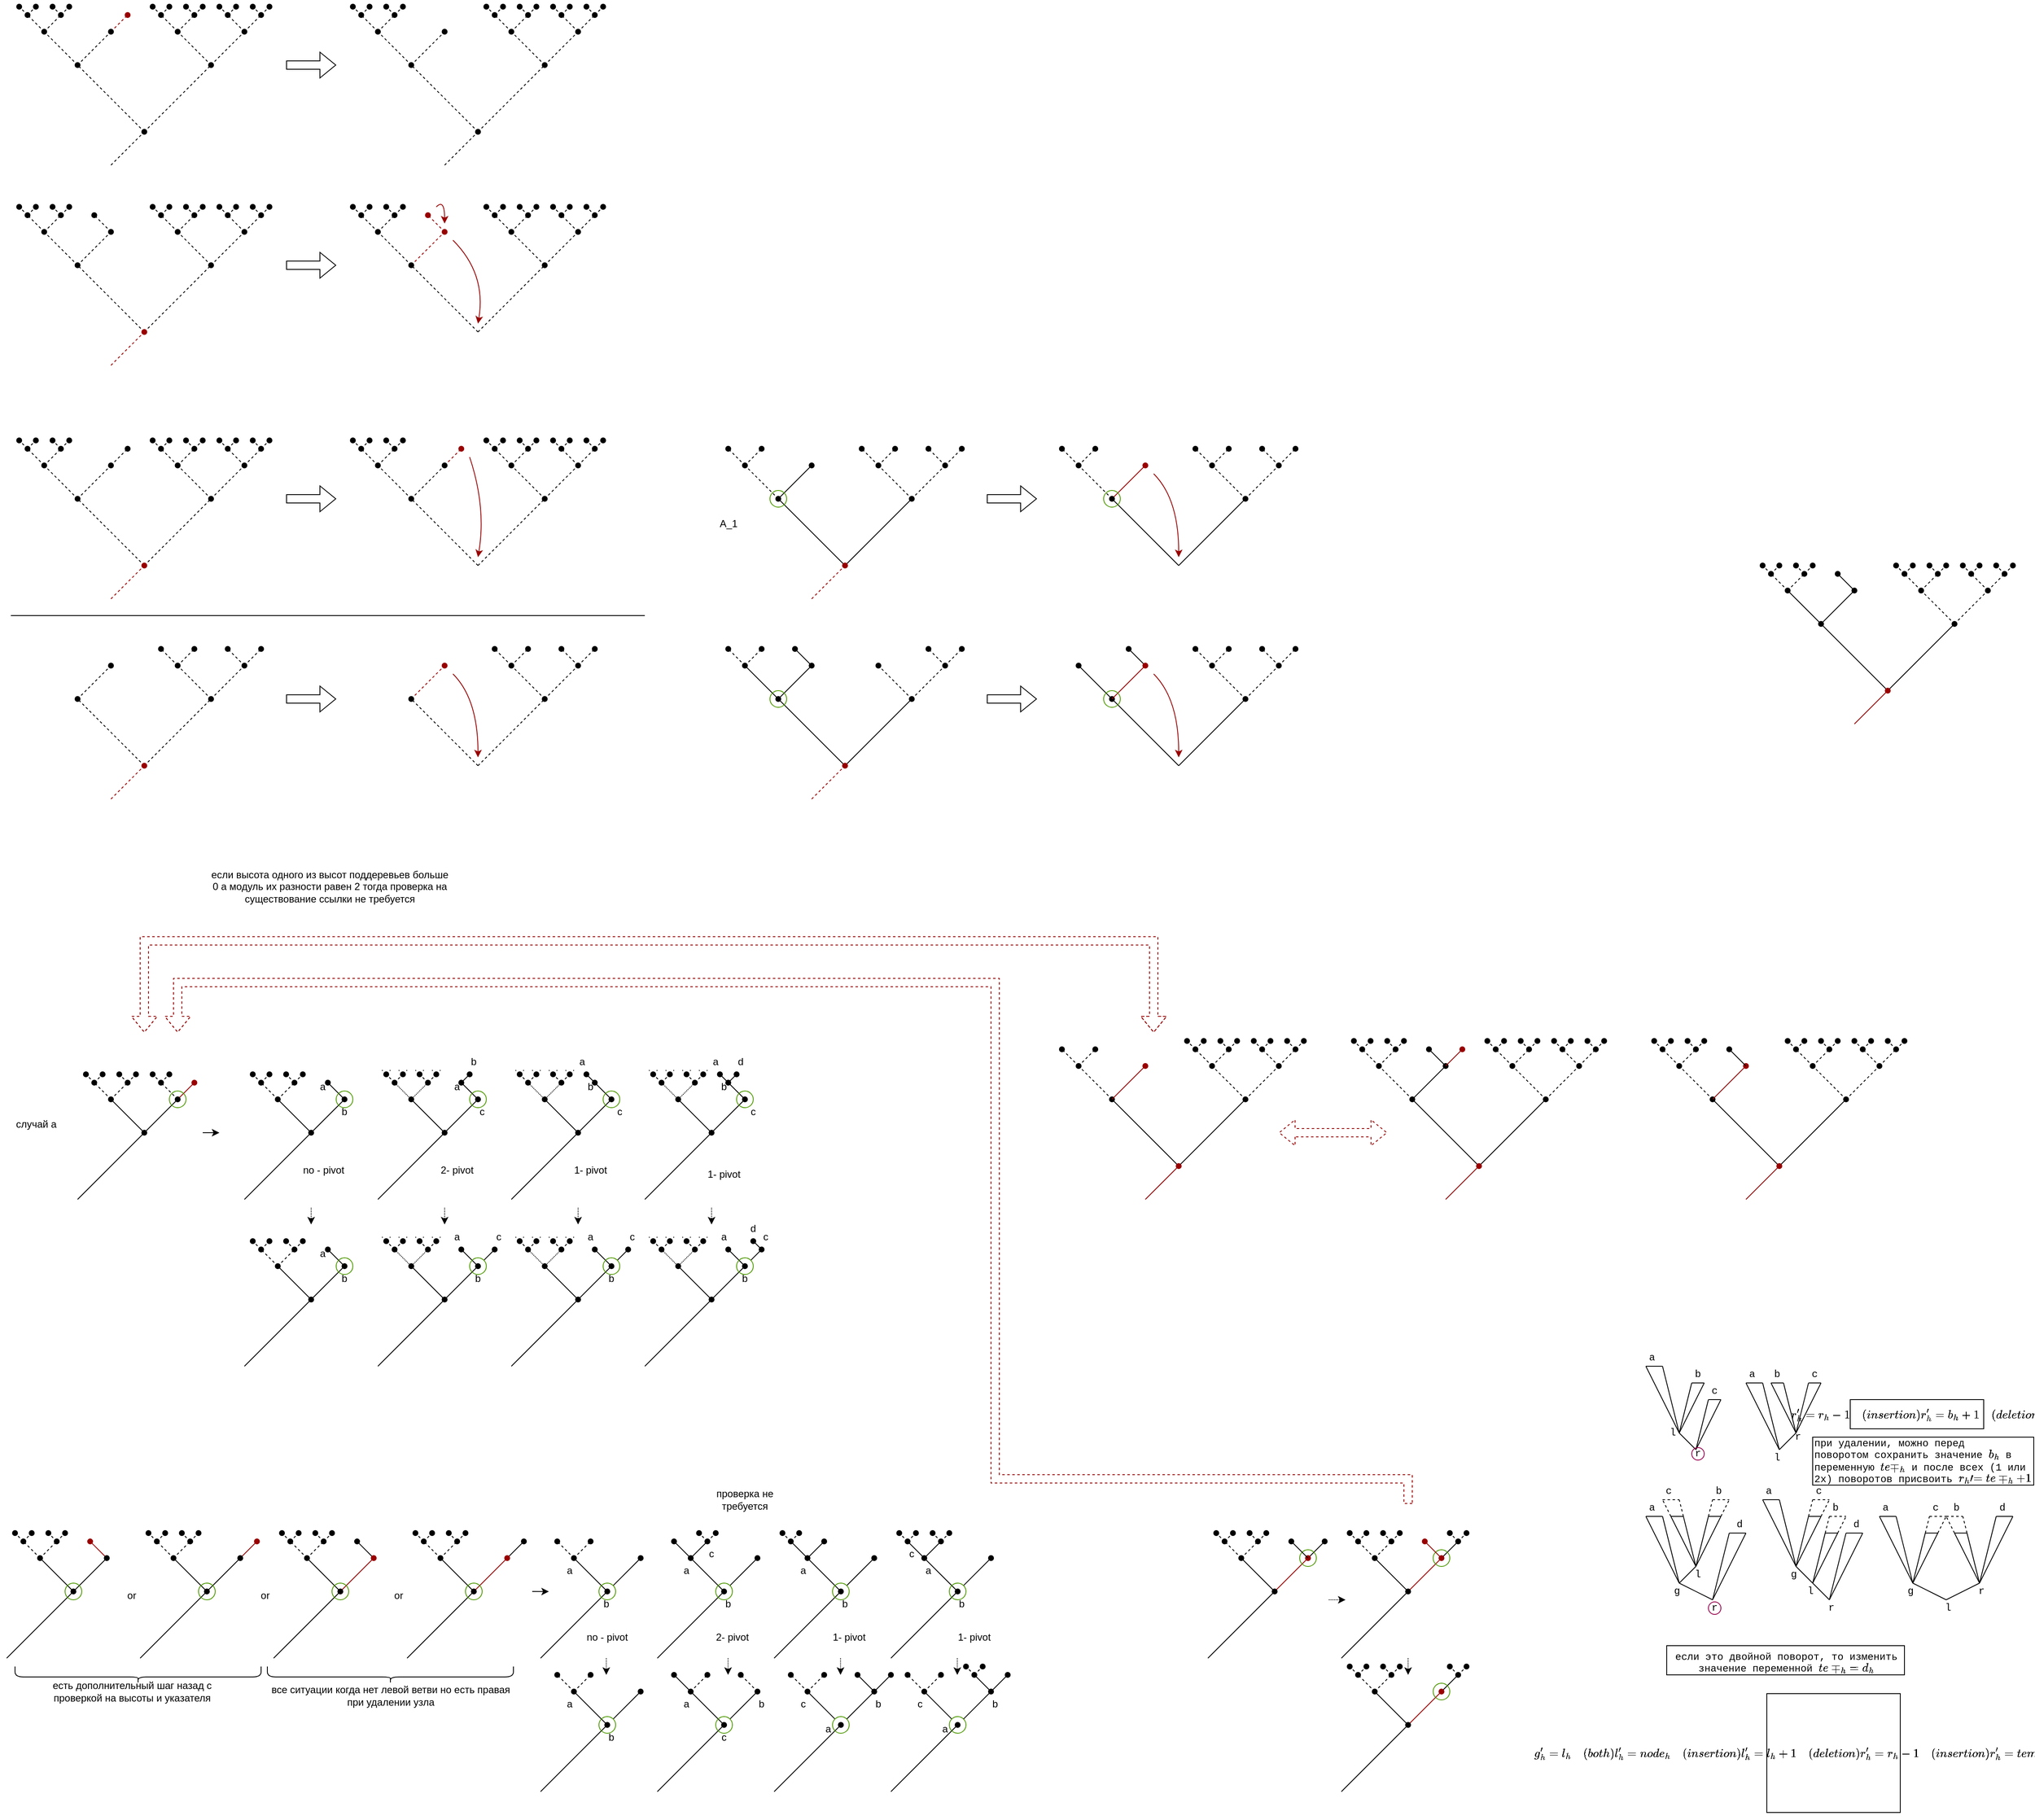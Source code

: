 <mxfile version="15.5.4" type="embed"><diagram id="D4oyk8fNTiGRm2SQI8vi" name="Page-1"><mxGraphModel dx="780" dy="526" grid="1" gridSize="5" guides="1" tooltips="1" connect="1" arrows="1" fold="1" page="1" pageScale="1" pageWidth="827" pageHeight="1169" math="1" shadow="0"><root><mxCell id="0"/><mxCell id="1" parent="0"/><mxCell id="yQZetJIQbFDlvuNoHK5--1" value="" style="endArrow=oval;dashed=1;html=1;endFill=1;" parent="1" edge="1"><mxGeometry width="50" height="50" relative="1" as="geometry"><mxPoint x="60" y="420" as="sourcePoint"/><mxPoint x="50" y="410" as="targetPoint"/></mxGeometry></mxCell><mxCell id="yQZetJIQbFDlvuNoHK5--2" value="" style="endArrow=oval;dashed=1;html=1;endFill=1;" parent="1" edge="1"><mxGeometry width="50" height="50" relative="1" as="geometry"><mxPoint x="80" y="440" as="sourcePoint"/><mxPoint x="60" y="420" as="targetPoint"/></mxGeometry></mxCell><mxCell id="yQZetJIQbFDlvuNoHK5--5" value="" style="endArrow=oval;dashed=1;html=1;endFill=1;" parent="1" edge="1"><mxGeometry width="50" height="50" relative="1" as="geometry"><mxPoint x="120" y="480" as="sourcePoint"/><mxPoint x="80" y="440" as="targetPoint"/></mxGeometry></mxCell><mxCell id="yQZetJIQbFDlvuNoHK5--6" value="" style="endArrow=oval;dashed=1;html=1;endFill=1;" parent="1" edge="1"><mxGeometry width="50" height="50" relative="1" as="geometry"><mxPoint x="80" y="440" as="sourcePoint"/><mxPoint x="100" y="420" as="targetPoint"/></mxGeometry></mxCell><mxCell id="yQZetJIQbFDlvuNoHK5--7" value="" style="endArrow=oval;dashed=1;html=1;endFill=1;" parent="1" edge="1"><mxGeometry width="50" height="50" relative="1" as="geometry"><mxPoint x="60" y="420" as="sourcePoint"/><mxPoint x="70" y="410" as="targetPoint"/></mxGeometry></mxCell><mxCell id="yQZetJIQbFDlvuNoHK5--8" value="" style="endArrow=oval;dashed=1;html=1;endFill=1;" parent="1" edge="1"><mxGeometry width="50" height="50" relative="1" as="geometry"><mxPoint x="100" y="420" as="sourcePoint"/><mxPoint x="90" y="410" as="targetPoint"/></mxGeometry></mxCell><mxCell id="yQZetJIQbFDlvuNoHK5--9" value="" style="endArrow=oval;dashed=1;html=1;endFill=1;" parent="1" edge="1"><mxGeometry width="50" height="50" relative="1" as="geometry"><mxPoint x="100" y="420" as="sourcePoint"/><mxPoint x="110" y="410" as="targetPoint"/></mxGeometry></mxCell><mxCell id="yQZetJIQbFDlvuNoHK5--12" value="" style="endArrow=oval;dashed=1;html=1;endFill=1;" parent="1" edge="1"><mxGeometry width="50" height="50" relative="1" as="geometry"><mxPoint x="160" y="440" as="sourcePoint"/><mxPoint x="140" y="420" as="targetPoint"/></mxGeometry></mxCell><mxCell id="yQZetJIQbFDlvuNoHK5--16" value="" style="endArrow=oval;dashed=1;html=1;endFill=1;" parent="1" edge="1"><mxGeometry width="50" height="50" relative="1" as="geometry"><mxPoint x="120" y="480" as="sourcePoint"/><mxPoint x="160" y="440" as="targetPoint"/></mxGeometry></mxCell><mxCell id="yQZetJIQbFDlvuNoHK5--31" value="" style="endArrow=oval;dashed=1;html=1;endFill=1;" parent="1" edge="1"><mxGeometry width="50" height="50" relative="1" as="geometry"><mxPoint x="220" y="420" as="sourcePoint"/><mxPoint x="210" y="410" as="targetPoint"/></mxGeometry></mxCell><mxCell id="yQZetJIQbFDlvuNoHK5--32" value="" style="endArrow=oval;dashed=1;html=1;endFill=1;" parent="1" edge="1"><mxGeometry width="50" height="50" relative="1" as="geometry"><mxPoint x="240" y="440" as="sourcePoint"/><mxPoint x="220" y="420" as="targetPoint"/></mxGeometry></mxCell><mxCell id="yQZetJIQbFDlvuNoHK5--33" value="" style="endArrow=oval;dashed=1;html=1;endFill=1;" parent="1" edge="1"><mxGeometry width="50" height="50" relative="1" as="geometry"><mxPoint x="280" y="480" as="sourcePoint"/><mxPoint x="240" y="440" as="targetPoint"/></mxGeometry></mxCell><mxCell id="yQZetJIQbFDlvuNoHK5--34" value="" style="endArrow=oval;dashed=1;html=1;endFill=1;" parent="1" edge="1"><mxGeometry width="50" height="50" relative="1" as="geometry"><mxPoint x="240" y="440" as="sourcePoint"/><mxPoint x="260" y="420" as="targetPoint"/></mxGeometry></mxCell><mxCell id="yQZetJIQbFDlvuNoHK5--35" value="" style="endArrow=oval;dashed=1;html=1;endFill=1;" parent="1" edge="1"><mxGeometry width="50" height="50" relative="1" as="geometry"><mxPoint x="220" y="420" as="sourcePoint"/><mxPoint x="230" y="410" as="targetPoint"/></mxGeometry></mxCell><mxCell id="yQZetJIQbFDlvuNoHK5--36" value="" style="endArrow=oval;dashed=1;html=1;endFill=1;" parent="1" edge="1"><mxGeometry width="50" height="50" relative="1" as="geometry"><mxPoint x="260" y="420" as="sourcePoint"/><mxPoint x="250" y="410" as="targetPoint"/></mxGeometry></mxCell><mxCell id="yQZetJIQbFDlvuNoHK5--37" value="" style="endArrow=oval;dashed=1;html=1;endFill=1;" parent="1" edge="1"><mxGeometry width="50" height="50" relative="1" as="geometry"><mxPoint x="260" y="420" as="sourcePoint"/><mxPoint x="270" y="410" as="targetPoint"/></mxGeometry></mxCell><mxCell id="yQZetJIQbFDlvuNoHK5--38" value="" style="endArrow=oval;dashed=1;html=1;endFill=1;" parent="1" edge="1"><mxGeometry width="50" height="50" relative="1" as="geometry"><mxPoint x="300" y="420" as="sourcePoint"/><mxPoint x="290" y="410" as="targetPoint"/></mxGeometry></mxCell><mxCell id="yQZetJIQbFDlvuNoHK5--39" value="" style="endArrow=oval;dashed=1;html=1;endFill=1;" parent="1" edge="1"><mxGeometry width="50" height="50" relative="1" as="geometry"><mxPoint x="320" y="440" as="sourcePoint"/><mxPoint x="300" y="420" as="targetPoint"/></mxGeometry></mxCell><mxCell id="yQZetJIQbFDlvuNoHK5--40" value="" style="endArrow=oval;dashed=1;html=1;endFill=1;" parent="1" edge="1"><mxGeometry width="50" height="50" relative="1" as="geometry"><mxPoint x="320" y="440" as="sourcePoint"/><mxPoint x="340" y="420" as="targetPoint"/></mxGeometry></mxCell><mxCell id="yQZetJIQbFDlvuNoHK5--41" value="" style="endArrow=oval;dashed=1;html=1;endFill=1;" parent="1" edge="1"><mxGeometry width="50" height="50" relative="1" as="geometry"><mxPoint x="300" y="420" as="sourcePoint"/><mxPoint x="310" y="410" as="targetPoint"/></mxGeometry></mxCell><mxCell id="yQZetJIQbFDlvuNoHK5--42" value="" style="endArrow=oval;dashed=1;html=1;endFill=1;" parent="1" edge="1"><mxGeometry width="50" height="50" relative="1" as="geometry"><mxPoint x="340" y="420" as="sourcePoint"/><mxPoint x="330" y="410" as="targetPoint"/></mxGeometry></mxCell><mxCell id="yQZetJIQbFDlvuNoHK5--43" value="" style="endArrow=oval;dashed=1;html=1;endFill=1;" parent="1" edge="1"><mxGeometry width="50" height="50" relative="1" as="geometry"><mxPoint x="340" y="420" as="sourcePoint"/><mxPoint x="350" y="410" as="targetPoint"/></mxGeometry></mxCell><mxCell id="yQZetJIQbFDlvuNoHK5--44" value="" style="endArrow=oval;dashed=1;html=1;endFill=1;" parent="1" edge="1"><mxGeometry width="50" height="50" relative="1" as="geometry"><mxPoint x="280" y="480" as="sourcePoint"/><mxPoint x="320" y="440" as="targetPoint"/></mxGeometry></mxCell><mxCell id="yQZetJIQbFDlvuNoHK5--45" value="" style="endArrow=oval;dashed=1;html=1;endFill=1;" parent="1" edge="1"><mxGeometry width="50" height="50" relative="1" as="geometry"><mxPoint x="200" y="560" as="sourcePoint"/><mxPoint x="120" y="480" as="targetPoint"/></mxGeometry></mxCell><mxCell id="yQZetJIQbFDlvuNoHK5--46" value="" style="endArrow=oval;dashed=1;html=1;endFill=1;" parent="1" edge="1"><mxGeometry width="50" height="50" relative="1" as="geometry"><mxPoint x="200" y="560" as="sourcePoint"/><mxPoint x="280" y="480" as="targetPoint"/></mxGeometry></mxCell><mxCell id="yQZetJIQbFDlvuNoHK5--48" value="" style="endArrow=oval;dashed=1;html=1;endFill=1;strokeColor=#990000;" parent="1" edge="1"><mxGeometry width="50" height="50" relative="1" as="geometry"><mxPoint x="160" y="600" as="sourcePoint"/><mxPoint x="200" y="560" as="targetPoint"/></mxGeometry></mxCell><mxCell id="yQZetJIQbFDlvuNoHK5--49" value="" style="endArrow=oval;dashed=1;html=1;endFill=1;" parent="1" edge="1"><mxGeometry width="50" height="50" relative="1" as="geometry"><mxPoint x="460" y="420" as="sourcePoint"/><mxPoint x="450" y="410" as="targetPoint"/></mxGeometry></mxCell><mxCell id="yQZetJIQbFDlvuNoHK5--50" value="" style="endArrow=oval;dashed=1;html=1;endFill=1;" parent="1" edge="1"><mxGeometry width="50" height="50" relative="1" as="geometry"><mxPoint x="480" y="440" as="sourcePoint"/><mxPoint x="460" y="420" as="targetPoint"/></mxGeometry></mxCell><mxCell id="yQZetJIQbFDlvuNoHK5--51" value="" style="endArrow=oval;dashed=1;html=1;endFill=1;" parent="1" edge="1"><mxGeometry width="50" height="50" relative="1" as="geometry"><mxPoint x="520" y="480" as="sourcePoint"/><mxPoint x="480" y="440" as="targetPoint"/></mxGeometry></mxCell><mxCell id="yQZetJIQbFDlvuNoHK5--52" value="" style="endArrow=oval;dashed=1;html=1;endFill=1;" parent="1" edge="1"><mxGeometry width="50" height="50" relative="1" as="geometry"><mxPoint x="480" y="440" as="sourcePoint"/><mxPoint x="500" y="420" as="targetPoint"/></mxGeometry></mxCell><mxCell id="yQZetJIQbFDlvuNoHK5--53" value="" style="endArrow=oval;dashed=1;html=1;endFill=1;" parent="1" edge="1"><mxGeometry width="50" height="50" relative="1" as="geometry"><mxPoint x="460" y="420" as="sourcePoint"/><mxPoint x="470" y="410" as="targetPoint"/></mxGeometry></mxCell><mxCell id="yQZetJIQbFDlvuNoHK5--54" value="" style="endArrow=oval;dashed=1;html=1;endFill=1;" parent="1" edge="1"><mxGeometry width="50" height="50" relative="1" as="geometry"><mxPoint x="500" y="420" as="sourcePoint"/><mxPoint x="490" y="410" as="targetPoint"/></mxGeometry></mxCell><mxCell id="yQZetJIQbFDlvuNoHK5--55" value="" style="endArrow=oval;dashed=1;html=1;endFill=1;" parent="1" edge="1"><mxGeometry width="50" height="50" relative="1" as="geometry"><mxPoint x="500" y="420" as="sourcePoint"/><mxPoint x="510" y="410" as="targetPoint"/></mxGeometry></mxCell><mxCell id="yQZetJIQbFDlvuNoHK5--56" value="" style="endArrow=oval;dashed=1;html=1;endFill=1;strokeColor=#990000;" parent="1" edge="1"><mxGeometry width="50" height="50" relative="1" as="geometry"><mxPoint x="560" y="440" as="sourcePoint"/><mxPoint x="540" y="420" as="targetPoint"/></mxGeometry></mxCell><mxCell id="yQZetJIQbFDlvuNoHK5--57" value="" style="endArrow=oval;dashed=1;html=1;endFill=1;strokeColor=#990000;" parent="1" edge="1"><mxGeometry width="50" height="50" relative="1" as="geometry"><mxPoint x="520" y="480" as="sourcePoint"/><mxPoint x="560.0" y="440" as="targetPoint"/></mxGeometry></mxCell><mxCell id="yQZetJIQbFDlvuNoHK5--58" value="" style="endArrow=oval;dashed=1;html=1;endFill=1;" parent="1" edge="1"><mxGeometry width="50" height="50" relative="1" as="geometry"><mxPoint x="620.0" y="420" as="sourcePoint"/><mxPoint x="610.0" y="410" as="targetPoint"/></mxGeometry></mxCell><mxCell id="yQZetJIQbFDlvuNoHK5--59" value="" style="endArrow=oval;dashed=1;html=1;endFill=1;" parent="1" edge="1"><mxGeometry width="50" height="50" relative="1" as="geometry"><mxPoint x="640.0" y="440" as="sourcePoint"/><mxPoint x="620.0" y="420" as="targetPoint"/></mxGeometry></mxCell><mxCell id="yQZetJIQbFDlvuNoHK5--60" value="" style="endArrow=oval;dashed=1;html=1;endFill=1;" parent="1" edge="1"><mxGeometry width="50" height="50" relative="1" as="geometry"><mxPoint x="680.0" y="480" as="sourcePoint"/><mxPoint x="640.0" y="440" as="targetPoint"/></mxGeometry></mxCell><mxCell id="yQZetJIQbFDlvuNoHK5--61" value="" style="endArrow=oval;dashed=1;html=1;endFill=1;" parent="1" edge="1"><mxGeometry width="50" height="50" relative="1" as="geometry"><mxPoint x="640.0" y="440" as="sourcePoint"/><mxPoint x="660.0" y="420" as="targetPoint"/></mxGeometry></mxCell><mxCell id="yQZetJIQbFDlvuNoHK5--62" value="" style="endArrow=oval;dashed=1;html=1;endFill=1;" parent="1" edge="1"><mxGeometry width="50" height="50" relative="1" as="geometry"><mxPoint x="620.0" y="420" as="sourcePoint"/><mxPoint x="630.0" y="410" as="targetPoint"/></mxGeometry></mxCell><mxCell id="yQZetJIQbFDlvuNoHK5--63" value="" style="endArrow=oval;dashed=1;html=1;endFill=1;" parent="1" edge="1"><mxGeometry width="50" height="50" relative="1" as="geometry"><mxPoint x="660.0" y="420" as="sourcePoint"/><mxPoint x="650.0" y="410" as="targetPoint"/></mxGeometry></mxCell><mxCell id="yQZetJIQbFDlvuNoHK5--64" value="" style="endArrow=oval;dashed=1;html=1;endFill=1;" parent="1" edge="1"><mxGeometry width="50" height="50" relative="1" as="geometry"><mxPoint x="660.0" y="420" as="sourcePoint"/><mxPoint x="670.0" y="410" as="targetPoint"/></mxGeometry></mxCell><mxCell id="yQZetJIQbFDlvuNoHK5--65" value="" style="endArrow=oval;dashed=1;html=1;endFill=1;" parent="1" edge="1"><mxGeometry width="50" height="50" relative="1" as="geometry"><mxPoint x="700.0" y="420" as="sourcePoint"/><mxPoint x="690.0" y="410" as="targetPoint"/></mxGeometry></mxCell><mxCell id="yQZetJIQbFDlvuNoHK5--66" value="" style="endArrow=oval;dashed=1;html=1;endFill=1;" parent="1" edge="1"><mxGeometry width="50" height="50" relative="1" as="geometry"><mxPoint x="720.0" y="440" as="sourcePoint"/><mxPoint x="700.0" y="420" as="targetPoint"/></mxGeometry></mxCell><mxCell id="yQZetJIQbFDlvuNoHK5--67" value="" style="endArrow=oval;dashed=1;html=1;endFill=1;" parent="1" edge="1"><mxGeometry width="50" height="50" relative="1" as="geometry"><mxPoint x="720.0" y="440" as="sourcePoint"/><mxPoint x="740.0" y="420" as="targetPoint"/></mxGeometry></mxCell><mxCell id="yQZetJIQbFDlvuNoHK5--68" value="" style="endArrow=oval;dashed=1;html=1;endFill=1;" parent="1" edge="1"><mxGeometry width="50" height="50" relative="1" as="geometry"><mxPoint x="700.0" y="420" as="sourcePoint"/><mxPoint x="710.0" y="410" as="targetPoint"/></mxGeometry></mxCell><mxCell id="yQZetJIQbFDlvuNoHK5--69" value="" style="endArrow=oval;dashed=1;html=1;endFill=1;" parent="1" edge="1"><mxGeometry width="50" height="50" relative="1" as="geometry"><mxPoint x="740.0" y="420" as="sourcePoint"/><mxPoint x="730.0" y="410" as="targetPoint"/></mxGeometry></mxCell><mxCell id="yQZetJIQbFDlvuNoHK5--70" value="" style="endArrow=oval;dashed=1;html=1;endFill=1;" parent="1" edge="1"><mxGeometry width="50" height="50" relative="1" as="geometry"><mxPoint x="740.0" y="420" as="sourcePoint"/><mxPoint x="750.0" y="410" as="targetPoint"/></mxGeometry></mxCell><mxCell id="yQZetJIQbFDlvuNoHK5--71" value="" style="endArrow=oval;dashed=1;html=1;endFill=1;" parent="1" edge="1"><mxGeometry width="50" height="50" relative="1" as="geometry"><mxPoint x="680.0" y="480" as="sourcePoint"/><mxPoint x="720.0" y="440" as="targetPoint"/></mxGeometry></mxCell><mxCell id="yQZetJIQbFDlvuNoHK5--72" value="" style="endArrow=oval;dashed=1;html=1;endFill=1;" parent="1" edge="1"><mxGeometry width="50" height="50" relative="1" as="geometry"><mxPoint x="600.0" y="560" as="sourcePoint"/><mxPoint x="520" y="480" as="targetPoint"/></mxGeometry></mxCell><mxCell id="yQZetJIQbFDlvuNoHK5--73" value="" style="endArrow=oval;dashed=1;html=1;endFill=1;" parent="1" edge="1"><mxGeometry width="50" height="50" relative="1" as="geometry"><mxPoint x="600.0" y="560" as="sourcePoint"/><mxPoint x="680.0" y="480" as="targetPoint"/></mxGeometry></mxCell><mxCell id="yQZetJIQbFDlvuNoHK5--75" value="" style="curved=1;endArrow=classic;html=1;strokeColor=#990000;" parent="1" edge="1"><mxGeometry width="50" height="50" relative="1" as="geometry"><mxPoint x="570" y="450" as="sourcePoint"/><mxPoint x="600" y="550" as="targetPoint"/><Array as="points"><mxPoint x="610" y="490"/></Array></mxGeometry></mxCell><mxCell id="2" value="" style="endArrow=oval;dashed=1;html=1;endFill=1;" parent="1" edge="1"><mxGeometry width="50" height="50" relative="1" as="geometry"><mxPoint x="60" y="180" as="sourcePoint"/><mxPoint x="50" y="170" as="targetPoint"/></mxGeometry></mxCell><mxCell id="3" value="" style="endArrow=oval;dashed=1;html=1;endFill=1;" parent="1" edge="1"><mxGeometry width="50" height="50" relative="1" as="geometry"><mxPoint x="80" y="200" as="sourcePoint"/><mxPoint x="60" y="180" as="targetPoint"/></mxGeometry></mxCell><mxCell id="4" value="" style="endArrow=oval;dashed=1;html=1;endFill=1;" parent="1" edge="1"><mxGeometry width="50" height="50" relative="1" as="geometry"><mxPoint x="120" y="240" as="sourcePoint"/><mxPoint x="80" y="200" as="targetPoint"/></mxGeometry></mxCell><mxCell id="5" value="" style="endArrow=oval;dashed=1;html=1;endFill=1;" parent="1" edge="1"><mxGeometry width="50" height="50" relative="1" as="geometry"><mxPoint x="80" y="200" as="sourcePoint"/><mxPoint x="100" y="180" as="targetPoint"/></mxGeometry></mxCell><mxCell id="6" value="" style="endArrow=oval;dashed=1;html=1;endFill=1;" parent="1" edge="1"><mxGeometry width="50" height="50" relative="1" as="geometry"><mxPoint x="60" y="180" as="sourcePoint"/><mxPoint x="70" y="170" as="targetPoint"/></mxGeometry></mxCell><mxCell id="7" value="" style="endArrow=oval;dashed=1;html=1;endFill=1;" parent="1" edge="1"><mxGeometry width="50" height="50" relative="1" as="geometry"><mxPoint x="100" y="180" as="sourcePoint"/><mxPoint x="90" y="170" as="targetPoint"/></mxGeometry></mxCell><mxCell id="8" value="" style="endArrow=oval;dashed=1;html=1;endFill=1;" parent="1" edge="1"><mxGeometry width="50" height="50" relative="1" as="geometry"><mxPoint x="100" y="180" as="sourcePoint"/><mxPoint x="110" y="170" as="targetPoint"/></mxGeometry></mxCell><mxCell id="9" value="" style="endArrow=oval;dashed=1;html=1;endFill=1;strokeColor=#990000;" parent="1" edge="1"><mxGeometry width="50" height="50" relative="1" as="geometry"><mxPoint x="160" y="200" as="sourcePoint"/><mxPoint x="180" y="180" as="targetPoint"/></mxGeometry></mxCell><mxCell id="10" value="" style="endArrow=oval;dashed=1;html=1;endFill=1;" parent="1" edge="1"><mxGeometry width="50" height="50" relative="1" as="geometry"><mxPoint x="120" y="240" as="sourcePoint"/><mxPoint x="160" y="200" as="targetPoint"/></mxGeometry></mxCell><mxCell id="11" value="" style="endArrow=oval;dashed=1;html=1;endFill=1;" parent="1" edge="1"><mxGeometry width="50" height="50" relative="1" as="geometry"><mxPoint x="220" y="180" as="sourcePoint"/><mxPoint x="210" y="170" as="targetPoint"/></mxGeometry></mxCell><mxCell id="12" value="" style="endArrow=oval;dashed=1;html=1;endFill=1;" parent="1" edge="1"><mxGeometry width="50" height="50" relative="1" as="geometry"><mxPoint x="240" y="200" as="sourcePoint"/><mxPoint x="220" y="180" as="targetPoint"/></mxGeometry></mxCell><mxCell id="13" value="" style="endArrow=oval;dashed=1;html=1;endFill=1;" parent="1" edge="1"><mxGeometry width="50" height="50" relative="1" as="geometry"><mxPoint x="280" y="240" as="sourcePoint"/><mxPoint x="240" y="200" as="targetPoint"/></mxGeometry></mxCell><mxCell id="14" value="" style="endArrow=oval;dashed=1;html=1;endFill=1;" parent="1" edge="1"><mxGeometry width="50" height="50" relative="1" as="geometry"><mxPoint x="240" y="200" as="sourcePoint"/><mxPoint x="260" y="180" as="targetPoint"/></mxGeometry></mxCell><mxCell id="15" value="" style="endArrow=oval;dashed=1;html=1;endFill=1;" parent="1" edge="1"><mxGeometry width="50" height="50" relative="1" as="geometry"><mxPoint x="220" y="180" as="sourcePoint"/><mxPoint x="230" y="170" as="targetPoint"/></mxGeometry></mxCell><mxCell id="16" value="" style="endArrow=oval;dashed=1;html=1;endFill=1;" parent="1" edge="1"><mxGeometry width="50" height="50" relative="1" as="geometry"><mxPoint x="260" y="180" as="sourcePoint"/><mxPoint x="250" y="170" as="targetPoint"/></mxGeometry></mxCell><mxCell id="17" value="" style="endArrow=oval;dashed=1;html=1;endFill=1;" parent="1" edge="1"><mxGeometry width="50" height="50" relative="1" as="geometry"><mxPoint x="260" y="180" as="sourcePoint"/><mxPoint x="270" y="170" as="targetPoint"/></mxGeometry></mxCell><mxCell id="18" value="" style="endArrow=oval;dashed=1;html=1;endFill=1;" parent="1" edge="1"><mxGeometry width="50" height="50" relative="1" as="geometry"><mxPoint x="300" y="180" as="sourcePoint"/><mxPoint x="290" y="170" as="targetPoint"/></mxGeometry></mxCell><mxCell id="19" value="" style="endArrow=oval;dashed=1;html=1;endFill=1;" parent="1" edge="1"><mxGeometry width="50" height="50" relative="1" as="geometry"><mxPoint x="320" y="200" as="sourcePoint"/><mxPoint x="300" y="180" as="targetPoint"/></mxGeometry></mxCell><mxCell id="20" value="" style="endArrow=oval;dashed=1;html=1;endFill=1;" parent="1" edge="1"><mxGeometry width="50" height="50" relative="1" as="geometry"><mxPoint x="320" y="200" as="sourcePoint"/><mxPoint x="340" y="180" as="targetPoint"/></mxGeometry></mxCell><mxCell id="21" value="" style="endArrow=oval;dashed=1;html=1;endFill=1;" parent="1" edge="1"><mxGeometry width="50" height="50" relative="1" as="geometry"><mxPoint x="300" y="180" as="sourcePoint"/><mxPoint x="310" y="170" as="targetPoint"/></mxGeometry></mxCell><mxCell id="22" value="" style="endArrow=oval;dashed=1;html=1;endFill=1;" parent="1" edge="1"><mxGeometry width="50" height="50" relative="1" as="geometry"><mxPoint x="340" y="180" as="sourcePoint"/><mxPoint x="330" y="170" as="targetPoint"/></mxGeometry></mxCell><mxCell id="23" value="" style="endArrow=oval;dashed=1;html=1;endFill=1;" parent="1" edge="1"><mxGeometry width="50" height="50" relative="1" as="geometry"><mxPoint x="340" y="180" as="sourcePoint"/><mxPoint x="350" y="170" as="targetPoint"/></mxGeometry></mxCell><mxCell id="24" value="" style="endArrow=oval;dashed=1;html=1;endFill=1;" parent="1" edge="1"><mxGeometry width="50" height="50" relative="1" as="geometry"><mxPoint x="280" y="240" as="sourcePoint"/><mxPoint x="320" y="200" as="targetPoint"/></mxGeometry></mxCell><mxCell id="25" value="" style="endArrow=oval;dashed=1;html=1;endFill=1;" parent="1" edge="1"><mxGeometry width="50" height="50" relative="1" as="geometry"><mxPoint x="200" y="320" as="sourcePoint"/><mxPoint x="120" y="240" as="targetPoint"/></mxGeometry></mxCell><mxCell id="26" value="" style="endArrow=oval;dashed=1;html=1;endFill=1;" parent="1" edge="1"><mxGeometry width="50" height="50" relative="1" as="geometry"><mxPoint x="200" y="320" as="sourcePoint"/><mxPoint x="280" y="240" as="targetPoint"/></mxGeometry></mxCell><mxCell id="27" value="" style="endArrow=oval;dashed=1;html=1;endFill=1;strokeColor=#000000;" parent="1" edge="1"><mxGeometry width="50" height="50" relative="1" as="geometry"><mxPoint x="160" y="360" as="sourcePoint"/><mxPoint x="200" y="320" as="targetPoint"/></mxGeometry></mxCell><mxCell id="28" value="" style="endArrow=oval;dashed=1;html=1;endFill=1;" parent="1" edge="1"><mxGeometry width="50" height="50" relative="1" as="geometry"><mxPoint x="460" y="180" as="sourcePoint"/><mxPoint x="450" y="170" as="targetPoint"/></mxGeometry></mxCell><mxCell id="29" value="" style="endArrow=oval;dashed=1;html=1;endFill=1;" parent="1" edge="1"><mxGeometry width="50" height="50" relative="1" as="geometry"><mxPoint x="480" y="200" as="sourcePoint"/><mxPoint x="460" y="180" as="targetPoint"/></mxGeometry></mxCell><mxCell id="30" value="" style="endArrow=oval;dashed=1;html=1;endFill=1;" parent="1" edge="1"><mxGeometry width="50" height="50" relative="1" as="geometry"><mxPoint x="520" y="240" as="sourcePoint"/><mxPoint x="480" y="200" as="targetPoint"/></mxGeometry></mxCell><mxCell id="31" value="" style="endArrow=oval;dashed=1;html=1;endFill=1;" parent="1" edge="1"><mxGeometry width="50" height="50" relative="1" as="geometry"><mxPoint x="480" y="200" as="sourcePoint"/><mxPoint x="500" y="180" as="targetPoint"/></mxGeometry></mxCell><mxCell id="32" value="" style="endArrow=oval;dashed=1;html=1;endFill=1;" parent="1" edge="1"><mxGeometry width="50" height="50" relative="1" as="geometry"><mxPoint x="460" y="180" as="sourcePoint"/><mxPoint x="470" y="170" as="targetPoint"/></mxGeometry></mxCell><mxCell id="33" value="" style="endArrow=oval;dashed=1;html=1;endFill=1;" parent="1" edge="1"><mxGeometry width="50" height="50" relative="1" as="geometry"><mxPoint x="500" y="180" as="sourcePoint"/><mxPoint x="490" y="170" as="targetPoint"/></mxGeometry></mxCell><mxCell id="34" value="" style="endArrow=oval;dashed=1;html=1;endFill=1;" parent="1" edge="1"><mxGeometry width="50" height="50" relative="1" as="geometry"><mxPoint x="500" y="180" as="sourcePoint"/><mxPoint x="510" y="170" as="targetPoint"/></mxGeometry></mxCell><mxCell id="36" value="" style="endArrow=oval;dashed=1;html=1;endFill=1;" parent="1" edge="1"><mxGeometry width="50" height="50" relative="1" as="geometry"><mxPoint x="520" y="240" as="sourcePoint"/><mxPoint x="560.0" y="200" as="targetPoint"/></mxGeometry></mxCell><mxCell id="37" value="" style="endArrow=oval;dashed=1;html=1;endFill=1;" parent="1" edge="1"><mxGeometry width="50" height="50" relative="1" as="geometry"><mxPoint x="620.0" y="180" as="sourcePoint"/><mxPoint x="610.0" y="170" as="targetPoint"/></mxGeometry></mxCell><mxCell id="38" value="" style="endArrow=oval;dashed=1;html=1;endFill=1;" parent="1" edge="1"><mxGeometry width="50" height="50" relative="1" as="geometry"><mxPoint x="640.0" y="200" as="sourcePoint"/><mxPoint x="620.0" y="180" as="targetPoint"/></mxGeometry></mxCell><mxCell id="39" value="" style="endArrow=oval;dashed=1;html=1;endFill=1;" parent="1" edge="1"><mxGeometry width="50" height="50" relative="1" as="geometry"><mxPoint x="680.0" y="240" as="sourcePoint"/><mxPoint x="640.0" y="200" as="targetPoint"/></mxGeometry></mxCell><mxCell id="40" value="" style="endArrow=oval;dashed=1;html=1;endFill=1;" parent="1" edge="1"><mxGeometry width="50" height="50" relative="1" as="geometry"><mxPoint x="640.0" y="200" as="sourcePoint"/><mxPoint x="660.0" y="180" as="targetPoint"/></mxGeometry></mxCell><mxCell id="41" value="" style="endArrow=oval;dashed=1;html=1;endFill=1;" parent="1" edge="1"><mxGeometry width="50" height="50" relative="1" as="geometry"><mxPoint x="620.0" y="180" as="sourcePoint"/><mxPoint x="630.0" y="170" as="targetPoint"/></mxGeometry></mxCell><mxCell id="42" value="" style="endArrow=oval;dashed=1;html=1;endFill=1;" parent="1" edge="1"><mxGeometry width="50" height="50" relative="1" as="geometry"><mxPoint x="660.0" y="180" as="sourcePoint"/><mxPoint x="650.0" y="170" as="targetPoint"/></mxGeometry></mxCell><mxCell id="43" value="" style="endArrow=oval;dashed=1;html=1;endFill=1;" parent="1" edge="1"><mxGeometry width="50" height="50" relative="1" as="geometry"><mxPoint x="660.0" y="180" as="sourcePoint"/><mxPoint x="670.0" y="170" as="targetPoint"/></mxGeometry></mxCell><mxCell id="44" value="" style="endArrow=oval;dashed=1;html=1;endFill=1;" parent="1" edge="1"><mxGeometry width="50" height="50" relative="1" as="geometry"><mxPoint x="700.0" y="180" as="sourcePoint"/><mxPoint x="690.0" y="170" as="targetPoint"/></mxGeometry></mxCell><mxCell id="45" value="" style="endArrow=oval;dashed=1;html=1;endFill=1;" parent="1" edge="1"><mxGeometry width="50" height="50" relative="1" as="geometry"><mxPoint x="720.0" y="200" as="sourcePoint"/><mxPoint x="700.0" y="180" as="targetPoint"/></mxGeometry></mxCell><mxCell id="46" value="" style="endArrow=oval;dashed=1;html=1;endFill=1;" parent="1" edge="1"><mxGeometry width="50" height="50" relative="1" as="geometry"><mxPoint x="720.0" y="200" as="sourcePoint"/><mxPoint x="740.0" y="180" as="targetPoint"/></mxGeometry></mxCell><mxCell id="47" value="" style="endArrow=oval;dashed=1;html=1;endFill=1;" parent="1" edge="1"><mxGeometry width="50" height="50" relative="1" as="geometry"><mxPoint x="700.0" y="180" as="sourcePoint"/><mxPoint x="710.0" y="170" as="targetPoint"/></mxGeometry></mxCell><mxCell id="48" value="" style="endArrow=oval;dashed=1;html=1;endFill=1;" parent="1" edge="1"><mxGeometry width="50" height="50" relative="1" as="geometry"><mxPoint x="740.0" y="180" as="sourcePoint"/><mxPoint x="730.0" y="170" as="targetPoint"/></mxGeometry></mxCell><mxCell id="49" value="" style="endArrow=oval;dashed=1;html=1;endFill=1;" parent="1" edge="1"><mxGeometry width="50" height="50" relative="1" as="geometry"><mxPoint x="740.0" y="180" as="sourcePoint"/><mxPoint x="750.0" y="170" as="targetPoint"/></mxGeometry></mxCell><mxCell id="50" value="" style="endArrow=oval;dashed=1;html=1;endFill=1;" parent="1" edge="1"><mxGeometry width="50" height="50" relative="1" as="geometry"><mxPoint x="680.0" y="240" as="sourcePoint"/><mxPoint x="720.0" y="200" as="targetPoint"/></mxGeometry></mxCell><mxCell id="51" value="" style="endArrow=oval;dashed=1;html=1;endFill=1;" parent="1" edge="1"><mxGeometry width="50" height="50" relative="1" as="geometry"><mxPoint x="600.0" y="320" as="sourcePoint"/><mxPoint x="520" y="240" as="targetPoint"/></mxGeometry></mxCell><mxCell id="52" value="" style="endArrow=oval;dashed=1;html=1;endFill=1;" parent="1" edge="1"><mxGeometry width="50" height="50" relative="1" as="geometry"><mxPoint x="600.0" y="320" as="sourcePoint"/><mxPoint x="680.0" y="240" as="targetPoint"/></mxGeometry></mxCell><mxCell id="54" value="" style="endArrow=oval;dashed=1;html=1;endFill=1;strokeColor=#000000;" parent="1" edge="1"><mxGeometry width="50" height="50" relative="1" as="geometry"><mxPoint x="560" y="360" as="sourcePoint"/><mxPoint x="600" y="320" as="targetPoint"/></mxGeometry></mxCell><mxCell id="55" value="" style="shape=flexArrow;endArrow=classic;html=1;rounded=0;strokeColor=#000000;" parent="1" edge="1"><mxGeometry width="50" height="50" relative="1" as="geometry"><mxPoint x="370" y="240" as="sourcePoint"/><mxPoint x="430" y="240" as="targetPoint"/></mxGeometry></mxCell><mxCell id="56" value="" style="shape=flexArrow;endArrow=classic;html=1;rounded=0;strokeColor=#000000;" parent="1" edge="1"><mxGeometry width="50" height="50" relative="1" as="geometry"><mxPoint x="370" y="480" as="sourcePoint"/><mxPoint x="430" y="480" as="targetPoint"/></mxGeometry></mxCell><mxCell id="57" value="" style="curved=1;endArrow=classic;html=1;strokeColor=#990000;" parent="1" edge="1"><mxGeometry width="50" height="50" relative="1" as="geometry"><mxPoint x="550" y="410" as="sourcePoint"/><mxPoint x="560" y="430" as="targetPoint"/><Array as="points"><mxPoint x="560" y="400"/></Array></mxGeometry></mxCell><mxCell id="60" value="" style="endArrow=oval;dashed=1;html=1;endFill=1;" parent="1" edge="1"><mxGeometry width="50" height="50" relative="1" as="geometry"><mxPoint x="120" y="1000" as="sourcePoint"/><mxPoint x="160" y="960" as="targetPoint"/></mxGeometry></mxCell><mxCell id="68" value="" style="endArrow=oval;dashed=1;html=1;endFill=1;" parent="1" edge="1"><mxGeometry width="50" height="50" relative="1" as="geometry"><mxPoint x="240" y="960" as="sourcePoint"/><mxPoint x="220" y="940" as="targetPoint"/></mxGeometry></mxCell><mxCell id="69" value="" style="endArrow=oval;dashed=1;html=1;endFill=1;" parent="1" edge="1"><mxGeometry width="50" height="50" relative="1" as="geometry"><mxPoint x="280" y="1000" as="sourcePoint"/><mxPoint x="240" y="960" as="targetPoint"/></mxGeometry></mxCell><mxCell id="70" value="" style="endArrow=oval;dashed=1;html=1;endFill=1;" parent="1" edge="1"><mxGeometry width="50" height="50" relative="1" as="geometry"><mxPoint x="240" y="960" as="sourcePoint"/><mxPoint x="260" y="940" as="targetPoint"/></mxGeometry></mxCell><mxCell id="75" value="" style="endArrow=oval;dashed=1;html=1;endFill=1;" parent="1" edge="1"><mxGeometry width="50" height="50" relative="1" as="geometry"><mxPoint x="320" y="960" as="sourcePoint"/><mxPoint x="300" y="940" as="targetPoint"/></mxGeometry></mxCell><mxCell id="76" value="" style="endArrow=oval;dashed=1;html=1;endFill=1;" parent="1" edge="1"><mxGeometry width="50" height="50" relative="1" as="geometry"><mxPoint x="320" y="960" as="sourcePoint"/><mxPoint x="340" y="940" as="targetPoint"/></mxGeometry></mxCell><mxCell id="80" value="" style="endArrow=oval;dashed=1;html=1;endFill=1;" parent="1" edge="1"><mxGeometry width="50" height="50" relative="1" as="geometry"><mxPoint x="280" y="1000" as="sourcePoint"/><mxPoint x="320" y="960" as="targetPoint"/></mxGeometry></mxCell><mxCell id="81" value="" style="endArrow=oval;dashed=1;html=1;endFill=1;" parent="1" edge="1"><mxGeometry width="50" height="50" relative="1" as="geometry"><mxPoint x="200" y="1080" as="sourcePoint"/><mxPoint x="120" y="1000" as="targetPoint"/></mxGeometry></mxCell><mxCell id="82" value="" style="endArrow=oval;dashed=1;html=1;endFill=1;" parent="1" edge="1"><mxGeometry width="50" height="50" relative="1" as="geometry"><mxPoint x="200" y="1080" as="sourcePoint"/><mxPoint x="280" y="1000" as="targetPoint"/></mxGeometry></mxCell><mxCell id="83" value="" style="endArrow=oval;dashed=1;html=1;endFill=1;strokeColor=#990000;" parent="1" edge="1"><mxGeometry width="50" height="50" relative="1" as="geometry"><mxPoint x="160" y="1120" as="sourcePoint"/><mxPoint x="200" y="1080" as="targetPoint"/></mxGeometry></mxCell><mxCell id="86" value="" style="endArrow=oval;dashed=1;html=1;endFill=1;strokeColor=#990000;" parent="1" edge="1"><mxGeometry width="50" height="50" relative="1" as="geometry"><mxPoint x="520" y="1000" as="sourcePoint"/><mxPoint x="560" y="960" as="targetPoint"/></mxGeometry></mxCell><mxCell id="94" value="" style="endArrow=oval;dashed=1;html=1;endFill=1;" parent="1" edge="1"><mxGeometry width="50" height="50" relative="1" as="geometry"><mxPoint x="640" y="960" as="sourcePoint"/><mxPoint x="620" y="940" as="targetPoint"/></mxGeometry></mxCell><mxCell id="95" value="" style="endArrow=oval;dashed=1;html=1;endFill=1;" parent="1" edge="1"><mxGeometry width="50" height="50" relative="1" as="geometry"><mxPoint x="680" y="1000" as="sourcePoint"/><mxPoint x="640" y="960" as="targetPoint"/></mxGeometry></mxCell><mxCell id="96" value="" style="endArrow=oval;dashed=1;html=1;endFill=1;" parent="1" edge="1"><mxGeometry width="50" height="50" relative="1" as="geometry"><mxPoint x="640" y="960" as="sourcePoint"/><mxPoint x="660" y="940" as="targetPoint"/></mxGeometry></mxCell><mxCell id="101" value="" style="endArrow=oval;dashed=1;html=1;endFill=1;" parent="1" edge="1"><mxGeometry width="50" height="50" relative="1" as="geometry"><mxPoint x="720" y="960" as="sourcePoint"/><mxPoint x="700" y="940" as="targetPoint"/></mxGeometry></mxCell><mxCell id="102" value="" style="endArrow=oval;dashed=1;html=1;endFill=1;" parent="1" edge="1"><mxGeometry width="50" height="50" relative="1" as="geometry"><mxPoint x="720" y="960" as="sourcePoint"/><mxPoint x="740" y="940" as="targetPoint"/></mxGeometry></mxCell><mxCell id="106" value="" style="endArrow=oval;dashed=1;html=1;endFill=1;" parent="1" edge="1"><mxGeometry width="50" height="50" relative="1" as="geometry"><mxPoint x="680" y="1000" as="sourcePoint"/><mxPoint x="720" y="960" as="targetPoint"/></mxGeometry></mxCell><mxCell id="107" value="" style="endArrow=oval;dashed=1;html=1;endFill=1;strokeColor=#000000;" parent="1" edge="1"><mxGeometry width="50" height="50" relative="1" as="geometry"><mxPoint x="600" y="1080" as="sourcePoint"/><mxPoint x="520" y="1000" as="targetPoint"/></mxGeometry></mxCell><mxCell id="108" value="" style="endArrow=oval;dashed=1;html=1;endFill=1;" parent="1" edge="1"><mxGeometry width="50" height="50" relative="1" as="geometry"><mxPoint x="600" y="1080" as="sourcePoint"/><mxPoint x="680" y="1000" as="targetPoint"/></mxGeometry></mxCell><mxCell id="109" value="" style="curved=1;endArrow=classic;html=1;strokeColor=#990000;" parent="1" edge="1"><mxGeometry width="50" height="50" relative="1" as="geometry"><mxPoint x="570" y="970" as="sourcePoint"/><mxPoint x="600" y="1070" as="targetPoint"/><Array as="points"><mxPoint x="600" y="1000"/></Array></mxGeometry></mxCell><mxCell id="110" value="" style="shape=flexArrow;endArrow=classic;html=1;rounded=0;strokeColor=#000000;" parent="1" edge="1"><mxGeometry width="50" height="50" relative="1" as="geometry"><mxPoint x="370" y="1000" as="sourcePoint"/><mxPoint x="430" y="1000" as="targetPoint"/></mxGeometry></mxCell><mxCell id="111" value="" style="endArrow=oval;dashed=1;html=1;endFill=1;" parent="1" edge="1"><mxGeometry width="50" height="50" relative="1" as="geometry"><mxPoint x="60" y="700" as="sourcePoint"/><mxPoint x="50" y="690" as="targetPoint"/></mxGeometry></mxCell><mxCell id="112" value="" style="endArrow=oval;dashed=1;html=1;endFill=1;" parent="1" edge="1"><mxGeometry width="50" height="50" relative="1" as="geometry"><mxPoint x="80" y="720" as="sourcePoint"/><mxPoint x="60" y="700" as="targetPoint"/></mxGeometry></mxCell><mxCell id="113" value="" style="endArrow=oval;dashed=1;html=1;endFill=1;" parent="1" edge="1"><mxGeometry width="50" height="50" relative="1" as="geometry"><mxPoint x="120" y="760" as="sourcePoint"/><mxPoint x="80" y="720" as="targetPoint"/></mxGeometry></mxCell><mxCell id="114" value="" style="endArrow=oval;dashed=1;html=1;endFill=1;" parent="1" edge="1"><mxGeometry width="50" height="50" relative="1" as="geometry"><mxPoint x="80" y="720" as="sourcePoint"/><mxPoint x="100" y="700" as="targetPoint"/></mxGeometry></mxCell><mxCell id="115" value="" style="endArrow=oval;dashed=1;html=1;endFill=1;" parent="1" edge="1"><mxGeometry width="50" height="50" relative="1" as="geometry"><mxPoint x="60" y="700" as="sourcePoint"/><mxPoint x="70" y="690" as="targetPoint"/></mxGeometry></mxCell><mxCell id="116" value="" style="endArrow=oval;dashed=1;html=1;endFill=1;" parent="1" edge="1"><mxGeometry width="50" height="50" relative="1" as="geometry"><mxPoint x="100" y="700" as="sourcePoint"/><mxPoint x="90" y="690" as="targetPoint"/></mxGeometry></mxCell><mxCell id="117" value="" style="endArrow=oval;dashed=1;html=1;endFill=1;" parent="1" edge="1"><mxGeometry width="50" height="50" relative="1" as="geometry"><mxPoint x="100" y="700" as="sourcePoint"/><mxPoint x="110" y="690" as="targetPoint"/></mxGeometry></mxCell><mxCell id="118" value="" style="endArrow=oval;dashed=1;html=1;endFill=1;" parent="1" edge="1"><mxGeometry width="50" height="50" relative="1" as="geometry"><mxPoint x="160" y="720" as="sourcePoint"/><mxPoint x="180" y="700" as="targetPoint"/></mxGeometry></mxCell><mxCell id="119" value="" style="endArrow=oval;dashed=1;html=1;endFill=1;" parent="1" edge="1"><mxGeometry width="50" height="50" relative="1" as="geometry"><mxPoint x="120" y="760" as="sourcePoint"/><mxPoint x="160" y="720" as="targetPoint"/></mxGeometry></mxCell><mxCell id="120" value="" style="endArrow=oval;dashed=1;html=1;endFill=1;" parent="1" edge="1"><mxGeometry width="50" height="50" relative="1" as="geometry"><mxPoint x="220" y="700" as="sourcePoint"/><mxPoint x="210" y="690" as="targetPoint"/></mxGeometry></mxCell><mxCell id="121" value="" style="endArrow=oval;dashed=1;html=1;endFill=1;" parent="1" edge="1"><mxGeometry width="50" height="50" relative="1" as="geometry"><mxPoint x="240" y="720" as="sourcePoint"/><mxPoint x="220" y="700" as="targetPoint"/></mxGeometry></mxCell><mxCell id="122" value="" style="endArrow=oval;dashed=1;html=1;endFill=1;" parent="1" edge="1"><mxGeometry width="50" height="50" relative="1" as="geometry"><mxPoint x="280" y="760" as="sourcePoint"/><mxPoint x="240" y="720" as="targetPoint"/></mxGeometry></mxCell><mxCell id="123" value="" style="endArrow=oval;dashed=1;html=1;endFill=1;" parent="1" edge="1"><mxGeometry width="50" height="50" relative="1" as="geometry"><mxPoint x="240" y="720" as="sourcePoint"/><mxPoint x="260" y="700" as="targetPoint"/></mxGeometry></mxCell><mxCell id="124" value="" style="endArrow=oval;dashed=1;html=1;endFill=1;" parent="1" edge="1"><mxGeometry width="50" height="50" relative="1" as="geometry"><mxPoint x="220" y="700" as="sourcePoint"/><mxPoint x="230" y="690" as="targetPoint"/></mxGeometry></mxCell><mxCell id="125" value="" style="endArrow=oval;dashed=1;html=1;endFill=1;" parent="1" edge="1"><mxGeometry width="50" height="50" relative="1" as="geometry"><mxPoint x="260" y="700" as="sourcePoint"/><mxPoint x="250" y="690" as="targetPoint"/></mxGeometry></mxCell><mxCell id="126" value="" style="endArrow=oval;dashed=1;html=1;endFill=1;" parent="1" edge="1"><mxGeometry width="50" height="50" relative="1" as="geometry"><mxPoint x="260" y="700" as="sourcePoint"/><mxPoint x="270" y="690" as="targetPoint"/></mxGeometry></mxCell><mxCell id="127" value="" style="endArrow=oval;dashed=1;html=1;endFill=1;" parent="1" edge="1"><mxGeometry width="50" height="50" relative="1" as="geometry"><mxPoint x="300" y="700" as="sourcePoint"/><mxPoint x="290" y="690" as="targetPoint"/></mxGeometry></mxCell><mxCell id="128" value="" style="endArrow=oval;dashed=1;html=1;endFill=1;" parent="1" edge="1"><mxGeometry width="50" height="50" relative="1" as="geometry"><mxPoint x="320" y="720" as="sourcePoint"/><mxPoint x="300" y="700" as="targetPoint"/></mxGeometry></mxCell><mxCell id="129" value="" style="endArrow=oval;dashed=1;html=1;endFill=1;" parent="1" edge="1"><mxGeometry width="50" height="50" relative="1" as="geometry"><mxPoint x="320" y="720" as="sourcePoint"/><mxPoint x="340" y="700" as="targetPoint"/></mxGeometry></mxCell><mxCell id="130" value="" style="endArrow=oval;dashed=1;html=1;endFill=1;" parent="1" edge="1"><mxGeometry width="50" height="50" relative="1" as="geometry"><mxPoint x="300" y="700" as="sourcePoint"/><mxPoint x="310" y="690" as="targetPoint"/></mxGeometry></mxCell><mxCell id="131" value="" style="endArrow=oval;dashed=1;html=1;endFill=1;" parent="1" edge="1"><mxGeometry width="50" height="50" relative="1" as="geometry"><mxPoint x="340" y="700" as="sourcePoint"/><mxPoint x="330" y="690" as="targetPoint"/></mxGeometry></mxCell><mxCell id="132" value="" style="endArrow=oval;dashed=1;html=1;endFill=1;" parent="1" edge="1"><mxGeometry width="50" height="50" relative="1" as="geometry"><mxPoint x="340" y="700" as="sourcePoint"/><mxPoint x="350" y="690" as="targetPoint"/></mxGeometry></mxCell><mxCell id="133" value="" style="endArrow=oval;dashed=1;html=1;endFill=1;" parent="1" edge="1"><mxGeometry width="50" height="50" relative="1" as="geometry"><mxPoint x="280" y="760" as="sourcePoint"/><mxPoint x="320" y="720" as="targetPoint"/></mxGeometry></mxCell><mxCell id="134" value="" style="endArrow=oval;dashed=1;html=1;endFill=1;" parent="1" edge="1"><mxGeometry width="50" height="50" relative="1" as="geometry"><mxPoint x="200" y="840" as="sourcePoint"/><mxPoint x="120" y="760" as="targetPoint"/></mxGeometry></mxCell><mxCell id="135" value="" style="endArrow=oval;dashed=1;html=1;endFill=1;" parent="1" edge="1"><mxGeometry width="50" height="50" relative="1" as="geometry"><mxPoint x="200" y="840" as="sourcePoint"/><mxPoint x="280" y="760" as="targetPoint"/></mxGeometry></mxCell><mxCell id="136" value="" style="endArrow=oval;dashed=1;html=1;endFill=1;strokeColor=#990000;" parent="1" edge="1"><mxGeometry width="50" height="50" relative="1" as="geometry"><mxPoint x="160" y="880" as="sourcePoint"/><mxPoint x="200" y="840" as="targetPoint"/></mxGeometry></mxCell><mxCell id="137" value="" style="endArrow=oval;dashed=1;html=1;endFill=1;" parent="1" edge="1"><mxGeometry width="50" height="50" relative="1" as="geometry"><mxPoint x="460" y="700" as="sourcePoint"/><mxPoint x="450" y="690" as="targetPoint"/></mxGeometry></mxCell><mxCell id="138" value="" style="endArrow=oval;dashed=1;html=1;endFill=1;" parent="1" edge="1"><mxGeometry width="50" height="50" relative="1" as="geometry"><mxPoint x="480" y="720" as="sourcePoint"/><mxPoint x="460" y="700" as="targetPoint"/></mxGeometry></mxCell><mxCell id="139" value="" style="endArrow=oval;dashed=1;html=1;endFill=1;" parent="1" edge="1"><mxGeometry width="50" height="50" relative="1" as="geometry"><mxPoint x="520" y="760" as="sourcePoint"/><mxPoint x="480" y="720" as="targetPoint"/></mxGeometry></mxCell><mxCell id="140" value="" style="endArrow=oval;dashed=1;html=1;endFill=1;" parent="1" edge="1"><mxGeometry width="50" height="50" relative="1" as="geometry"><mxPoint x="480" y="720" as="sourcePoint"/><mxPoint x="500" y="700" as="targetPoint"/></mxGeometry></mxCell><mxCell id="141" value="" style="endArrow=oval;dashed=1;html=1;endFill=1;" parent="1" edge="1"><mxGeometry width="50" height="50" relative="1" as="geometry"><mxPoint x="460" y="700" as="sourcePoint"/><mxPoint x="470" y="690" as="targetPoint"/></mxGeometry></mxCell><mxCell id="142" value="" style="endArrow=oval;dashed=1;html=1;endFill=1;" parent="1" edge="1"><mxGeometry width="50" height="50" relative="1" as="geometry"><mxPoint x="500" y="700" as="sourcePoint"/><mxPoint x="490" y="690" as="targetPoint"/></mxGeometry></mxCell><mxCell id="143" value="" style="endArrow=oval;dashed=1;html=1;endFill=1;" parent="1" edge="1"><mxGeometry width="50" height="50" relative="1" as="geometry"><mxPoint x="500" y="700" as="sourcePoint"/><mxPoint x="510" y="690" as="targetPoint"/></mxGeometry></mxCell><mxCell id="144" value="" style="endArrow=oval;dashed=1;html=1;endFill=1;strokeColor=#990000;" parent="1" edge="1"><mxGeometry width="50" height="50" relative="1" as="geometry"><mxPoint x="560.0" y="720" as="sourcePoint"/><mxPoint x="580" y="700" as="targetPoint"/></mxGeometry></mxCell><mxCell id="145" value="" style="endArrow=oval;dashed=1;html=1;endFill=1;strokeColor=#000000;" parent="1" edge="1"><mxGeometry width="50" height="50" relative="1" as="geometry"><mxPoint x="520" y="760" as="sourcePoint"/><mxPoint x="560.0" y="720" as="targetPoint"/></mxGeometry></mxCell><mxCell id="146" value="" style="endArrow=oval;dashed=1;html=1;endFill=1;" parent="1" edge="1"><mxGeometry width="50" height="50" relative="1" as="geometry"><mxPoint x="620.0" y="700" as="sourcePoint"/><mxPoint x="610.0" y="690" as="targetPoint"/></mxGeometry></mxCell><mxCell id="147" value="" style="endArrow=oval;dashed=1;html=1;endFill=1;" parent="1" edge="1"><mxGeometry width="50" height="50" relative="1" as="geometry"><mxPoint x="640.0" y="720" as="sourcePoint"/><mxPoint x="620.0" y="700" as="targetPoint"/></mxGeometry></mxCell><mxCell id="148" value="" style="endArrow=oval;dashed=1;html=1;endFill=1;" parent="1" edge="1"><mxGeometry width="50" height="50" relative="1" as="geometry"><mxPoint x="680.0" y="760" as="sourcePoint"/><mxPoint x="640.0" y="720" as="targetPoint"/></mxGeometry></mxCell><mxCell id="149" value="" style="endArrow=oval;dashed=1;html=1;endFill=1;" parent="1" edge="1"><mxGeometry width="50" height="50" relative="1" as="geometry"><mxPoint x="640.0" y="720" as="sourcePoint"/><mxPoint x="660.0" y="700" as="targetPoint"/></mxGeometry></mxCell><mxCell id="150" value="" style="endArrow=oval;dashed=1;html=1;endFill=1;" parent="1" edge="1"><mxGeometry width="50" height="50" relative="1" as="geometry"><mxPoint x="620.0" y="700" as="sourcePoint"/><mxPoint x="630.0" y="690" as="targetPoint"/></mxGeometry></mxCell><mxCell id="151" value="" style="endArrow=oval;dashed=1;html=1;endFill=1;" parent="1" edge="1"><mxGeometry width="50" height="50" relative="1" as="geometry"><mxPoint x="660.0" y="700" as="sourcePoint"/><mxPoint x="650.0" y="690" as="targetPoint"/></mxGeometry></mxCell><mxCell id="152" value="" style="endArrow=oval;dashed=1;html=1;endFill=1;" parent="1" edge="1"><mxGeometry width="50" height="50" relative="1" as="geometry"><mxPoint x="660.0" y="700" as="sourcePoint"/><mxPoint x="670.0" y="690" as="targetPoint"/></mxGeometry></mxCell><mxCell id="153" value="" style="endArrow=oval;dashed=1;html=1;endFill=1;" parent="1" edge="1"><mxGeometry width="50" height="50" relative="1" as="geometry"><mxPoint x="700.0" y="700" as="sourcePoint"/><mxPoint x="690.0" y="690" as="targetPoint"/></mxGeometry></mxCell><mxCell id="154" value="" style="endArrow=oval;dashed=1;html=1;endFill=1;" parent="1" edge="1"><mxGeometry width="50" height="50" relative="1" as="geometry"><mxPoint x="720.0" y="720" as="sourcePoint"/><mxPoint x="700.0" y="700" as="targetPoint"/></mxGeometry></mxCell><mxCell id="155" value="" style="endArrow=oval;dashed=1;html=1;endFill=1;" parent="1" edge="1"><mxGeometry width="50" height="50" relative="1" as="geometry"><mxPoint x="720.0" y="720" as="sourcePoint"/><mxPoint x="740.0" y="700" as="targetPoint"/></mxGeometry></mxCell><mxCell id="156" value="" style="endArrow=oval;dashed=1;html=1;endFill=1;" parent="1" edge="1"><mxGeometry width="50" height="50" relative="1" as="geometry"><mxPoint x="700.0" y="700" as="sourcePoint"/><mxPoint x="710.0" y="690" as="targetPoint"/></mxGeometry></mxCell><mxCell id="157" value="" style="endArrow=oval;dashed=1;html=1;endFill=1;" parent="1" edge="1"><mxGeometry width="50" height="50" relative="1" as="geometry"><mxPoint x="740.0" y="700" as="sourcePoint"/><mxPoint x="730.0" y="690" as="targetPoint"/></mxGeometry></mxCell><mxCell id="158" value="" style="endArrow=oval;dashed=1;html=1;endFill=1;" parent="1" edge="1"><mxGeometry width="50" height="50" relative="1" as="geometry"><mxPoint x="740.0" y="700" as="sourcePoint"/><mxPoint x="750.0" y="690" as="targetPoint"/></mxGeometry></mxCell><mxCell id="159" value="" style="endArrow=oval;dashed=1;html=1;endFill=1;" parent="1" edge="1"><mxGeometry width="50" height="50" relative="1" as="geometry"><mxPoint x="680.0" y="760" as="sourcePoint"/><mxPoint x="720.0" y="720" as="targetPoint"/></mxGeometry></mxCell><mxCell id="160" value="" style="endArrow=oval;dashed=1;html=1;endFill=1;" parent="1" edge="1"><mxGeometry width="50" height="50" relative="1" as="geometry"><mxPoint x="600.0" y="840" as="sourcePoint"/><mxPoint x="520" y="760" as="targetPoint"/></mxGeometry></mxCell><mxCell id="161" value="" style="endArrow=oval;dashed=1;html=1;endFill=1;" parent="1" edge="1"><mxGeometry width="50" height="50" relative="1" as="geometry"><mxPoint x="600.0" y="840" as="sourcePoint"/><mxPoint x="680.0" y="760" as="targetPoint"/></mxGeometry></mxCell><mxCell id="162" value="" style="curved=1;endArrow=classic;html=1;strokeColor=#990000;" parent="1" edge="1"><mxGeometry width="50" height="50" relative="1" as="geometry"><mxPoint x="590" y="710" as="sourcePoint"/><mxPoint x="600.0" y="830" as="targetPoint"/><Array as="points"><mxPoint x="610" y="770"/></Array></mxGeometry></mxCell><mxCell id="163" value="" style="shape=flexArrow;endArrow=classic;html=1;rounded=0;strokeColor=#000000;" parent="1" edge="1"><mxGeometry width="50" height="50" relative="1" as="geometry"><mxPoint x="370" y="760" as="sourcePoint"/><mxPoint x="430" y="760" as="targetPoint"/></mxGeometry></mxCell><mxCell id="164" value="" style="endArrow=oval;html=1;endFill=1;" parent="1" edge="1"><mxGeometry width="50" height="50" relative="1" as="geometry"><mxPoint x="960" y="760" as="sourcePoint"/><mxPoint x="1000" y="720" as="targetPoint"/></mxGeometry></mxCell><mxCell id="165" value="" style="endArrow=oval;dashed=1;html=1;endFill=1;" parent="1" edge="1"><mxGeometry width="50" height="50" relative="1" as="geometry"><mxPoint x="1080" y="720" as="sourcePoint"/><mxPoint x="1060" y="700" as="targetPoint"/></mxGeometry></mxCell><mxCell id="166" value="" style="endArrow=oval;dashed=1;html=1;endFill=1;" parent="1" edge="1"><mxGeometry width="50" height="50" relative="1" as="geometry"><mxPoint x="1120" y="760" as="sourcePoint"/><mxPoint x="1080" y="720" as="targetPoint"/></mxGeometry></mxCell><mxCell id="167" value="" style="endArrow=oval;dashed=1;html=1;endFill=1;" parent="1" edge="1"><mxGeometry width="50" height="50" relative="1" as="geometry"><mxPoint x="1080" y="720" as="sourcePoint"/><mxPoint x="1100" y="700" as="targetPoint"/></mxGeometry></mxCell><mxCell id="168" value="" style="endArrow=oval;dashed=1;html=1;endFill=1;" parent="1" edge="1"><mxGeometry width="50" height="50" relative="1" as="geometry"><mxPoint x="1160" y="720" as="sourcePoint"/><mxPoint x="1140" y="700" as="targetPoint"/></mxGeometry></mxCell><mxCell id="169" value="" style="endArrow=oval;dashed=1;html=1;endFill=1;" parent="1" edge="1"><mxGeometry width="50" height="50" relative="1" as="geometry"><mxPoint x="1160" y="720" as="sourcePoint"/><mxPoint x="1180" y="700" as="targetPoint"/></mxGeometry></mxCell><mxCell id="170" value="" style="endArrow=oval;dashed=1;html=1;endFill=1;" parent="1" edge="1"><mxGeometry width="50" height="50" relative="1" as="geometry"><mxPoint x="1120" y="760" as="sourcePoint"/><mxPoint x="1160" y="720" as="targetPoint"/></mxGeometry></mxCell><mxCell id="171" value="" style="endArrow=oval;html=1;endFill=1;" parent="1" edge="1"><mxGeometry width="50" height="50" relative="1" as="geometry"><mxPoint x="1040" y="840" as="sourcePoint"/><mxPoint x="960" y="760" as="targetPoint"/></mxGeometry></mxCell><mxCell id="172" value="" style="endArrow=oval;html=1;endFill=1;" parent="1" edge="1"><mxGeometry width="50" height="50" relative="1" as="geometry"><mxPoint x="1040" y="840" as="sourcePoint"/><mxPoint x="1120" y="760" as="targetPoint"/></mxGeometry></mxCell><mxCell id="173" value="" style="endArrow=oval;dashed=1;html=1;endFill=1;strokeColor=#990000;" parent="1" edge="1"><mxGeometry width="50" height="50" relative="1" as="geometry"><mxPoint x="1000" y="880" as="sourcePoint"/><mxPoint x="1040" y="840" as="targetPoint"/></mxGeometry></mxCell><mxCell id="174" value="" style="endArrow=oval;html=1;endFill=1;strokeColor=#990000;" parent="1" edge="1"><mxGeometry width="50" height="50" relative="1" as="geometry"><mxPoint x="1360" y="760" as="sourcePoint"/><mxPoint x="1400" y="720" as="targetPoint"/></mxGeometry></mxCell><mxCell id="175" value="" style="endArrow=oval;dashed=1;html=1;endFill=1;" parent="1" edge="1"><mxGeometry width="50" height="50" relative="1" as="geometry"><mxPoint x="1480" y="720" as="sourcePoint"/><mxPoint x="1460" y="700" as="targetPoint"/></mxGeometry></mxCell><mxCell id="176" value="" style="endArrow=oval;dashed=1;html=1;endFill=1;" parent="1" edge="1"><mxGeometry width="50" height="50" relative="1" as="geometry"><mxPoint x="1520" y="760" as="sourcePoint"/><mxPoint x="1480" y="720" as="targetPoint"/></mxGeometry></mxCell><mxCell id="177" value="" style="endArrow=oval;dashed=1;html=1;endFill=1;" parent="1" edge="1"><mxGeometry width="50" height="50" relative="1" as="geometry"><mxPoint x="1480" y="720" as="sourcePoint"/><mxPoint x="1500" y="700" as="targetPoint"/></mxGeometry></mxCell><mxCell id="178" value="" style="endArrow=oval;dashed=1;html=1;endFill=1;" parent="1" edge="1"><mxGeometry width="50" height="50" relative="1" as="geometry"><mxPoint x="1560" y="720" as="sourcePoint"/><mxPoint x="1540" y="700" as="targetPoint"/></mxGeometry></mxCell><mxCell id="179" value="" style="endArrow=oval;dashed=1;html=1;endFill=1;" parent="1" edge="1"><mxGeometry width="50" height="50" relative="1" as="geometry"><mxPoint x="1560" y="720" as="sourcePoint"/><mxPoint x="1580" y="700" as="targetPoint"/></mxGeometry></mxCell><mxCell id="180" value="" style="endArrow=oval;dashed=1;html=1;endFill=1;" parent="1" edge="1"><mxGeometry width="50" height="50" relative="1" as="geometry"><mxPoint x="1520" y="760" as="sourcePoint"/><mxPoint x="1560" y="720" as="targetPoint"/></mxGeometry></mxCell><mxCell id="181" value="" style="endArrow=oval;html=1;endFill=1;strokeColor=#000000;" parent="1" edge="1"><mxGeometry width="50" height="50" relative="1" as="geometry"><mxPoint x="1440" y="840" as="sourcePoint"/><mxPoint x="1360" y="760" as="targetPoint"/></mxGeometry></mxCell><mxCell id="182" value="" style="endArrow=oval;html=1;endFill=1;" parent="1" edge="1"><mxGeometry width="50" height="50" relative="1" as="geometry"><mxPoint x="1440" y="840" as="sourcePoint"/><mxPoint x="1520" y="760" as="targetPoint"/></mxGeometry></mxCell><mxCell id="183" value="" style="curved=1;endArrow=classic;html=1;strokeColor=#990000;" parent="1" edge="1"><mxGeometry width="50" height="50" relative="1" as="geometry"><mxPoint x="1410" y="730" as="sourcePoint"/><mxPoint x="1440" y="830" as="targetPoint"/><Array as="points"><mxPoint x="1440" y="760"/></Array></mxGeometry></mxCell><mxCell id="184" value="" style="shape=flexArrow;endArrow=classic;html=1;rounded=0;strokeColor=#000000;" parent="1" edge="1"><mxGeometry width="50" height="50" relative="1" as="geometry"><mxPoint x="1210" y="760" as="sourcePoint"/><mxPoint x="1270" y="760" as="targetPoint"/></mxGeometry></mxCell><mxCell id="185" value="" style="endArrow=oval;dashed=1;html=1;endFill=1;" parent="1" edge="1"><mxGeometry width="50" height="50" relative="1" as="geometry"><mxPoint x="960" y="760" as="sourcePoint"/><mxPoint x="920" y="720" as="targetPoint"/></mxGeometry></mxCell><mxCell id="186" value="" style="endArrow=oval;dashed=1;html=1;endFill=1;" parent="1" edge="1"><mxGeometry width="50" height="50" relative="1" as="geometry"><mxPoint x="1360" y="760" as="sourcePoint"/><mxPoint x="1320" y="720" as="targetPoint"/></mxGeometry></mxCell><mxCell id="211" value="" style="endArrow=oval;dashed=1;html=1;endFill=1;" parent="1" edge="1"><mxGeometry width="50" height="50" relative="1" as="geometry"><mxPoint x="920" y="960" as="sourcePoint"/><mxPoint x="900" y="940" as="targetPoint"/></mxGeometry></mxCell><mxCell id="212" value="" style="endArrow=oval;dashed=1;html=1;endFill=1;" parent="1" edge="1"><mxGeometry width="50" height="50" relative="1" as="geometry"><mxPoint x="1120" y="1000" as="sourcePoint"/><mxPoint x="1080" y="960" as="targetPoint"/></mxGeometry></mxCell><mxCell id="213" value="" style="endArrow=oval;dashed=1;html=1;endFill=1;" parent="1" edge="1"><mxGeometry width="50" height="50" relative="1" as="geometry"><mxPoint x="920" y="960" as="sourcePoint"/><mxPoint x="940" y="940" as="targetPoint"/></mxGeometry></mxCell><mxCell id="214" value="" style="endArrow=oval;dashed=1;html=1;endFill=1;" parent="1" edge="1"><mxGeometry width="50" height="50" relative="1" as="geometry"><mxPoint x="1160" y="960" as="sourcePoint"/><mxPoint x="1140" y="940" as="targetPoint"/></mxGeometry></mxCell><mxCell id="215" value="" style="endArrow=oval;dashed=1;html=1;endFill=1;" parent="1" edge="1"><mxGeometry width="50" height="50" relative="1" as="geometry"><mxPoint x="1160" y="960" as="sourcePoint"/><mxPoint x="1180" y="940" as="targetPoint"/></mxGeometry></mxCell><mxCell id="216" value="" style="endArrow=oval;dashed=1;html=1;endFill=1;" parent="1" edge="1"><mxGeometry width="50" height="50" relative="1" as="geometry"><mxPoint x="1120" y="1000" as="sourcePoint"/><mxPoint x="1160" y="960" as="targetPoint"/></mxGeometry></mxCell><mxCell id="217" value="" style="endArrow=oval;html=1;endFill=1;" parent="1" edge="1"><mxGeometry width="50" height="50" relative="1" as="geometry"><mxPoint x="1040" y="1080" as="sourcePoint"/><mxPoint x="960" y="1000" as="targetPoint"/></mxGeometry></mxCell><mxCell id="218" value="" style="endArrow=oval;html=1;endFill=1;" parent="1" edge="1"><mxGeometry width="50" height="50" relative="1" as="geometry"><mxPoint x="1040" y="1080" as="sourcePoint"/><mxPoint x="1120" y="1000" as="targetPoint"/></mxGeometry></mxCell><mxCell id="219" value="" style="endArrow=oval;dashed=1;html=1;endFill=1;strokeColor=#990000;" parent="1" edge="1"><mxGeometry width="50" height="50" relative="1" as="geometry"><mxPoint x="1000" y="1120" as="sourcePoint"/><mxPoint x="1040" y="1080" as="targetPoint"/></mxGeometry></mxCell><mxCell id="221" value="" style="endArrow=oval;dashed=1;html=1;endFill=1;" parent="1" edge="1"><mxGeometry width="50" height="50" relative="1" as="geometry"><mxPoint x="1480" y="960" as="sourcePoint"/><mxPoint x="1460" y="940" as="targetPoint"/></mxGeometry></mxCell><mxCell id="222" value="" style="endArrow=oval;dashed=1;html=1;endFill=1;" parent="1" edge="1"><mxGeometry width="50" height="50" relative="1" as="geometry"><mxPoint x="1520" y="1000" as="sourcePoint"/><mxPoint x="1480" y="960" as="targetPoint"/></mxGeometry></mxCell><mxCell id="223" value="" style="endArrow=oval;dashed=1;html=1;endFill=1;" parent="1" edge="1"><mxGeometry width="50" height="50" relative="1" as="geometry"><mxPoint x="1480" y="960" as="sourcePoint"/><mxPoint x="1500" y="940" as="targetPoint"/></mxGeometry></mxCell><mxCell id="224" value="" style="endArrow=oval;dashed=1;html=1;endFill=1;" parent="1" edge="1"><mxGeometry width="50" height="50" relative="1" as="geometry"><mxPoint x="1560" y="960" as="sourcePoint"/><mxPoint x="1540" y="940" as="targetPoint"/></mxGeometry></mxCell><mxCell id="225" value="" style="endArrow=oval;dashed=1;html=1;endFill=1;" parent="1" edge="1"><mxGeometry width="50" height="50" relative="1" as="geometry"><mxPoint x="1560" y="960" as="sourcePoint"/><mxPoint x="1580" y="940" as="targetPoint"/></mxGeometry></mxCell><mxCell id="226" value="" style="endArrow=oval;dashed=1;html=1;endFill=1;" parent="1" edge="1"><mxGeometry width="50" height="50" relative="1" as="geometry"><mxPoint x="1520" y="1000" as="sourcePoint"/><mxPoint x="1560" y="960" as="targetPoint"/></mxGeometry></mxCell><mxCell id="227" value="" style="endArrow=oval;html=1;endFill=1;strokeColor=#000000;" parent="1" edge="1"><mxGeometry width="50" height="50" relative="1" as="geometry"><mxPoint x="1440" y="1080" as="sourcePoint"/><mxPoint x="1360" y="1000" as="targetPoint"/></mxGeometry></mxCell><mxCell id="228" value="" style="endArrow=oval;html=1;endFill=1;" parent="1" edge="1"><mxGeometry width="50" height="50" relative="1" as="geometry"><mxPoint x="1440" y="1080" as="sourcePoint"/><mxPoint x="1520" y="1000" as="targetPoint"/></mxGeometry></mxCell><mxCell id="229" value="" style="curved=1;endArrow=classic;html=1;strokeColor=#990000;" parent="1" edge="1"><mxGeometry width="50" height="50" relative="1" as="geometry"><mxPoint x="1410" y="970" as="sourcePoint"/><mxPoint x="1440" y="1070" as="targetPoint"/><Array as="points"><mxPoint x="1440" y="1000"/></Array></mxGeometry></mxCell><mxCell id="230" value="" style="shape=flexArrow;endArrow=classic;html=1;rounded=0;strokeColor=#000000;" parent="1" edge="1"><mxGeometry width="50" height="50" relative="1" as="geometry"><mxPoint x="1210" y="1000" as="sourcePoint"/><mxPoint x="1270" y="1000" as="targetPoint"/></mxGeometry></mxCell><mxCell id="231" value="" style="endArrow=oval;html=1;endFill=1;" parent="1" edge="1"><mxGeometry width="50" height="50" relative="1" as="geometry"><mxPoint x="960" y="1000" as="sourcePoint"/><mxPoint x="920" y="960" as="targetPoint"/></mxGeometry></mxCell><mxCell id="232" value="" style="endArrow=oval;html=1;endFill=1;" parent="1" edge="1"><mxGeometry width="50" height="50" relative="1" as="geometry"><mxPoint x="1360" y="1000" as="sourcePoint"/><mxPoint x="1320" y="960" as="targetPoint"/></mxGeometry></mxCell><mxCell id="236" value="" style="endArrow=oval;html=1;endFill=1;" parent="1" edge="1"><mxGeometry width="50" height="50" relative="1" as="geometry"><mxPoint x="1000" y="960" as="sourcePoint"/><mxPoint x="980" y="940" as="targetPoint"/></mxGeometry></mxCell><mxCell id="239" value="" style="endArrow=oval;html=1;endFill=1;" parent="1" edge="1"><mxGeometry width="50" height="50" relative="1" as="geometry"><mxPoint x="1400" y="960" as="sourcePoint"/><mxPoint x="1380" y="940" as="targetPoint"/></mxGeometry></mxCell><mxCell id="220" value="" style="endArrow=oval;html=1;endFill=1;strokeColor=#990000;" parent="1" edge="1"><mxGeometry width="50" height="50" relative="1" as="geometry"><mxPoint x="1360" y="1000" as="sourcePoint"/><mxPoint x="1400" y="960" as="targetPoint"/></mxGeometry></mxCell><mxCell id="210" value="" style="endArrow=oval;html=1;endFill=1;" parent="1" edge="1"><mxGeometry width="50" height="50" relative="1" as="geometry"><mxPoint x="960" y="1000" as="sourcePoint"/><mxPoint x="1000" y="960" as="targetPoint"/></mxGeometry></mxCell><mxCell id="244" value="" style="endArrow=oval;html=1;endFill=1;dashed=1;" parent="1" edge="1"><mxGeometry width="50" height="50" relative="1" as="geometry"><mxPoint x="140.0" y="1460" as="sourcePoint"/><mxPoint x="130.0" y="1450" as="targetPoint"/></mxGeometry></mxCell><mxCell id="245" value="" style="endArrow=oval;html=1;endFill=1;dashed=1;" parent="1" edge="1"><mxGeometry width="50" height="50" relative="1" as="geometry"><mxPoint x="160.0" y="1480" as="sourcePoint"/><mxPoint x="140.0" y="1460" as="targetPoint"/></mxGeometry></mxCell><mxCell id="246" value="" style="endArrow=oval;html=1;endFill=1;" parent="1" edge="1"><mxGeometry width="50" height="50" relative="1" as="geometry"><mxPoint x="200.0" y="1520.0" as="sourcePoint"/><mxPoint x="160.0" y="1480" as="targetPoint"/></mxGeometry></mxCell><mxCell id="247" value="" style="endArrow=oval;html=1;endFill=1;dashed=1;" parent="1" edge="1"><mxGeometry width="50" height="50" relative="1" as="geometry"><mxPoint x="160.0" y="1480" as="sourcePoint"/><mxPoint x="180.0" y="1460" as="targetPoint"/></mxGeometry></mxCell><mxCell id="248" value="" style="endArrow=oval;html=1;endFill=1;dashed=1;" parent="1" edge="1"><mxGeometry width="50" height="50" relative="1" as="geometry"><mxPoint x="140.0" y="1460" as="sourcePoint"/><mxPoint x="150.0" y="1450" as="targetPoint"/></mxGeometry></mxCell><mxCell id="249" value="" style="endArrow=oval;html=1;endFill=1;dashed=1;" parent="1" edge="1"><mxGeometry width="50" height="50" relative="1" as="geometry"><mxPoint x="180.0" y="1460" as="sourcePoint"/><mxPoint x="170.0" y="1450" as="targetPoint"/></mxGeometry></mxCell><mxCell id="250" value="" style="endArrow=oval;html=1;endFill=1;dashed=1;" parent="1" edge="1"><mxGeometry width="50" height="50" relative="1" as="geometry"><mxPoint x="180.0" y="1460" as="sourcePoint"/><mxPoint x="190.0" y="1450" as="targetPoint"/></mxGeometry></mxCell><mxCell id="251" value="" style="endArrow=oval;dashed=1;html=1;endFill=1;" parent="1" edge="1"><mxGeometry width="50" height="50" relative="1" as="geometry"><mxPoint x="220.0" y="1460" as="sourcePoint"/><mxPoint x="210.0" y="1450" as="targetPoint"/></mxGeometry></mxCell><mxCell id="252" value="" style="endArrow=oval;dashed=1;html=1;endFill=1;" parent="1" edge="1"><mxGeometry width="50" height="50" relative="1" as="geometry"><mxPoint x="240.0" y="1480" as="sourcePoint"/><mxPoint x="220.0" y="1460" as="targetPoint"/></mxGeometry></mxCell><mxCell id="253" value="" style="endArrow=oval;html=1;endFill=1;strokeColor=#990000;" parent="1" edge="1"><mxGeometry width="50" height="50" relative="1" as="geometry"><mxPoint x="240.0" y="1480" as="sourcePoint"/><mxPoint x="260.0" y="1460" as="targetPoint"/></mxGeometry></mxCell><mxCell id="254" value="" style="endArrow=oval;dashed=1;html=1;endFill=1;" parent="1" edge="1"><mxGeometry width="50" height="50" relative="1" as="geometry"><mxPoint x="220.0" y="1460" as="sourcePoint"/><mxPoint x="230.0" y="1450" as="targetPoint"/></mxGeometry></mxCell><mxCell id="257" value="" style="endArrow=oval;html=1;endFill=1;" parent="1" edge="1"><mxGeometry width="50" height="50" relative="1" as="geometry"><mxPoint x="200.0" y="1520.0" as="sourcePoint"/><mxPoint x="240.0" y="1480" as="targetPoint"/></mxGeometry></mxCell><mxCell id="258" value="" style="endArrow=oval;html=1;endFill=1;" parent="1" edge="1"><mxGeometry width="50" height="50" relative="1" as="geometry"><mxPoint x="120.0" y="1600.0" as="sourcePoint"/><mxPoint x="200.0" y="1520.0" as="targetPoint"/></mxGeometry></mxCell><mxCell id="260" value="" style="endArrow=oval;html=1;endFill=1;strokeColor=#000000;dashed=1;" parent="1" edge="1"><mxGeometry width="50" height="50" relative="1" as="geometry"><mxPoint x="535.0" y="2010" as="sourcePoint"/><mxPoint x="525.0" y="2000" as="targetPoint"/></mxGeometry></mxCell><mxCell id="261" value="" style="endArrow=oval;html=1;endFill=1;strokeColor=#000000;dashed=1;" parent="1" edge="1"><mxGeometry width="50" height="50" relative="1" as="geometry"><mxPoint x="555.0" y="2030" as="sourcePoint"/><mxPoint x="535.0" y="2010" as="targetPoint"/></mxGeometry></mxCell><mxCell id="262" value="" style="endArrow=oval;html=1;endFill=1;" parent="1" edge="1"><mxGeometry width="50" height="50" relative="1" as="geometry"><mxPoint x="595.0" y="2070" as="sourcePoint"/><mxPoint x="555.0" y="2030" as="targetPoint"/></mxGeometry></mxCell><mxCell id="263" value="" style="endArrow=oval;html=1;endFill=1;strokeColor=#000000;dashed=1;" parent="1" edge="1"><mxGeometry width="50" height="50" relative="1" as="geometry"><mxPoint x="555.0" y="2030" as="sourcePoint"/><mxPoint x="575.0" y="2010" as="targetPoint"/></mxGeometry></mxCell><mxCell id="264" value="" style="endArrow=oval;html=1;endFill=1;strokeColor=#000000;dashed=1;" parent="1" edge="1"><mxGeometry width="50" height="50" relative="1" as="geometry"><mxPoint x="535.0" y="2010" as="sourcePoint"/><mxPoint x="545.0" y="2000" as="targetPoint"/></mxGeometry></mxCell><mxCell id="265" value="" style="endArrow=oval;html=1;endFill=1;strokeColor=#000000;dashed=1;" parent="1" edge="1"><mxGeometry width="50" height="50" relative="1" as="geometry"><mxPoint x="575.0" y="2010" as="sourcePoint"/><mxPoint x="565.0" y="2000" as="targetPoint"/></mxGeometry></mxCell><mxCell id="266" value="" style="endArrow=oval;html=1;endFill=1;strokeColor=#000000;dashed=1;" parent="1" edge="1"><mxGeometry width="50" height="50" relative="1" as="geometry"><mxPoint x="575.0" y="2010" as="sourcePoint"/><mxPoint x="585.0" y="2000" as="targetPoint"/></mxGeometry></mxCell><mxCell id="269" value="" style="endArrow=oval;html=1;endFill=1;strokeColor=#000000;" parent="1" edge="1"><mxGeometry width="50" height="50" relative="1" as="geometry"><mxPoint x="635.0" y="2030" as="sourcePoint"/><mxPoint x="655.0" y="2010" as="targetPoint"/></mxGeometry></mxCell><mxCell id="273" value="" style="endArrow=oval;html=1;endFill=1;strokeColor=#990000;" parent="1" edge="1"><mxGeometry width="50" height="50" relative="1" as="geometry"><mxPoint x="595.0" y="2070" as="sourcePoint"/><mxPoint x="635.0" y="2030" as="targetPoint"/></mxGeometry></mxCell><mxCell id="274" value="" style="endArrow=oval;html=1;endFill=1;" parent="1" edge="1"><mxGeometry width="50" height="50" relative="1" as="geometry"><mxPoint x="515.0" y="2150" as="sourcePoint"/><mxPoint x="595.0" y="2070" as="targetPoint"/></mxGeometry></mxCell><mxCell id="276" value="" style="ellipse;whiteSpace=wrap;html=1;fillColor=none;strokeColor=#4D9900;" parent="1" vertex="1"><mxGeometry x="1350" y="990" width="20" height="20" as="geometry"/></mxCell><mxCell id="294" value="" style="ellipse;whiteSpace=wrap;html=1;fillColor=none;strokeColor=#4D9900;" parent="1" vertex="1"><mxGeometry x="950" y="990" width="20" height="20" as="geometry"/></mxCell><mxCell id="295" value="" style="ellipse;whiteSpace=wrap;html=1;fillColor=none;strokeColor=#4D9900;" parent="1" vertex="1"><mxGeometry x="1350" y="750" width="20" height="20" as="geometry"/></mxCell><mxCell id="296" value="" style="ellipse;whiteSpace=wrap;html=1;fillColor=none;strokeColor=#4D9900;" parent="1" vertex="1"><mxGeometry x="950" y="750" width="20" height="20" as="geometry"/></mxCell><mxCell id="309" value="" style="endArrow=oval;dashed=1;html=1;endFill=1;" parent="1" edge="1"><mxGeometry width="50" height="50" relative="1" as="geometry"><mxPoint x="920" y="720" as="sourcePoint"/><mxPoint x="900" y="700" as="targetPoint"/></mxGeometry></mxCell><mxCell id="310" value="" style="endArrow=oval;dashed=1;html=1;endFill=1;" parent="1" edge="1"><mxGeometry width="50" height="50" relative="1" as="geometry"><mxPoint x="920" y="720" as="sourcePoint"/><mxPoint x="940" y="700" as="targetPoint"/></mxGeometry></mxCell><mxCell id="311" value="A_1" style="text;html=1;align=center;verticalAlign=middle;resizable=0;points=[];autosize=1;strokeColor=none;fillColor=none;" parent="1" vertex="1"><mxGeometry x="880" y="780" width="40" height="20" as="geometry"/></mxCell><mxCell id="312" value="случай а" style="text;html=1;align=center;verticalAlign=middle;resizable=0;points=[];autosize=1;strokeColor=none;fillColor=none;" parent="1" vertex="1"><mxGeometry x="40" y="1500" width="60" height="20" as="geometry"/></mxCell><mxCell id="315" value="" style="ellipse;whiteSpace=wrap;html=1;fillColor=none;strokeColor=#4D9900;" parent="1" vertex="1"><mxGeometry x="230" y="1470" width="20" height="20" as="geometry"/></mxCell><mxCell id="326" value="" style="endArrow=oval;dashed=1;html=1;endFill=1;" parent="1" edge="1"><mxGeometry width="50" height="50" relative="1" as="geometry"><mxPoint x="1320" y="720" as="sourcePoint"/><mxPoint x="1300" y="700" as="targetPoint"/></mxGeometry></mxCell><mxCell id="327" value="" style="endArrow=oval;dashed=1;html=1;endFill=1;" parent="1" edge="1"><mxGeometry width="50" height="50" relative="1" as="geometry"><mxPoint x="1320" y="720" as="sourcePoint"/><mxPoint x="1340" y="700" as="targetPoint"/></mxGeometry></mxCell><mxCell id="328" value="" style="endArrow=none;html=1;rounded=0;strokeColor=#000000;" parent="1" edge="1"><mxGeometry width="50" height="50" relative="1" as="geometry"><mxPoint x="40" y="900" as="sourcePoint"/><mxPoint x="800" y="900" as="targetPoint"/></mxGeometry></mxCell><mxCell id="329" value="" style="ellipse;whiteSpace=wrap;html=1;fillColor=none;strokeColor=#4D9900;" parent="1" vertex="1"><mxGeometry x="585" y="2060" width="20" height="20" as="geometry"/></mxCell><mxCell id="330" value="" style="endArrow=oval;html=1;endFill=1;dashed=1;" parent="1" edge="1"><mxGeometry width="50" height="50" relative="1" as="geometry"><mxPoint x="340.0" y="1460" as="sourcePoint"/><mxPoint x="330.0" y="1450" as="targetPoint"/></mxGeometry></mxCell><mxCell id="331" value="" style="endArrow=oval;html=1;endFill=1;dashed=1;" parent="1" edge="1"><mxGeometry width="50" height="50" relative="1" as="geometry"><mxPoint x="360.0" y="1480" as="sourcePoint"/><mxPoint x="340.0" y="1460" as="targetPoint"/></mxGeometry></mxCell><mxCell id="332" value="" style="endArrow=oval;html=1;endFill=1;" parent="1" edge="1"><mxGeometry width="50" height="50" relative="1" as="geometry"><mxPoint x="400.0" y="1520" as="sourcePoint"/><mxPoint x="360.0" y="1480" as="targetPoint"/></mxGeometry></mxCell><mxCell id="333" value="" style="endArrow=oval;html=1;endFill=1;dashed=1;" parent="1" edge="1"><mxGeometry width="50" height="50" relative="1" as="geometry"><mxPoint x="360.0" y="1480" as="sourcePoint"/><mxPoint x="380.0" y="1460" as="targetPoint"/></mxGeometry></mxCell><mxCell id="334" value="" style="endArrow=oval;html=1;endFill=1;dashed=1;" parent="1" edge="1"><mxGeometry width="50" height="50" relative="1" as="geometry"><mxPoint x="340.0" y="1460" as="sourcePoint"/><mxPoint x="350.0" y="1450" as="targetPoint"/></mxGeometry></mxCell><mxCell id="335" value="" style="endArrow=oval;html=1;endFill=1;dashed=1;" parent="1" edge="1"><mxGeometry width="50" height="50" relative="1" as="geometry"><mxPoint x="380.0" y="1460" as="sourcePoint"/><mxPoint x="370.0" y="1450" as="targetPoint"/></mxGeometry></mxCell><mxCell id="336" value="" style="endArrow=oval;html=1;endFill=1;dashed=1;" parent="1" edge="1"><mxGeometry width="50" height="50" relative="1" as="geometry"><mxPoint x="380.0" y="1460" as="sourcePoint"/><mxPoint x="390.0" y="1450" as="targetPoint"/></mxGeometry></mxCell><mxCell id="338" value="" style="endArrow=oval;html=1;endFill=1;" parent="1" edge="1"><mxGeometry width="50" height="50" relative="1" as="geometry"><mxPoint x="440.0" y="1480" as="sourcePoint"/><mxPoint x="420.0" y="1460" as="targetPoint"/></mxGeometry></mxCell><mxCell id="341" value="" style="endArrow=oval;html=1;endFill=1;" parent="1" edge="1"><mxGeometry width="50" height="50" relative="1" as="geometry"><mxPoint x="400.0" y="1520" as="sourcePoint"/><mxPoint x="440.0" y="1480" as="targetPoint"/></mxGeometry></mxCell><mxCell id="342" value="" style="endArrow=oval;html=1;endFill=1;" parent="1" edge="1"><mxGeometry width="50" height="50" relative="1" as="geometry"><mxPoint x="320.0" y="1600" as="sourcePoint"/><mxPoint x="400.0" y="1520" as="targetPoint"/></mxGeometry></mxCell><mxCell id="343" value="" style="ellipse;whiteSpace=wrap;html=1;fillColor=none;strokeColor=#4D9900;" parent="1" vertex="1"><mxGeometry x="430" y="1470" width="20" height="20" as="geometry"/></mxCell><mxCell id="344" value="" style="endArrow=oval;html=1;endFill=1;dashed=1;" parent="1" edge="1"><mxGeometry width="50" height="50" relative="1" as="geometry"><mxPoint x="500.0" y="1460" as="sourcePoint"/><mxPoint x="490.0" y="1450" as="targetPoint"/></mxGeometry></mxCell><mxCell id="345" value="" style="endArrow=oval;html=1;endFill=1;dashed=1;dashPattern=1 1;" parent="1" edge="1"><mxGeometry width="50" height="50" relative="1" as="geometry"><mxPoint x="520.0" y="1480" as="sourcePoint"/><mxPoint x="500.0" y="1460" as="targetPoint"/></mxGeometry></mxCell><mxCell id="346" value="" style="endArrow=oval;html=1;endFill=1;" parent="1" edge="1"><mxGeometry width="50" height="50" relative="1" as="geometry"><mxPoint x="560.0" y="1520" as="sourcePoint"/><mxPoint x="520.0" y="1480" as="targetPoint"/></mxGeometry></mxCell><mxCell id="347" value="" style="endArrow=oval;html=1;endFill=1;dashed=1;dashPattern=1 1;" parent="1" edge="1"><mxGeometry width="50" height="50" relative="1" as="geometry"><mxPoint x="520.0" y="1480" as="sourcePoint"/><mxPoint x="540.0" y="1460" as="targetPoint"/></mxGeometry></mxCell><mxCell id="348" value="" style="endArrow=oval;html=1;endFill=1;dashed=1;" parent="1" edge="1"><mxGeometry width="50" height="50" relative="1" as="geometry"><mxPoint x="500.0" y="1460" as="sourcePoint"/><mxPoint x="510.0" y="1450" as="targetPoint"/></mxGeometry></mxCell><mxCell id="349" value="" style="endArrow=oval;html=1;endFill=1;dashed=1;" parent="1" edge="1"><mxGeometry width="50" height="50" relative="1" as="geometry"><mxPoint x="540.0" y="1460" as="sourcePoint"/><mxPoint x="530.0" y="1450" as="targetPoint"/></mxGeometry></mxCell><mxCell id="350" value="" style="endArrow=oval;html=1;endFill=1;dashed=1;" parent="1" edge="1"><mxGeometry width="50" height="50" relative="1" as="geometry"><mxPoint x="540.0" y="1460" as="sourcePoint"/><mxPoint x="550.0" y="1450" as="targetPoint"/></mxGeometry></mxCell><mxCell id="352" value="" style="endArrow=oval;html=1;endFill=1;" parent="1" edge="1"><mxGeometry width="50" height="50" relative="1" as="geometry"><mxPoint x="600.0" y="1480" as="sourcePoint"/><mxPoint x="580.0" y="1460" as="targetPoint"/></mxGeometry></mxCell><mxCell id="353" value="" style="endArrow=oval;html=1;endFill=1;" parent="1" edge="1"><mxGeometry width="50" height="50" relative="1" as="geometry"><mxPoint x="580.0" y="1460" as="sourcePoint"/><mxPoint x="590.0" y="1450" as="targetPoint"/></mxGeometry></mxCell><mxCell id="354" value="" style="endArrow=oval;html=1;endFill=1;" parent="1" edge="1"><mxGeometry width="50" height="50" relative="1" as="geometry"><mxPoint x="560.0" y="1520" as="sourcePoint"/><mxPoint x="600.0" y="1480" as="targetPoint"/></mxGeometry></mxCell><mxCell id="355" value="" style="endArrow=oval;html=1;endFill=1;" parent="1" edge="1"><mxGeometry width="50" height="50" relative="1" as="geometry"><mxPoint x="480.0" y="1600" as="sourcePoint"/><mxPoint x="560.0" y="1520" as="targetPoint"/></mxGeometry></mxCell><mxCell id="356" value="" style="ellipse;whiteSpace=wrap;html=1;fillColor=none;strokeColor=#4D9900;" parent="1" vertex="1"><mxGeometry x="590" y="1470" width="20" height="20" as="geometry"/></mxCell><mxCell id="357" value="" style="endArrow=oval;html=1;endFill=1;dashed=1;" parent="1" edge="1"><mxGeometry width="50" height="50" relative="1" as="geometry"><mxPoint x="660.0" y="1460" as="sourcePoint"/><mxPoint x="650.0" y="1450" as="targetPoint"/></mxGeometry></mxCell><mxCell id="358" value="" style="endArrow=oval;html=1;endFill=1;dashed=1;dashPattern=1 1;" parent="1" edge="1"><mxGeometry width="50" height="50" relative="1" as="geometry"><mxPoint x="680.0" y="1480" as="sourcePoint"/><mxPoint x="660.0" y="1460" as="targetPoint"/></mxGeometry></mxCell><mxCell id="359" value="" style="endArrow=oval;html=1;endFill=1;" parent="1" edge="1"><mxGeometry width="50" height="50" relative="1" as="geometry"><mxPoint x="720.0" y="1520" as="sourcePoint"/><mxPoint x="680.0" y="1480" as="targetPoint"/></mxGeometry></mxCell><mxCell id="360" value="" style="endArrow=oval;html=1;endFill=1;dashed=1;dashPattern=1 1;" parent="1" edge="1"><mxGeometry width="50" height="50" relative="1" as="geometry"><mxPoint x="680.0" y="1480" as="sourcePoint"/><mxPoint x="700.0" y="1460" as="targetPoint"/></mxGeometry></mxCell><mxCell id="361" value="" style="endArrow=oval;html=1;endFill=1;dashed=1;" parent="1" edge="1"><mxGeometry width="50" height="50" relative="1" as="geometry"><mxPoint x="660.0" y="1460" as="sourcePoint"/><mxPoint x="670.0" y="1450" as="targetPoint"/></mxGeometry></mxCell><mxCell id="362" value="" style="endArrow=oval;html=1;endFill=1;dashed=1;" parent="1" edge="1"><mxGeometry width="50" height="50" relative="1" as="geometry"><mxPoint x="700.0" y="1460" as="sourcePoint"/><mxPoint x="690.0" y="1450" as="targetPoint"/></mxGeometry></mxCell><mxCell id="363" value="" style="endArrow=oval;html=1;endFill=1;dashed=1;" parent="1" edge="1"><mxGeometry width="50" height="50" relative="1" as="geometry"><mxPoint x="700.0" y="1460" as="sourcePoint"/><mxPoint x="710.0" y="1450" as="targetPoint"/></mxGeometry></mxCell><mxCell id="364" value="" style="endArrow=oval;html=1;endFill=1;" parent="1" edge="1"><mxGeometry width="50" height="50" relative="1" as="geometry"><mxPoint x="760" y="1480" as="sourcePoint"/><mxPoint x="740.0" y="1460" as="targetPoint"/></mxGeometry></mxCell><mxCell id="365" value="" style="endArrow=oval;html=1;endFill=1;" parent="1" edge="1"><mxGeometry width="50" height="50" relative="1" as="geometry"><mxPoint x="740.0" y="1460" as="sourcePoint"/><mxPoint x="730" y="1450" as="targetPoint"/></mxGeometry></mxCell><mxCell id="366" value="" style="endArrow=oval;html=1;endFill=1;" parent="1" edge="1"><mxGeometry width="50" height="50" relative="1" as="geometry"><mxPoint x="720.0" y="1520" as="sourcePoint"/><mxPoint x="760" y="1480" as="targetPoint"/></mxGeometry></mxCell><mxCell id="367" value="" style="endArrow=oval;html=1;endFill=1;" parent="1" edge="1"><mxGeometry width="50" height="50" relative="1" as="geometry"><mxPoint x="640.0" y="1600" as="sourcePoint"/><mxPoint x="720.0" y="1520" as="targetPoint"/></mxGeometry></mxCell><mxCell id="368" value="" style="ellipse;whiteSpace=wrap;html=1;fillColor=none;strokeColor=#4D9900;" parent="1" vertex="1"><mxGeometry x="750" y="1470" width="20" height="20" as="geometry"/></mxCell><mxCell id="374" value="" style="endArrow=oval;html=1;endFill=1;" parent="1" edge="1"><mxGeometry width="50" height="50" relative="1" as="geometry"><mxPoint x="755.0" y="2070" as="sourcePoint"/><mxPoint x="715.0" y="2030" as="targetPoint"/></mxGeometry></mxCell><mxCell id="379" value="" style="endArrow=oval;html=1;endFill=1;strokeColor=#000000;" parent="1" source="382" edge="1"><mxGeometry width="50" height="50" relative="1" as="geometry"><mxPoint x="795.0" y="2030" as="sourcePoint"/><mxPoint x="795" y="2030" as="targetPoint"/></mxGeometry></mxCell><mxCell id="381" value="" style="endArrow=oval;html=1;endFill=1;" parent="1" edge="1"><mxGeometry width="50" height="50" relative="1" as="geometry"><mxPoint x="675.0" y="2150" as="sourcePoint"/><mxPoint x="755.0" y="2070" as="targetPoint"/></mxGeometry></mxCell><mxCell id="382" value="" style="ellipse;whiteSpace=wrap;html=1;fillColor=none;strokeColor=#4D9900;" parent="1" vertex="1"><mxGeometry x="745" y="2060" width="20" height="20" as="geometry"/></mxCell><mxCell id="384" value="" style="endArrow=oval;html=1;endFill=1;strokeColor=#000000;" parent="1" edge="1"><mxGeometry width="50" height="50" relative="1" as="geometry"><mxPoint x="855.0" y="2030" as="sourcePoint"/><mxPoint x="835.0" y="2010" as="targetPoint"/></mxGeometry></mxCell><mxCell id="385" value="" style="endArrow=oval;html=1;endFill=1;" parent="1" edge="1"><mxGeometry width="50" height="50" relative="1" as="geometry"><mxPoint x="895.0" y="2070" as="sourcePoint"/><mxPoint x="855.0" y="2030" as="targetPoint"/></mxGeometry></mxCell><mxCell id="386" value="" style="endArrow=oval;html=1;endFill=1;strokeColor=#000000;" parent="1" edge="1"><mxGeometry width="50" height="50" relative="1" as="geometry"><mxPoint x="855.0" y="2030" as="sourcePoint"/><mxPoint x="875.0" y="2010" as="targetPoint"/></mxGeometry></mxCell><mxCell id="388" value="" style="endArrow=oval;html=1;endFill=1;strokeColor=#000000;dashed=1;" parent="1" edge="1"><mxGeometry width="50" height="50" relative="1" as="geometry"><mxPoint x="875.0" y="2010" as="sourcePoint"/><mxPoint x="865.0" y="2000" as="targetPoint"/></mxGeometry></mxCell><mxCell id="389" value="" style="endArrow=oval;html=1;endFill=1;strokeColor=#000000;dashed=1;" parent="1" edge="1"><mxGeometry width="50" height="50" relative="1" as="geometry"><mxPoint x="875.0" y="2010" as="sourcePoint"/><mxPoint x="885.0" y="2000" as="targetPoint"/></mxGeometry></mxCell><mxCell id="390" value="" style="endArrow=oval;html=1;endFill=1;strokeColor=#000000;" parent="1" source="392" edge="1"><mxGeometry width="50" height="50" relative="1" as="geometry"><mxPoint x="935.0" y="2030" as="sourcePoint"/><mxPoint x="935" y="2030" as="targetPoint"/></mxGeometry></mxCell><mxCell id="391" value="" style="endArrow=oval;html=1;endFill=1;" parent="1" edge="1"><mxGeometry width="50" height="50" relative="1" as="geometry"><mxPoint x="815.0" y="2150" as="sourcePoint"/><mxPoint x="895.0" y="2070" as="targetPoint"/></mxGeometry></mxCell><mxCell id="392" value="" style="ellipse;whiteSpace=wrap;html=1;fillColor=none;strokeColor=#4D9900;" parent="1" vertex="1"><mxGeometry x="885" y="2060" width="20" height="20" as="geometry"/></mxCell><mxCell id="393" value="" style="endArrow=oval;html=1;endFill=1;strokeColor=#000000;dashed=1;" parent="1" edge="1"><mxGeometry width="50" height="50" relative="1" as="geometry"><mxPoint x="975.0" y="2010" as="sourcePoint"/><mxPoint x="965.0" y="2000" as="targetPoint"/></mxGeometry></mxCell><mxCell id="394" value="" style="endArrow=oval;html=1;endFill=1;strokeColor=#000000;" parent="1" edge="1"><mxGeometry width="50" height="50" relative="1" as="geometry"><mxPoint x="995.0" y="2030" as="sourcePoint"/><mxPoint x="975.0" y="2010" as="targetPoint"/></mxGeometry></mxCell><mxCell id="395" value="" style="endArrow=oval;html=1;endFill=1;" parent="1" edge="1"><mxGeometry width="50" height="50" relative="1" as="geometry"><mxPoint x="1035.0" y="2070" as="sourcePoint"/><mxPoint x="995.0" y="2030" as="targetPoint"/></mxGeometry></mxCell><mxCell id="396" value="" style="endArrow=oval;html=1;endFill=1;strokeColor=#000000;" parent="1" edge="1"><mxGeometry width="50" height="50" relative="1" as="geometry"><mxPoint x="995.0" y="2030" as="sourcePoint"/><mxPoint x="1015.0" y="2010" as="targetPoint"/></mxGeometry></mxCell><mxCell id="397" value="" style="endArrow=oval;html=1;endFill=1;strokeColor=#000000;dashed=1;" parent="1" edge="1"><mxGeometry width="50" height="50" relative="1" as="geometry"><mxPoint x="975.0" y="2010" as="sourcePoint"/><mxPoint x="985.0" y="2000" as="targetPoint"/></mxGeometry></mxCell><mxCell id="400" value="" style="endArrow=oval;html=1;endFill=1;strokeColor=#000000;" parent="1" source="402" edge="1"><mxGeometry width="50" height="50" relative="1" as="geometry"><mxPoint x="1075.0" y="2030" as="sourcePoint"/><mxPoint x="1075" y="2030" as="targetPoint"/></mxGeometry></mxCell><mxCell id="401" value="" style="endArrow=oval;html=1;endFill=1;" parent="1" edge="1"><mxGeometry width="50" height="50" relative="1" as="geometry"><mxPoint x="955.0" y="2150" as="sourcePoint"/><mxPoint x="1035.0" y="2070" as="targetPoint"/></mxGeometry></mxCell><mxCell id="402" value="" style="ellipse;whiteSpace=wrap;html=1;fillColor=none;strokeColor=#4D9900;" parent="1" vertex="1"><mxGeometry x="1025" y="2060" width="20" height="20" as="geometry"/></mxCell><mxCell id="403" value="" style="endArrow=oval;html=1;endFill=1;strokeColor=#000000;dashed=1;" parent="1" edge="1"><mxGeometry width="50" height="50" relative="1" as="geometry"><mxPoint x="715.0" y="2030" as="sourcePoint"/><mxPoint x="695.0" y="2010" as="targetPoint"/></mxGeometry></mxCell><mxCell id="404" value="" style="endArrow=oval;html=1;endFill=1;strokeColor=#000000;dashed=1;" parent="1" edge="1"><mxGeometry width="50" height="50" relative="1" as="geometry"><mxPoint x="715.0" y="2030" as="sourcePoint"/><mxPoint x="735.0" y="2010" as="targetPoint"/></mxGeometry></mxCell><mxCell id="405" value="" style="endArrow=oval;html=1;endFill=1;strokeColor=#000000;dashed=1;" parent="1" edge="1"><mxGeometry width="50" height="50" relative="1" as="geometry"><mxPoint x="1115" y="2010" as="sourcePoint"/><mxPoint x="1105" y="2000" as="targetPoint"/></mxGeometry></mxCell><mxCell id="406" value="" style="endArrow=oval;html=1;endFill=1;strokeColor=#000000;" parent="1" edge="1"><mxGeometry width="50" height="50" relative="1" as="geometry"><mxPoint x="1135" y="2030" as="sourcePoint"/><mxPoint x="1115" y="2010" as="targetPoint"/></mxGeometry></mxCell><mxCell id="407" value="" style="endArrow=oval;html=1;endFill=1;" parent="1" edge="1"><mxGeometry width="50" height="50" relative="1" as="geometry"><mxPoint x="1175" y="2070" as="sourcePoint"/><mxPoint x="1135" y="2030" as="targetPoint"/></mxGeometry></mxCell><mxCell id="408" value="" style="endArrow=oval;html=1;endFill=1;strokeColor=#000000;" parent="1" edge="1"><mxGeometry width="50" height="50" relative="1" as="geometry"><mxPoint x="1135" y="2030" as="sourcePoint"/><mxPoint x="1155" y="2010" as="targetPoint"/></mxGeometry></mxCell><mxCell id="409" value="" style="endArrow=oval;html=1;endFill=1;strokeColor=#000000;dashed=1;" parent="1" edge="1"><mxGeometry width="50" height="50" relative="1" as="geometry"><mxPoint x="1115" y="2010" as="sourcePoint"/><mxPoint x="1125" y="2000" as="targetPoint"/></mxGeometry></mxCell><mxCell id="410" value="" style="endArrow=oval;html=1;endFill=1;strokeColor=#000000;dashed=1;" parent="1" edge="1"><mxGeometry width="50" height="50" relative="1" as="geometry"><mxPoint x="1155" y="2010" as="sourcePoint"/><mxPoint x="1145" y="2000" as="targetPoint"/></mxGeometry></mxCell><mxCell id="411" value="" style="endArrow=oval;html=1;endFill=1;strokeColor=#000000;dashed=1;" parent="1" edge="1"><mxGeometry width="50" height="50" relative="1" as="geometry"><mxPoint x="1155" y="2010" as="sourcePoint"/><mxPoint x="1165" y="2000" as="targetPoint"/></mxGeometry></mxCell><mxCell id="412" value="" style="endArrow=oval;html=1;endFill=1;strokeColor=#000000;" parent="1" source="414" edge="1"><mxGeometry width="50" height="50" relative="1" as="geometry"><mxPoint x="1215.0" y="2030" as="sourcePoint"/><mxPoint x="1215" y="2030" as="targetPoint"/></mxGeometry></mxCell><mxCell id="413" value="" style="endArrow=oval;html=1;endFill=1;" parent="1" edge="1"><mxGeometry width="50" height="50" relative="1" as="geometry"><mxPoint x="1095" y="2150" as="sourcePoint"/><mxPoint x="1175" y="2070" as="targetPoint"/></mxGeometry></mxCell><mxCell id="414" value="" style="ellipse;whiteSpace=wrap;html=1;fillColor=none;strokeColor=#4D9900;" parent="1" vertex="1"><mxGeometry x="1165" y="2060" width="20" height="20" as="geometry"/></mxCell><mxCell id="416" value="a" style="text;html=1;strokeColor=none;fillColor=none;align=center;verticalAlign=middle;whiteSpace=wrap;rounded=0;" parent="1" vertex="1"><mxGeometry x="705" y="2040" width="10" height="10" as="geometry"/></mxCell><mxCell id="417" value="b" style="text;html=1;strokeColor=none;fillColor=none;align=center;verticalAlign=middle;whiteSpace=wrap;rounded=0;" parent="1" vertex="1"><mxGeometry x="749" y="2080" width="10" height="10" as="geometry"/></mxCell><mxCell id="418" value="a" style="text;html=1;strokeColor=none;fillColor=none;align=center;verticalAlign=middle;whiteSpace=wrap;rounded=0;" parent="1" vertex="1"><mxGeometry x="845" y="2040" width="10" height="10" as="geometry"/></mxCell><mxCell id="419" value="a" style="text;html=1;strokeColor=none;fillColor=none;align=center;verticalAlign=middle;whiteSpace=wrap;rounded=0;" parent="1" vertex="1"><mxGeometry x="985" y="2040" width="10" height="10" as="geometry"/></mxCell><mxCell id="420" value="a" style="text;html=1;strokeColor=none;fillColor=none;align=center;verticalAlign=middle;whiteSpace=wrap;rounded=0;" parent="1" vertex="1"><mxGeometry x="1135" y="2040" width="10" height="10" as="geometry"/></mxCell><mxCell id="421" value="" style="endArrow=oval;html=1;endFill=1;strokeColor=#000000;dashed=1;" parent="1" edge="1"><mxGeometry width="50" height="50" relative="1" as="geometry"><mxPoint x="1135" y="2190" as="sourcePoint"/><mxPoint x="1115" y="2170" as="targetPoint"/></mxGeometry></mxCell><mxCell id="422" value="" style="endArrow=oval;html=1;endFill=1;strokeColor=#000000;" parent="1" source="430" edge="1"><mxGeometry width="50" height="50" relative="1" as="geometry"><mxPoint x="1135" y="2190" as="sourcePoint"/><mxPoint x="1135" y="2190" as="targetPoint"/></mxGeometry></mxCell><mxCell id="424" value="" style="endArrow=oval;html=1;endFill=1;strokeColor=#000000;" parent="1" edge="1"><mxGeometry width="50" height="50" relative="1" as="geometry"><mxPoint x="1215" y="2190" as="sourcePoint"/><mxPoint x="1195" y="2170" as="targetPoint"/></mxGeometry></mxCell><mxCell id="425" value="" style="endArrow=oval;html=1;endFill=1;strokeColor=#000000;dashed=1;" parent="1" edge="1"><mxGeometry width="50" height="50" relative="1" as="geometry"><mxPoint x="1135" y="2190" as="sourcePoint"/><mxPoint x="1155" y="2170" as="targetPoint"/></mxGeometry></mxCell><mxCell id="426" value="" style="endArrow=oval;html=1;endFill=1;strokeColor=#000000;dashed=1;" parent="1" edge="1"><mxGeometry width="50" height="50" relative="1" as="geometry"><mxPoint x="1195" y="2170" as="sourcePoint"/><mxPoint x="1185" y="2160" as="targetPoint"/></mxGeometry></mxCell><mxCell id="427" value="" style="endArrow=oval;html=1;endFill=1;strokeColor=#000000;dashed=1;" parent="1" edge="1"><mxGeometry width="50" height="50" relative="1" as="geometry"><mxPoint x="1195" y="2170" as="sourcePoint"/><mxPoint x="1205" y="2160" as="targetPoint"/></mxGeometry></mxCell><mxCell id="428" value="" style="endArrow=oval;html=1;endFill=1;strokeColor=#000000;" parent="1" edge="1"><mxGeometry width="50" height="50" relative="1" as="geometry"><mxPoint x="1215" y="2190" as="sourcePoint"/><mxPoint x="1235" y="2170" as="targetPoint"/></mxGeometry></mxCell><mxCell id="429" value="" style="endArrow=oval;html=1;endFill=1;" parent="1" edge="1"><mxGeometry width="50" height="50" relative="1" as="geometry"><mxPoint x="1095" y="2310" as="sourcePoint"/><mxPoint x="1175" y="2230" as="targetPoint"/></mxGeometry></mxCell><mxCell id="430" value="" style="ellipse;whiteSpace=wrap;html=1;fillColor=none;strokeColor=#4D9900;" parent="1" vertex="1"><mxGeometry x="1165" y="2220" width="20" height="20" as="geometry"/></mxCell><mxCell id="431" value="a" style="text;html=1;strokeColor=none;fillColor=none;align=center;verticalAlign=middle;whiteSpace=wrap;rounded=0;" parent="1" vertex="1"><mxGeometry x="1155" y="2230" width="10" height="10" as="geometry"/></mxCell><mxCell id="432" value="b" style="text;html=1;strokeColor=none;fillColor=none;align=center;verticalAlign=middle;whiteSpace=wrap;rounded=0;" parent="1" vertex="1"><mxGeometry x="1175" y="2080" width="10" height="10" as="geometry"/></mxCell><mxCell id="433" value="b" style="text;html=1;strokeColor=none;fillColor=none;align=center;verticalAlign=middle;whiteSpace=wrap;rounded=0;" parent="1" vertex="1"><mxGeometry x="1215" y="2200" width="10" height="10" as="geometry"/></mxCell><mxCell id="434" value="" style="endArrow=oval;html=1;endFill=1;strokeColor=#000000;" parent="1" edge="1"><mxGeometry width="50" height="50" relative="1" as="geometry"><mxPoint x="1182.071" y="2222.929" as="sourcePoint"/><mxPoint x="1215" y="2190" as="targetPoint"/></mxGeometry></mxCell><mxCell id="435" value="c" style="text;html=1;strokeColor=none;fillColor=none;align=center;verticalAlign=middle;whiteSpace=wrap;rounded=0;" parent="1" vertex="1"><mxGeometry x="1125" y="2200" width="10" height="10" as="geometry"/></mxCell><mxCell id="436" value="c" style="text;html=1;strokeColor=none;fillColor=none;align=center;verticalAlign=middle;whiteSpace=wrap;rounded=0;" parent="1" vertex="1"><mxGeometry x="1115" y="2020" width="10" height="10" as="geometry"/></mxCell><mxCell id="437" value="1- pivot" style="text;html=1;strokeColor=none;fillColor=none;align=center;verticalAlign=middle;whiteSpace=wrap;rounded=0;" parent="1" vertex="1"><mxGeometry x="1165" y="2110" width="60" height="30" as="geometry"/></mxCell><mxCell id="464" value="" style="endArrow=oval;html=1;endFill=1;strokeColor=#000000;dashed=1;" parent="1" edge="1"><mxGeometry width="50" height="50" relative="1" as="geometry"><mxPoint x="995" y="2190" as="sourcePoint"/><mxPoint x="975" y="2170" as="targetPoint"/></mxGeometry></mxCell><mxCell id="465" value="" style="endArrow=oval;html=1;endFill=1;strokeColor=#000000;" parent="1" source="472" edge="1"><mxGeometry width="50" height="50" relative="1" as="geometry"><mxPoint x="995" y="2190" as="sourcePoint"/><mxPoint x="995" y="2190" as="targetPoint"/></mxGeometry></mxCell><mxCell id="466" value="" style="endArrow=oval;html=1;endFill=1;strokeColor=#000000;" parent="1" edge="1"><mxGeometry width="50" height="50" relative="1" as="geometry"><mxPoint x="1075" y="2190" as="sourcePoint"/><mxPoint x="1055" y="2170" as="targetPoint"/></mxGeometry></mxCell><mxCell id="467" value="" style="endArrow=oval;html=1;endFill=1;strokeColor=#000000;dashed=1;" parent="1" edge="1"><mxGeometry width="50" height="50" relative="1" as="geometry"><mxPoint x="995" y="2190" as="sourcePoint"/><mxPoint x="1015" y="2170" as="targetPoint"/></mxGeometry></mxCell><mxCell id="470" value="" style="endArrow=oval;html=1;endFill=1;strokeColor=#000000;" parent="1" edge="1"><mxGeometry width="50" height="50" relative="1" as="geometry"><mxPoint x="1075" y="2190" as="sourcePoint"/><mxPoint x="1095" y="2170" as="targetPoint"/></mxGeometry></mxCell><mxCell id="471" value="" style="endArrow=oval;html=1;endFill=1;" parent="1" edge="1"><mxGeometry width="50" height="50" relative="1" as="geometry"><mxPoint x="955" y="2310" as="sourcePoint"/><mxPoint x="1035" y="2230" as="targetPoint"/></mxGeometry></mxCell><mxCell id="472" value="" style="ellipse;whiteSpace=wrap;html=1;fillColor=none;strokeColor=#4D9900;" parent="1" vertex="1"><mxGeometry x="1025" y="2220" width="20" height="20" as="geometry"/></mxCell><mxCell id="473" value="a" style="text;html=1;strokeColor=none;fillColor=none;align=center;verticalAlign=middle;whiteSpace=wrap;rounded=0;" parent="1" vertex="1"><mxGeometry x="1015" y="2230" width="10" height="10" as="geometry"/></mxCell><mxCell id="474" value="b" style="text;html=1;strokeColor=none;fillColor=none;align=center;verticalAlign=middle;whiteSpace=wrap;rounded=0;" parent="1" vertex="1"><mxGeometry x="1075" y="2200" width="10" height="10" as="geometry"/></mxCell><mxCell id="475" value="" style="endArrow=oval;html=1;endFill=1;strokeColor=#000000;" parent="1" edge="1"><mxGeometry width="50" height="50" relative="1" as="geometry"><mxPoint x="1042.071" y="2222.929" as="sourcePoint"/><mxPoint x="1075" y="2190" as="targetPoint"/></mxGeometry></mxCell><mxCell id="476" value="c" style="text;html=1;strokeColor=none;fillColor=none;align=center;verticalAlign=middle;whiteSpace=wrap;rounded=0;" parent="1" vertex="1"><mxGeometry x="985" y="2200" width="10" height="10" as="geometry"/></mxCell><mxCell id="477" value="1- pivot" style="text;html=1;strokeColor=none;fillColor=none;align=center;verticalAlign=middle;whiteSpace=wrap;rounded=0;" parent="1" vertex="1"><mxGeometry x="1015" y="2110" width="60" height="30" as="geometry"/></mxCell><mxCell id="478" value="" style="endArrow=oval;html=1;endFill=1;strokeColor=#000000;" parent="1" edge="1"><mxGeometry width="50" height="50" relative="1" as="geometry"><mxPoint x="895.0" y="2230" as="sourcePoint"/><mxPoint x="855" y="2190" as="targetPoint"/></mxGeometry></mxCell><mxCell id="480" value="" style="endArrow=oval;html=1;endFill=1;strokeColor=#000000;" parent="1" edge="1"><mxGeometry width="50" height="50" relative="1" as="geometry"><mxPoint x="855.0" y="2190" as="sourcePoint"/><mxPoint x="835" y="2170" as="targetPoint"/></mxGeometry></mxCell><mxCell id="481" value="" style="endArrow=oval;html=1;endFill=1;strokeColor=#000000;dashed=1;" parent="1" edge="1"><mxGeometry width="50" height="50" relative="1" as="geometry"><mxPoint x="855" y="2190" as="sourcePoint"/><mxPoint x="875" y="2170" as="targetPoint"/></mxGeometry></mxCell><mxCell id="482" value="" style="endArrow=oval;html=1;endFill=1;strokeColor=#000000;dashed=1;" parent="1" edge="1"><mxGeometry width="50" height="50" relative="1" as="geometry"><mxPoint x="935" y="2190" as="sourcePoint"/><mxPoint x="915" y="2170" as="targetPoint"/></mxGeometry></mxCell><mxCell id="483" value="" style="endArrow=oval;html=1;endFill=1;strokeColor=#000000;" parent="1" source="485" edge="1"><mxGeometry width="50" height="50" relative="1" as="geometry"><mxPoint x="935.0" y="2190" as="sourcePoint"/><mxPoint x="935" y="2190" as="targetPoint"/></mxGeometry></mxCell><mxCell id="484" value="" style="endArrow=oval;html=1;endFill=1;" parent="1" edge="1"><mxGeometry width="50" height="50" relative="1" as="geometry"><mxPoint x="815.0" y="2310" as="sourcePoint"/><mxPoint x="895.0" y="2230" as="targetPoint"/></mxGeometry></mxCell><mxCell id="485" value="" style="ellipse;whiteSpace=wrap;html=1;fillColor=none;strokeColor=#4D9900;" parent="1" vertex="1"><mxGeometry x="885" y="2220" width="20" height="20" as="geometry"/></mxCell><mxCell id="486" value="a" style="text;html=1;strokeColor=none;fillColor=none;align=center;verticalAlign=middle;whiteSpace=wrap;rounded=0;" parent="1" vertex="1"><mxGeometry x="845" y="2200" width="10" height="10" as="geometry"/></mxCell><mxCell id="487" value="" style="endArrow=oval;html=1;endFill=1;strokeColor=#000000;dashed=1;" parent="1" edge="1"><mxGeometry width="50" height="50" relative="1" as="geometry"><mxPoint x="375.0" y="2010" as="sourcePoint"/><mxPoint x="365.0" y="2000" as="targetPoint"/></mxGeometry></mxCell><mxCell id="488" value="" style="endArrow=oval;html=1;endFill=1;strokeColor=#000000;dashed=1;" parent="1" edge="1"><mxGeometry width="50" height="50" relative="1" as="geometry"><mxPoint x="395.0" y="2030" as="sourcePoint"/><mxPoint x="375.0" y="2010" as="targetPoint"/></mxGeometry></mxCell><mxCell id="489" value="" style="endArrow=oval;html=1;endFill=1;" parent="1" edge="1"><mxGeometry width="50" height="50" relative="1" as="geometry"><mxPoint x="435.0" y="2070" as="sourcePoint"/><mxPoint x="395.0" y="2030" as="targetPoint"/></mxGeometry></mxCell><mxCell id="490" value="" style="endArrow=oval;html=1;endFill=1;strokeColor=#000000;dashed=1;" parent="1" edge="1"><mxGeometry width="50" height="50" relative="1" as="geometry"><mxPoint x="395.0" y="2030" as="sourcePoint"/><mxPoint x="415.0" y="2010" as="targetPoint"/></mxGeometry></mxCell><mxCell id="491" value="" style="endArrow=oval;html=1;endFill=1;strokeColor=#000000;dashed=1;" parent="1" edge="1"><mxGeometry width="50" height="50" relative="1" as="geometry"><mxPoint x="375.0" y="2010" as="sourcePoint"/><mxPoint x="385.0" y="2000" as="targetPoint"/></mxGeometry></mxCell><mxCell id="492" value="" style="endArrow=oval;html=1;endFill=1;strokeColor=#000000;dashed=1;" parent="1" edge="1"><mxGeometry width="50" height="50" relative="1" as="geometry"><mxPoint x="415.0" y="2010" as="sourcePoint"/><mxPoint x="405.0" y="2000" as="targetPoint"/></mxGeometry></mxCell><mxCell id="493" value="" style="endArrow=oval;html=1;endFill=1;strokeColor=#000000;dashed=1;" parent="1" edge="1"><mxGeometry width="50" height="50" relative="1" as="geometry"><mxPoint x="415.0" y="2010" as="sourcePoint"/><mxPoint x="425.0" y="2000" as="targetPoint"/></mxGeometry></mxCell><mxCell id="494" value="" style="endArrow=oval;html=1;endFill=1;strokeColor=#000000;entryX=0.344;entryY=0.167;entryDx=0;entryDy=0;entryPerimeter=0;" parent="1" edge="1"><mxGeometry width="50" height="50" relative="1" as="geometry"><mxPoint x="475.0" y="2030" as="sourcePoint"/><mxPoint x="455.08" y="2010.06" as="targetPoint"/></mxGeometry></mxCell><mxCell id="495" value="" style="endArrow=oval;html=1;endFill=1;strokeColor=#990000;" parent="1" edge="1"><mxGeometry width="50" height="50" relative="1" as="geometry"><mxPoint x="435.0" y="2070" as="sourcePoint"/><mxPoint x="475.0" y="2030" as="targetPoint"/></mxGeometry></mxCell><mxCell id="496" value="" style="endArrow=oval;html=1;endFill=1;" parent="1" edge="1"><mxGeometry width="50" height="50" relative="1" as="geometry"><mxPoint x="355.0" y="2150" as="sourcePoint"/><mxPoint x="435.0" y="2070" as="targetPoint"/></mxGeometry></mxCell><mxCell id="497" value="" style="ellipse;whiteSpace=wrap;html=1;fillColor=none;strokeColor=#4D9900;" parent="1" vertex="1"><mxGeometry x="425" y="2060" width="20" height="20" as="geometry"/></mxCell><mxCell id="498" value="or" style="text;html=1;strokeColor=none;fillColor=none;align=center;verticalAlign=middle;whiteSpace=wrap;rounded=0;" parent="1" vertex="1"><mxGeometry x="475" y="2060" width="60" height="30" as="geometry"/></mxCell><mxCell id="502" style="edgeStyle=orthogonalEdgeStyle;rounded=0;orthogonalLoop=1;jettySize=auto;html=1;" parent="1" edge="1"><mxGeometry relative="1" as="geometry"><mxPoint x="685" y="2070" as="targetPoint"/><mxPoint x="665.0" y="2070.059" as="sourcePoint"/><Array as="points"><mxPoint x="685" y="2070"/><mxPoint x="685" y="2070"/></Array></mxGeometry></mxCell><mxCell id="503" value="2- pivot" style="text;html=1;strokeColor=none;fillColor=none;align=center;verticalAlign=middle;whiteSpace=wrap;rounded=0;" parent="1" vertex="1"><mxGeometry x="875" y="2110" width="60" height="30" as="geometry"/></mxCell><mxCell id="504" value="no - pivot" style="text;html=1;strokeColor=none;fillColor=none;align=center;verticalAlign=middle;whiteSpace=wrap;rounded=0;" parent="1" vertex="1"><mxGeometry x="725" y="2110" width="60" height="30" as="geometry"/></mxCell><mxCell id="505" value="c" style="text;html=1;strokeColor=none;fillColor=none;align=center;verticalAlign=middle;whiteSpace=wrap;rounded=0;" parent="1" vertex="1"><mxGeometry x="875" y="2020" width="10" height="10" as="geometry"/></mxCell><mxCell id="507" value="c" style="text;html=1;strokeColor=none;fillColor=none;align=center;verticalAlign=middle;whiteSpace=wrap;rounded=0;" parent="1" vertex="1"><mxGeometry x="890" y="2240" width="10" height="10" as="geometry"/></mxCell><mxCell id="508" value="b" style="text;html=1;strokeColor=none;fillColor=none;align=center;verticalAlign=middle;whiteSpace=wrap;rounded=0;" parent="1" vertex="1"><mxGeometry x="1035" y="2080" width="10" height="10" as="geometry"/></mxCell><mxCell id="509" value="b" style="text;html=1;strokeColor=none;fillColor=none;align=center;verticalAlign=middle;whiteSpace=wrap;rounded=0;" parent="1" vertex="1"><mxGeometry x="895" y="2080" width="10" height="10" as="geometry"/></mxCell><mxCell id="510" value="b" style="text;html=1;strokeColor=none;fillColor=none;align=center;verticalAlign=middle;whiteSpace=wrap;rounded=0;" parent="1" vertex="1"><mxGeometry x="935" y="2200" width="10" height="10" as="geometry"/></mxCell><mxCell id="511" value="" style="endArrow=oval;html=1;endFill=1;strokeColor=#000000;dashed=1;" parent="1" edge="1"><mxGeometry width="50" height="50" relative="1" as="geometry"><mxPoint x="215" y="2010" as="sourcePoint"/><mxPoint x="205" y="2000" as="targetPoint"/></mxGeometry></mxCell><mxCell id="512" value="" style="endArrow=oval;html=1;endFill=1;strokeColor=#000000;dashed=1;" parent="1" edge="1"><mxGeometry width="50" height="50" relative="1" as="geometry"><mxPoint x="235" y="2030" as="sourcePoint"/><mxPoint x="215" y="2010" as="targetPoint"/></mxGeometry></mxCell><mxCell id="513" value="" style="endArrow=oval;html=1;endFill=1;" parent="1" edge="1"><mxGeometry width="50" height="50" relative="1" as="geometry"><mxPoint x="275" y="2070" as="sourcePoint"/><mxPoint x="235" y="2030" as="targetPoint"/></mxGeometry></mxCell><mxCell id="514" value="" style="endArrow=oval;html=1;endFill=1;strokeColor=#000000;dashed=1;" parent="1" edge="1"><mxGeometry width="50" height="50" relative="1" as="geometry"><mxPoint x="235" y="2030" as="sourcePoint"/><mxPoint x="255" y="2010" as="targetPoint"/></mxGeometry></mxCell><mxCell id="515" value="" style="endArrow=oval;html=1;endFill=1;strokeColor=#000000;dashed=1;" parent="1" edge="1"><mxGeometry width="50" height="50" relative="1" as="geometry"><mxPoint x="215" y="2010" as="sourcePoint"/><mxPoint x="225" y="2000" as="targetPoint"/></mxGeometry></mxCell><mxCell id="516" value="" style="endArrow=oval;html=1;endFill=1;strokeColor=#000000;dashed=1;" parent="1" edge="1"><mxGeometry width="50" height="50" relative="1" as="geometry"><mxPoint x="255" y="2010" as="sourcePoint"/><mxPoint x="245" y="2000" as="targetPoint"/></mxGeometry></mxCell><mxCell id="517" value="" style="endArrow=oval;html=1;endFill=1;strokeColor=#000000;dashed=1;" parent="1" edge="1"><mxGeometry width="50" height="50" relative="1" as="geometry"><mxPoint x="255" y="2010" as="sourcePoint"/><mxPoint x="265" y="2000" as="targetPoint"/></mxGeometry></mxCell><mxCell id="518" value="" style="endArrow=oval;html=1;endFill=1;strokeColor=#990000;" parent="1" edge="1"><mxGeometry width="50" height="50" relative="1" as="geometry"><mxPoint x="315" y="2030" as="sourcePoint"/><mxPoint x="335" y="2010" as="targetPoint"/></mxGeometry></mxCell><mxCell id="519" value="" style="endArrow=oval;html=1;endFill=1;strokeColor=#000000;" parent="1" edge="1"><mxGeometry width="50" height="50" relative="1" as="geometry"><mxPoint x="275" y="2070" as="sourcePoint"/><mxPoint x="315" y="2030" as="targetPoint"/></mxGeometry></mxCell><mxCell id="520" value="" style="endArrow=oval;html=1;endFill=1;" parent="1" edge="1"><mxGeometry width="50" height="50" relative="1" as="geometry"><mxPoint x="195" y="2150" as="sourcePoint"/><mxPoint x="275" y="2070" as="targetPoint"/></mxGeometry></mxCell><mxCell id="521" value="" style="ellipse;whiteSpace=wrap;html=1;fillColor=none;strokeColor=#4D9900;" parent="1" vertex="1"><mxGeometry x="265" y="2060" width="20" height="20" as="geometry"/></mxCell><mxCell id="522" value="" style="endArrow=oval;html=1;endFill=1;strokeColor=#000000;dashed=1;" parent="1" edge="1"><mxGeometry width="50" height="50" relative="1" as="geometry"><mxPoint x="55" y="2010" as="sourcePoint"/><mxPoint x="45" y="2000" as="targetPoint"/></mxGeometry></mxCell><mxCell id="523" value="" style="endArrow=oval;html=1;endFill=1;strokeColor=#000000;dashed=1;" parent="1" edge="1"><mxGeometry width="50" height="50" relative="1" as="geometry"><mxPoint x="75" y="2030" as="sourcePoint"/><mxPoint x="55" y="2010" as="targetPoint"/></mxGeometry></mxCell><mxCell id="524" value="" style="endArrow=oval;html=1;endFill=1;" parent="1" edge="1"><mxGeometry width="50" height="50" relative="1" as="geometry"><mxPoint x="115" y="2070" as="sourcePoint"/><mxPoint x="75" y="2030" as="targetPoint"/></mxGeometry></mxCell><mxCell id="525" value="" style="endArrow=oval;html=1;endFill=1;strokeColor=#000000;dashed=1;" parent="1" edge="1"><mxGeometry width="50" height="50" relative="1" as="geometry"><mxPoint x="75" y="2030" as="sourcePoint"/><mxPoint x="95" y="2010" as="targetPoint"/></mxGeometry></mxCell><mxCell id="526" value="" style="endArrow=oval;html=1;endFill=1;strokeColor=#000000;dashed=1;" parent="1" edge="1"><mxGeometry width="50" height="50" relative="1" as="geometry"><mxPoint x="55" y="2010" as="sourcePoint"/><mxPoint x="65" y="2000" as="targetPoint"/></mxGeometry></mxCell><mxCell id="527" value="" style="endArrow=oval;html=1;endFill=1;strokeColor=#000000;dashed=1;" parent="1" edge="1"><mxGeometry width="50" height="50" relative="1" as="geometry"><mxPoint x="95" y="2010" as="sourcePoint"/><mxPoint x="85" y="2000" as="targetPoint"/></mxGeometry></mxCell><mxCell id="528" value="" style="endArrow=oval;html=1;endFill=1;strokeColor=#000000;dashed=1;" parent="1" edge="1"><mxGeometry width="50" height="50" relative="1" as="geometry"><mxPoint x="95" y="2010" as="sourcePoint"/><mxPoint x="105" y="2000" as="targetPoint"/></mxGeometry></mxCell><mxCell id="529" value="" style="endArrow=oval;html=1;endFill=1;strokeColor=#990000;entryX=0.344;entryY=0.167;entryDx=0;entryDy=0;entryPerimeter=0;" parent="1" edge="1"><mxGeometry width="50" height="50" relative="1" as="geometry"><mxPoint x="155" y="2030" as="sourcePoint"/><mxPoint x="135.08" y="2010.06" as="targetPoint"/></mxGeometry></mxCell><mxCell id="530" value="" style="endArrow=oval;html=1;endFill=1;strokeColor=#000000;" parent="1" edge="1"><mxGeometry width="50" height="50" relative="1" as="geometry"><mxPoint x="115" y="2070" as="sourcePoint"/><mxPoint x="155" y="2030" as="targetPoint"/></mxGeometry></mxCell><mxCell id="531" value="" style="endArrow=oval;html=1;endFill=1;" parent="1" edge="1"><mxGeometry width="50" height="50" relative="1" as="geometry"><mxPoint x="35" y="2150" as="sourcePoint"/><mxPoint x="115" y="2070" as="targetPoint"/></mxGeometry></mxCell><mxCell id="532" value="" style="ellipse;whiteSpace=wrap;html=1;fillColor=none;strokeColor=#4D9900;" parent="1" vertex="1"><mxGeometry x="105" y="2060" width="20" height="20" as="geometry"/></mxCell><mxCell id="533" value="or" style="text;html=1;strokeColor=none;fillColor=none;align=center;verticalAlign=middle;whiteSpace=wrap;rounded=0;" parent="1" vertex="1"><mxGeometry x="155" y="2060" width="60" height="30" as="geometry"/></mxCell><mxCell id="534" value="or" style="text;html=1;strokeColor=none;fillColor=none;align=center;verticalAlign=middle;whiteSpace=wrap;rounded=0;" parent="1" vertex="1"><mxGeometry x="315" y="2060" width="60" height="30" as="geometry"/></mxCell><mxCell id="562" value="" style="endArrow=oval;html=1;endFill=1;" parent="1" edge="1"><mxGeometry width="50" height="50" relative="1" as="geometry"><mxPoint x="755" y="2230" as="sourcePoint"/><mxPoint x="715" y="2190" as="targetPoint"/></mxGeometry></mxCell><mxCell id="563" value="" style="endArrow=oval;html=1;endFill=1;strokeColor=#000000;" parent="1" source="565" edge="1"><mxGeometry width="50" height="50" relative="1" as="geometry"><mxPoint x="795.0" y="2190" as="sourcePoint"/><mxPoint x="795" y="2190" as="targetPoint"/></mxGeometry></mxCell><mxCell id="564" value="" style="endArrow=oval;html=1;endFill=1;" parent="1" edge="1"><mxGeometry width="50" height="50" relative="1" as="geometry"><mxPoint x="675" y="2310" as="sourcePoint"/><mxPoint x="755" y="2230" as="targetPoint"/></mxGeometry></mxCell><mxCell id="565" value="" style="ellipse;whiteSpace=wrap;html=1;fillColor=none;strokeColor=#4D9900;" parent="1" vertex="1"><mxGeometry x="745" y="2220" width="20" height="20" as="geometry"/></mxCell><mxCell id="566" value="" style="endArrow=oval;html=1;endFill=1;strokeColor=#000000;dashed=1;" parent="1" edge="1"><mxGeometry width="50" height="50" relative="1" as="geometry"><mxPoint x="715" y="2190" as="sourcePoint"/><mxPoint x="695" y="2170" as="targetPoint"/></mxGeometry></mxCell><mxCell id="567" value="" style="endArrow=oval;html=1;endFill=1;strokeColor=#000000;dashed=1;" parent="1" edge="1"><mxGeometry width="50" height="50" relative="1" as="geometry"><mxPoint x="715" y="2190" as="sourcePoint"/><mxPoint x="735" y="2170" as="targetPoint"/></mxGeometry></mxCell><mxCell id="568" value="a" style="text;html=1;strokeColor=none;fillColor=none;align=center;verticalAlign=middle;whiteSpace=wrap;rounded=0;" parent="1" vertex="1"><mxGeometry x="705" y="2200" width="10" height="10" as="geometry"/></mxCell><mxCell id="569" value="b" style="text;html=1;strokeColor=none;fillColor=none;align=center;verticalAlign=middle;whiteSpace=wrap;rounded=0;" parent="1" vertex="1"><mxGeometry x="755" y="2240" width="10" height="10" as="geometry"/></mxCell><mxCell id="579" style="edgeStyle=orthogonalEdgeStyle;rounded=0;orthogonalLoop=1;jettySize=auto;html=1;" parent="1" edge="1"><mxGeometry relative="1" as="geometry"><mxPoint x="290" y="1520" as="targetPoint"/><mxPoint x="270" y="1520" as="sourcePoint"/><Array as="points"><mxPoint x="280" y="1520"/></Array></mxGeometry></mxCell><mxCell id="580" value="a" style="text;html=1;strokeColor=none;fillColor=none;align=center;verticalAlign=middle;whiteSpace=wrap;rounded=0;" parent="1" vertex="1"><mxGeometry x="570" y="1460" width="10" height="10" as="geometry"/></mxCell><mxCell id="581" value="b" style="text;html=1;strokeColor=none;fillColor=none;align=center;verticalAlign=middle;whiteSpace=wrap;rounded=0;" parent="1" vertex="1"><mxGeometry x="590" y="1430" width="10" height="10" as="geometry"/></mxCell><mxCell id="583" value="a" style="text;html=1;strokeColor=none;fillColor=none;align=center;verticalAlign=middle;whiteSpace=wrap;rounded=0;" parent="1" vertex="1"><mxGeometry x="409" y="1460" width="10" height="10" as="geometry"/></mxCell><mxCell id="584" value="b" style="text;html=1;strokeColor=none;fillColor=none;align=center;verticalAlign=middle;whiteSpace=wrap;rounded=0;" parent="1" vertex="1"><mxGeometry x="435" y="1490" width="10" height="10" as="geometry"/></mxCell><mxCell id="586" value="" style="shape=curlyBracket;whiteSpace=wrap;html=1;rounded=1;flipH=1;fillColor=none;rotation=90;size=0.375;" parent="1" vertex="1"><mxGeometry x="182.5" y="2022.5" width="20" height="295" as="geometry"/></mxCell><mxCell id="587" value="есть дополнительный шаг назад с&lt;br&gt;проверкой на высоты и указателя" style="text;html=1;align=center;verticalAlign=middle;resizable=0;points=[];autosize=1;strokeColor=none;fillColor=none;" parent="1" vertex="1"><mxGeometry x="80" y="2175" width="210" height="30" as="geometry"/></mxCell><mxCell id="588" value="a" style="text;html=1;strokeColor=none;fillColor=none;align=center;verticalAlign=middle;whiteSpace=wrap;rounded=0;" parent="1" vertex="1"><mxGeometry x="720" y="1430" width="10" height="10" as="geometry"/></mxCell><mxCell id="589" value="b" style="text;html=1;strokeColor=none;fillColor=none;align=center;verticalAlign=middle;whiteSpace=wrap;rounded=0;" parent="1" vertex="1"><mxGeometry x="730" y="1460" width="10" height="10" as="geometry"/></mxCell><mxCell id="590" value="2- pivot" style="text;html=1;strokeColor=none;fillColor=none;align=center;verticalAlign=middle;whiteSpace=wrap;rounded=0;" parent="1" vertex="1"><mxGeometry x="545" y="1550" width="60" height="30" as="geometry"/></mxCell><mxCell id="591" value="1- pivot" style="text;html=1;strokeColor=none;fillColor=none;align=center;verticalAlign=middle;whiteSpace=wrap;rounded=0;" parent="1" vertex="1"><mxGeometry x="705" y="1550" width="60" height="30" as="geometry"/></mxCell><mxCell id="609" value="" style="endArrow=oval;html=1;endFill=1;dashed=1;" parent="1" edge="1"><mxGeometry width="50" height="50" relative="1" as="geometry"><mxPoint x="660" y="1660" as="sourcePoint"/><mxPoint x="650" y="1650" as="targetPoint"/></mxGeometry></mxCell><mxCell id="610" value="" style="endArrow=oval;html=1;endFill=1;dashed=1;dashPattern=1 1;" parent="1" edge="1"><mxGeometry width="50" height="50" relative="1" as="geometry"><mxPoint x="680" y="1680" as="sourcePoint"/><mxPoint x="660" y="1660" as="targetPoint"/></mxGeometry></mxCell><mxCell id="611" value="" style="endArrow=oval;html=1;endFill=1;" parent="1" edge="1"><mxGeometry width="50" height="50" relative="1" as="geometry"><mxPoint x="720" y="1720" as="sourcePoint"/><mxPoint x="680" y="1680" as="targetPoint"/></mxGeometry></mxCell><mxCell id="612" value="" style="endArrow=oval;html=1;endFill=1;dashed=1;dashPattern=1 1;" parent="1" edge="1"><mxGeometry width="50" height="50" relative="1" as="geometry"><mxPoint x="680" y="1680" as="sourcePoint"/><mxPoint x="700" y="1660" as="targetPoint"/></mxGeometry></mxCell><mxCell id="613" value="" style="endArrow=oval;html=1;endFill=1;dashed=1;" parent="1" edge="1"><mxGeometry width="50" height="50" relative="1" as="geometry"><mxPoint x="660" y="1660" as="sourcePoint"/><mxPoint x="670" y="1650" as="targetPoint"/></mxGeometry></mxCell><mxCell id="614" value="" style="endArrow=oval;html=1;endFill=1;dashed=1;" parent="1" edge="1"><mxGeometry width="50" height="50" relative="1" as="geometry"><mxPoint x="700" y="1660" as="sourcePoint"/><mxPoint x="690" y="1650" as="targetPoint"/></mxGeometry></mxCell><mxCell id="615" value="" style="endArrow=oval;html=1;endFill=1;dashed=1;" parent="1" edge="1"><mxGeometry width="50" height="50" relative="1" as="geometry"><mxPoint x="700" y="1660" as="sourcePoint"/><mxPoint x="710" y="1650" as="targetPoint"/></mxGeometry></mxCell><mxCell id="616" value="" style="endArrow=oval;html=1;endFill=1;" parent="1" edge="1"><mxGeometry width="50" height="50" relative="1" as="geometry"><mxPoint x="760" y="1680" as="sourcePoint"/><mxPoint x="740" y="1660" as="targetPoint"/></mxGeometry></mxCell><mxCell id="617" value="" style="endArrow=oval;html=1;endFill=1;" parent="1" source="620" edge="1"><mxGeometry width="50" height="50" relative="1" as="geometry"><mxPoint x="740" y="1660" as="sourcePoint"/><mxPoint x="780" y="1660" as="targetPoint"/></mxGeometry></mxCell><mxCell id="618" value="" style="endArrow=oval;html=1;endFill=1;" parent="1" edge="1"><mxGeometry width="50" height="50" relative="1" as="geometry"><mxPoint x="720" y="1720" as="sourcePoint"/><mxPoint x="760" y="1680" as="targetPoint"/></mxGeometry></mxCell><mxCell id="619" value="" style="endArrow=oval;html=1;endFill=1;" parent="1" edge="1"><mxGeometry width="50" height="50" relative="1" as="geometry"><mxPoint x="640" y="1800" as="sourcePoint"/><mxPoint x="720" y="1720" as="targetPoint"/></mxGeometry></mxCell><mxCell id="620" value="" style="ellipse;whiteSpace=wrap;html=1;fillColor=none;strokeColor=#4D9900;" parent="1" vertex="1"><mxGeometry x="750" y="1670" width="20" height="20" as="geometry"/></mxCell><mxCell id="621" value="a" style="text;html=1;strokeColor=none;fillColor=none;align=center;verticalAlign=middle;whiteSpace=wrap;rounded=0;" parent="1" vertex="1"><mxGeometry x="730" y="1640" width="10" height="10" as="geometry"/></mxCell><mxCell id="622" value="b" style="text;html=1;strokeColor=none;fillColor=none;align=center;verticalAlign=middle;whiteSpace=wrap;rounded=0;" parent="1" vertex="1"><mxGeometry x="755" y="1690" width="10" height="10" as="geometry"/></mxCell><mxCell id="624" value="с" style="text;html=1;strokeColor=none;fillColor=none;align=center;verticalAlign=middle;whiteSpace=wrap;rounded=0;" parent="1" vertex="1"><mxGeometry x="600" y="1490" width="10" height="10" as="geometry"/></mxCell><mxCell id="625" value="с" style="text;html=1;strokeColor=none;fillColor=none;align=center;verticalAlign=middle;whiteSpace=wrap;rounded=0;" parent="1" vertex="1"><mxGeometry x="765" y="1490" width="10" height="10" as="geometry"/></mxCell><mxCell id="627" value="с" style="text;html=1;strokeColor=none;fillColor=none;align=center;verticalAlign=middle;whiteSpace=wrap;rounded=0;" parent="1" vertex="1"><mxGeometry x="780" y="1640" width="10" height="10" as="geometry"/></mxCell><mxCell id="628" value="" style="endArrow=oval;html=1;endFill=1;dashed=1;" parent="1" edge="1"><mxGeometry width="50" height="50" relative="1" as="geometry"><mxPoint x="500" y="1660" as="sourcePoint"/><mxPoint x="490" y="1650" as="targetPoint"/></mxGeometry></mxCell><mxCell id="629" value="" style="endArrow=oval;html=1;endFill=1;dashed=1;dashPattern=1 1;" parent="1" edge="1"><mxGeometry width="50" height="50" relative="1" as="geometry"><mxPoint x="520" y="1680" as="sourcePoint"/><mxPoint x="500" y="1660" as="targetPoint"/></mxGeometry></mxCell><mxCell id="630" value="" style="endArrow=oval;html=1;endFill=1;" parent="1" edge="1"><mxGeometry width="50" height="50" relative="1" as="geometry"><mxPoint x="560" y="1720" as="sourcePoint"/><mxPoint x="520" y="1680" as="targetPoint"/></mxGeometry></mxCell><mxCell id="631" value="" style="endArrow=oval;html=1;endFill=1;dashed=1;dashPattern=1 1;" parent="1" edge="1"><mxGeometry width="50" height="50" relative="1" as="geometry"><mxPoint x="520" y="1680" as="sourcePoint"/><mxPoint x="540" y="1660" as="targetPoint"/></mxGeometry></mxCell><mxCell id="632" value="" style="endArrow=oval;html=1;endFill=1;dashed=1;" parent="1" edge="1"><mxGeometry width="50" height="50" relative="1" as="geometry"><mxPoint x="500" y="1660" as="sourcePoint"/><mxPoint x="510" y="1650" as="targetPoint"/></mxGeometry></mxCell><mxCell id="633" value="" style="endArrow=oval;html=1;endFill=1;dashed=1;" parent="1" edge="1"><mxGeometry width="50" height="50" relative="1" as="geometry"><mxPoint x="540" y="1660" as="sourcePoint"/><mxPoint x="530" y="1650" as="targetPoint"/></mxGeometry></mxCell><mxCell id="634" value="" style="endArrow=oval;html=1;endFill=1;dashed=1;" parent="1" edge="1"><mxGeometry width="50" height="50" relative="1" as="geometry"><mxPoint x="540" y="1660" as="sourcePoint"/><mxPoint x="550" y="1650" as="targetPoint"/></mxGeometry></mxCell><mxCell id="635" value="" style="endArrow=oval;html=1;endFill=1;" parent="1" edge="1"><mxGeometry width="50" height="50" relative="1" as="geometry"><mxPoint x="600" y="1680" as="sourcePoint"/><mxPoint x="580" y="1660" as="targetPoint"/></mxGeometry></mxCell><mxCell id="636" value="" style="endArrow=oval;html=1;endFill=1;" parent="1" source="639" edge="1"><mxGeometry width="50" height="50" relative="1" as="geometry"><mxPoint x="580" y="1660" as="sourcePoint"/><mxPoint x="620" y="1660" as="targetPoint"/></mxGeometry></mxCell><mxCell id="637" value="" style="endArrow=oval;html=1;endFill=1;" parent="1" edge="1"><mxGeometry width="50" height="50" relative="1" as="geometry"><mxPoint x="560" y="1720" as="sourcePoint"/><mxPoint x="600" y="1680" as="targetPoint"/></mxGeometry></mxCell><mxCell id="638" value="" style="endArrow=oval;html=1;endFill=1;" parent="1" edge="1"><mxGeometry width="50" height="50" relative="1" as="geometry"><mxPoint x="480" y="1800" as="sourcePoint"/><mxPoint x="560" y="1720" as="targetPoint"/></mxGeometry></mxCell><mxCell id="639" value="" style="ellipse;whiteSpace=wrap;html=1;fillColor=none;strokeColor=#4D9900;" parent="1" vertex="1"><mxGeometry x="590" y="1670" width="20" height="20" as="geometry"/></mxCell><mxCell id="640" value="a" style="text;html=1;strokeColor=none;fillColor=none;align=center;verticalAlign=middle;whiteSpace=wrap;rounded=0;" parent="1" vertex="1"><mxGeometry x="570" y="1640" width="10" height="10" as="geometry"/></mxCell><mxCell id="641" value="b" style="text;html=1;strokeColor=none;fillColor=none;align=center;verticalAlign=middle;whiteSpace=wrap;rounded=0;" parent="1" vertex="1"><mxGeometry x="595" y="1690" width="10" height="10" as="geometry"/></mxCell><mxCell id="642" value="с" style="text;html=1;strokeColor=none;fillColor=none;align=center;verticalAlign=middle;whiteSpace=wrap;rounded=0;" parent="1" vertex="1"><mxGeometry x="620" y="1640" width="10" height="10" as="geometry"/></mxCell><mxCell id="643" value="" style="endArrow=oval;html=1;endFill=1;dashed=1;" parent="1" edge="1"><mxGeometry width="50" height="50" relative="1" as="geometry"><mxPoint x="820" y="1660" as="sourcePoint"/><mxPoint x="810" y="1650" as="targetPoint"/></mxGeometry></mxCell><mxCell id="644" value="" style="endArrow=oval;html=1;endFill=1;dashed=1;dashPattern=1 1;" parent="1" edge="1"><mxGeometry width="50" height="50" relative="1" as="geometry"><mxPoint x="840" y="1680" as="sourcePoint"/><mxPoint x="820" y="1660" as="targetPoint"/></mxGeometry></mxCell><mxCell id="645" value="" style="endArrow=oval;html=1;endFill=1;" parent="1" edge="1"><mxGeometry width="50" height="50" relative="1" as="geometry"><mxPoint x="880" y="1720" as="sourcePoint"/><mxPoint x="840" y="1680" as="targetPoint"/></mxGeometry></mxCell><mxCell id="646" value="" style="endArrow=oval;html=1;endFill=1;dashed=1;dashPattern=1 1;" parent="1" edge="1"><mxGeometry width="50" height="50" relative="1" as="geometry"><mxPoint x="840" y="1680" as="sourcePoint"/><mxPoint x="860" y="1660" as="targetPoint"/></mxGeometry></mxCell><mxCell id="647" value="" style="endArrow=oval;html=1;endFill=1;dashed=1;" parent="1" edge="1"><mxGeometry width="50" height="50" relative="1" as="geometry"><mxPoint x="820" y="1660" as="sourcePoint"/><mxPoint x="830" y="1650" as="targetPoint"/></mxGeometry></mxCell><mxCell id="648" value="" style="endArrow=oval;html=1;endFill=1;dashed=1;" parent="1" edge="1"><mxGeometry width="50" height="50" relative="1" as="geometry"><mxPoint x="860" y="1660" as="sourcePoint"/><mxPoint x="850" y="1650" as="targetPoint"/></mxGeometry></mxCell><mxCell id="649" value="" style="endArrow=oval;html=1;endFill=1;dashed=1;" parent="1" edge="1"><mxGeometry width="50" height="50" relative="1" as="geometry"><mxPoint x="860" y="1660" as="sourcePoint"/><mxPoint x="870" y="1650" as="targetPoint"/></mxGeometry></mxCell><mxCell id="650" value="" style="endArrow=oval;html=1;endFill=1;" parent="1" edge="1"><mxGeometry width="50" height="50" relative="1" as="geometry"><mxPoint x="920" y="1680" as="sourcePoint"/><mxPoint x="900" y="1660" as="targetPoint"/></mxGeometry></mxCell><mxCell id="651" value="" style="endArrow=oval;html=1;endFill=1;" parent="1" source="654" edge="1"><mxGeometry width="50" height="50" relative="1" as="geometry"><mxPoint x="900" y="1660" as="sourcePoint"/><mxPoint x="940" y="1660" as="targetPoint"/></mxGeometry></mxCell><mxCell id="652" value="" style="endArrow=oval;html=1;endFill=1;" parent="1" edge="1"><mxGeometry width="50" height="50" relative="1" as="geometry"><mxPoint x="880" y="1720" as="sourcePoint"/><mxPoint x="920" y="1680" as="targetPoint"/></mxGeometry></mxCell><mxCell id="653" value="" style="endArrow=oval;html=1;endFill=1;" parent="1" edge="1"><mxGeometry width="50" height="50" relative="1" as="geometry"><mxPoint x="800" y="1800" as="sourcePoint"/><mxPoint x="880" y="1720" as="targetPoint"/></mxGeometry></mxCell><mxCell id="654" value="" style="ellipse;whiteSpace=wrap;html=1;fillColor=none;strokeColor=#4D9900;" parent="1" vertex="1"><mxGeometry x="910" y="1670" width="20" height="20" as="geometry"/></mxCell><mxCell id="655" value="a" style="text;html=1;strokeColor=none;fillColor=none;align=center;verticalAlign=middle;whiteSpace=wrap;rounded=0;" parent="1" vertex="1"><mxGeometry x="890" y="1640" width="10" height="10" as="geometry"/></mxCell><mxCell id="656" value="b" style="text;html=1;strokeColor=none;fillColor=none;align=center;verticalAlign=middle;whiteSpace=wrap;rounded=0;" parent="1" vertex="1"><mxGeometry x="915" y="1690" width="10" height="10" as="geometry"/></mxCell><mxCell id="657" value="с" style="text;html=1;strokeColor=none;fillColor=none;align=center;verticalAlign=middle;whiteSpace=wrap;rounded=0;" parent="1" vertex="1"><mxGeometry x="940" y="1640" width="10" height="10" as="geometry"/></mxCell><mxCell id="658" value="" style="endArrow=oval;html=1;endFill=1;dashed=1;" parent="1" edge="1"><mxGeometry width="50" height="50" relative="1" as="geometry"><mxPoint x="820" y="1460" as="sourcePoint"/><mxPoint x="810" y="1450" as="targetPoint"/></mxGeometry></mxCell><mxCell id="659" value="" style="endArrow=oval;html=1;endFill=1;dashed=1;dashPattern=1 1;" parent="1" edge="1"><mxGeometry width="50" height="50" relative="1" as="geometry"><mxPoint x="840" y="1480" as="sourcePoint"/><mxPoint x="820" y="1460" as="targetPoint"/></mxGeometry></mxCell><mxCell id="660" value="" style="endArrow=oval;html=1;endFill=1;" parent="1" edge="1"><mxGeometry width="50" height="50" relative="1" as="geometry"><mxPoint x="880" y="1520" as="sourcePoint"/><mxPoint x="840" y="1480" as="targetPoint"/></mxGeometry></mxCell><mxCell id="661" value="" style="endArrow=oval;html=1;endFill=1;dashed=1;dashPattern=1 1;" parent="1" edge="1"><mxGeometry width="50" height="50" relative="1" as="geometry"><mxPoint x="840" y="1480" as="sourcePoint"/><mxPoint x="860" y="1460" as="targetPoint"/></mxGeometry></mxCell><mxCell id="662" value="" style="endArrow=oval;html=1;endFill=1;dashed=1;" parent="1" edge="1"><mxGeometry width="50" height="50" relative="1" as="geometry"><mxPoint x="820" y="1460" as="sourcePoint"/><mxPoint x="830" y="1450" as="targetPoint"/></mxGeometry></mxCell><mxCell id="663" value="" style="endArrow=oval;html=1;endFill=1;dashed=1;" parent="1" edge="1"><mxGeometry width="50" height="50" relative="1" as="geometry"><mxPoint x="860" y="1460" as="sourcePoint"/><mxPoint x="850" y="1450" as="targetPoint"/></mxGeometry></mxCell><mxCell id="664" value="" style="endArrow=oval;html=1;endFill=1;dashed=1;" parent="1" edge="1"><mxGeometry width="50" height="50" relative="1" as="geometry"><mxPoint x="860" y="1460" as="sourcePoint"/><mxPoint x="870" y="1450" as="targetPoint"/></mxGeometry></mxCell><mxCell id="665" value="" style="endArrow=oval;html=1;endFill=1;" parent="1" edge="1"><mxGeometry width="50" height="50" relative="1" as="geometry"><mxPoint x="920" y="1480" as="sourcePoint"/><mxPoint x="900" y="1460" as="targetPoint"/></mxGeometry></mxCell><mxCell id="666" value="" style="endArrow=oval;html=1;endFill=1;" parent="1" edge="1"><mxGeometry width="50" height="50" relative="1" as="geometry"><mxPoint x="900" y="1460" as="sourcePoint"/><mxPoint x="890" y="1450" as="targetPoint"/></mxGeometry></mxCell><mxCell id="667" value="" style="endArrow=oval;html=1;endFill=1;" parent="1" edge="1"><mxGeometry width="50" height="50" relative="1" as="geometry"><mxPoint x="880" y="1520" as="sourcePoint"/><mxPoint x="920" y="1480" as="targetPoint"/></mxGeometry></mxCell><mxCell id="668" value="" style="endArrow=oval;html=1;endFill=1;" parent="1" edge="1"><mxGeometry width="50" height="50" relative="1" as="geometry"><mxPoint x="800" y="1600" as="sourcePoint"/><mxPoint x="880" y="1520" as="targetPoint"/></mxGeometry></mxCell><mxCell id="669" value="" style="ellipse;whiteSpace=wrap;html=1;fillColor=none;strokeColor=#4D9900;" parent="1" vertex="1"><mxGeometry x="910" y="1470" width="20" height="20" as="geometry"/></mxCell><mxCell id="670" value="a" style="text;html=1;strokeColor=none;fillColor=none;align=center;verticalAlign=middle;whiteSpace=wrap;rounded=0;" parent="1" vertex="1"><mxGeometry x="880" y="1430" width="10" height="10" as="geometry"/></mxCell><mxCell id="671" value="b" style="text;html=1;strokeColor=none;fillColor=none;align=center;verticalAlign=middle;whiteSpace=wrap;rounded=0;" parent="1" vertex="1"><mxGeometry x="890" y="1460" width="10" height="10" as="geometry"/></mxCell><mxCell id="673" value="с" style="text;html=1;strokeColor=none;fillColor=none;align=center;verticalAlign=middle;whiteSpace=wrap;rounded=0;" parent="1" vertex="1"><mxGeometry x="925" y="1490" width="10" height="10" as="geometry"/></mxCell><mxCell id="674" value="" style="endArrow=oval;html=1;endFill=1;exitX=1;exitY=0;exitDx=0;exitDy=0;" parent="1" source="671" edge="1"><mxGeometry width="50" height="50" relative="1" as="geometry"><mxPoint x="910" y="1470" as="sourcePoint"/><mxPoint x="910" y="1450" as="targetPoint"/></mxGeometry></mxCell><mxCell id="675" value="" style="endArrow=oval;html=1;endFill=1;" parent="1" edge="1"><mxGeometry width="50" height="50" relative="1" as="geometry"><mxPoint x="940" y="1660" as="sourcePoint"/><mxPoint x="930" y="1650" as="targetPoint"/></mxGeometry></mxCell><mxCell id="677" value="d" style="text;html=1;strokeColor=none;fillColor=none;align=center;verticalAlign=middle;whiteSpace=wrap;rounded=0;" parent="1" vertex="1"><mxGeometry x="910" y="1430" width="10" height="10" as="geometry"/></mxCell><mxCell id="678" value="d" style="text;html=1;strokeColor=none;fillColor=none;align=center;verticalAlign=middle;whiteSpace=wrap;rounded=0;" parent="1" vertex="1"><mxGeometry x="925" y="1630" width="10" height="10" as="geometry"/></mxCell><mxCell id="679" value="" style="shape=curlyBracket;whiteSpace=wrap;html=1;rounded=1;flipH=1;fillColor=none;rotation=90;size=0.375;" parent="1" vertex="1"><mxGeometry x="485" y="2022.5" width="20" height="295" as="geometry"/></mxCell><mxCell id="680" value="все ситуации когда нет левой ветви но есть правая &lt;br&gt;при удалении узла" style="text;html=1;align=center;verticalAlign=middle;resizable=0;points=[];autosize=1;strokeColor=none;fillColor=none;" parent="1" vertex="1"><mxGeometry x="345" y="2180" width="300" height="30" as="geometry"/></mxCell><mxCell id="681" value="" style="endArrow=oval;dashed=1;html=1;endFill=1;" parent="1" edge="1"><mxGeometry width="50" height="50" relative="1" as="geometry"><mxPoint x="2150" y="850" as="sourcePoint"/><mxPoint x="2140" y="840" as="targetPoint"/></mxGeometry></mxCell><mxCell id="682" value="" style="endArrow=oval;dashed=1;html=1;endFill=1;" parent="1" edge="1"><mxGeometry width="50" height="50" relative="1" as="geometry"><mxPoint x="2170" y="870" as="sourcePoint"/><mxPoint x="2150" y="850" as="targetPoint"/></mxGeometry></mxCell><mxCell id="683" value="" style="endArrow=oval;html=1;endFill=1;" parent="1" edge="1"><mxGeometry width="50" height="50" relative="1" as="geometry"><mxPoint x="2210" y="910" as="sourcePoint"/><mxPoint x="2170" y="870" as="targetPoint"/></mxGeometry></mxCell><mxCell id="684" value="" style="endArrow=oval;dashed=1;html=1;endFill=1;" parent="1" edge="1"><mxGeometry width="50" height="50" relative="1" as="geometry"><mxPoint x="2170" y="870" as="sourcePoint"/><mxPoint x="2190" y="850" as="targetPoint"/></mxGeometry></mxCell><mxCell id="685" value="" style="endArrow=oval;dashed=1;html=1;endFill=1;" parent="1" edge="1"><mxGeometry width="50" height="50" relative="1" as="geometry"><mxPoint x="2150" y="850" as="sourcePoint"/><mxPoint x="2160" y="840" as="targetPoint"/></mxGeometry></mxCell><mxCell id="686" value="" style="endArrow=oval;dashed=1;html=1;endFill=1;" parent="1" edge="1"><mxGeometry width="50" height="50" relative="1" as="geometry"><mxPoint x="2190" y="850" as="sourcePoint"/><mxPoint x="2180" y="840" as="targetPoint"/></mxGeometry></mxCell><mxCell id="687" value="" style="endArrow=oval;dashed=1;html=1;endFill=1;" parent="1" edge="1"><mxGeometry width="50" height="50" relative="1" as="geometry"><mxPoint x="2190" y="850" as="sourcePoint"/><mxPoint x="2200" y="840" as="targetPoint"/></mxGeometry></mxCell><mxCell id="688" value="" style="endArrow=oval;html=1;endFill=1;" parent="1" edge="1"><mxGeometry width="50" height="50" relative="1" as="geometry"><mxPoint x="2250" y="870" as="sourcePoint"/><mxPoint x="2230" y="850" as="targetPoint"/></mxGeometry></mxCell><mxCell id="689" value="" style="endArrow=oval;html=1;endFill=1;" parent="1" edge="1"><mxGeometry width="50" height="50" relative="1" as="geometry"><mxPoint x="2210" y="910" as="sourcePoint"/><mxPoint x="2250" y="870" as="targetPoint"/></mxGeometry></mxCell><mxCell id="690" value="" style="endArrow=oval;dashed=1;html=1;endFill=1;" parent="1" edge="1"><mxGeometry width="50" height="50" relative="1" as="geometry"><mxPoint x="2310" y="850" as="sourcePoint"/><mxPoint x="2300" y="840" as="targetPoint"/></mxGeometry></mxCell><mxCell id="691" value="" style="endArrow=oval;dashed=1;html=1;endFill=1;" parent="1" edge="1"><mxGeometry width="50" height="50" relative="1" as="geometry"><mxPoint x="2330" y="870" as="sourcePoint"/><mxPoint x="2310" y="850" as="targetPoint"/></mxGeometry></mxCell><mxCell id="692" value="" style="endArrow=oval;dashed=1;html=1;endFill=1;" parent="1" edge="1"><mxGeometry width="50" height="50" relative="1" as="geometry"><mxPoint x="2370" y="910" as="sourcePoint"/><mxPoint x="2330" y="870" as="targetPoint"/></mxGeometry></mxCell><mxCell id="693" value="" style="endArrow=oval;dashed=1;html=1;endFill=1;" parent="1" edge="1"><mxGeometry width="50" height="50" relative="1" as="geometry"><mxPoint x="2330" y="870" as="sourcePoint"/><mxPoint x="2350" y="850" as="targetPoint"/></mxGeometry></mxCell><mxCell id="694" value="" style="endArrow=oval;dashed=1;html=1;endFill=1;" parent="1" edge="1"><mxGeometry width="50" height="50" relative="1" as="geometry"><mxPoint x="2310" y="850" as="sourcePoint"/><mxPoint x="2320" y="840" as="targetPoint"/></mxGeometry></mxCell><mxCell id="695" value="" style="endArrow=oval;dashed=1;html=1;endFill=1;" parent="1" edge="1"><mxGeometry width="50" height="50" relative="1" as="geometry"><mxPoint x="2350" y="850" as="sourcePoint"/><mxPoint x="2340" y="840" as="targetPoint"/></mxGeometry></mxCell><mxCell id="696" value="" style="endArrow=oval;dashed=1;html=1;endFill=1;" parent="1" edge="1"><mxGeometry width="50" height="50" relative="1" as="geometry"><mxPoint x="2350" y="850" as="sourcePoint"/><mxPoint x="2360" y="840" as="targetPoint"/></mxGeometry></mxCell><mxCell id="697" value="" style="endArrow=oval;dashed=1;html=1;endFill=1;" parent="1" edge="1"><mxGeometry width="50" height="50" relative="1" as="geometry"><mxPoint x="2390" y="850" as="sourcePoint"/><mxPoint x="2380" y="840" as="targetPoint"/></mxGeometry></mxCell><mxCell id="698" value="" style="endArrow=oval;dashed=1;html=1;endFill=1;" parent="1" edge="1"><mxGeometry width="50" height="50" relative="1" as="geometry"><mxPoint x="2410" y="870" as="sourcePoint"/><mxPoint x="2390" y="850" as="targetPoint"/></mxGeometry></mxCell><mxCell id="699" value="" style="endArrow=oval;dashed=1;html=1;endFill=1;" parent="1" edge="1"><mxGeometry width="50" height="50" relative="1" as="geometry"><mxPoint x="2410" y="870" as="sourcePoint"/><mxPoint x="2430" y="850" as="targetPoint"/></mxGeometry></mxCell><mxCell id="700" value="" style="endArrow=oval;dashed=1;html=1;endFill=1;" parent="1" edge="1"><mxGeometry width="50" height="50" relative="1" as="geometry"><mxPoint x="2390" y="850" as="sourcePoint"/><mxPoint x="2400" y="840" as="targetPoint"/></mxGeometry></mxCell><mxCell id="701" value="" style="endArrow=oval;dashed=1;html=1;endFill=1;" parent="1" edge="1"><mxGeometry width="50" height="50" relative="1" as="geometry"><mxPoint x="2430" y="850" as="sourcePoint"/><mxPoint x="2420" y="840" as="targetPoint"/></mxGeometry></mxCell><mxCell id="702" value="" style="endArrow=oval;dashed=1;html=1;endFill=1;" parent="1" edge="1"><mxGeometry width="50" height="50" relative="1" as="geometry"><mxPoint x="2430" y="850" as="sourcePoint"/><mxPoint x="2440" y="840" as="targetPoint"/></mxGeometry></mxCell><mxCell id="703" value="" style="endArrow=oval;dashed=1;html=1;endFill=1;" parent="1" edge="1"><mxGeometry width="50" height="50" relative="1" as="geometry"><mxPoint x="2370" y="910" as="sourcePoint"/><mxPoint x="2410" y="870" as="targetPoint"/></mxGeometry></mxCell><mxCell id="704" value="" style="endArrow=oval;html=1;endFill=1;" parent="1" edge="1"><mxGeometry width="50" height="50" relative="1" as="geometry"><mxPoint x="2290" y="990" as="sourcePoint"/><mxPoint x="2210" y="910" as="targetPoint"/></mxGeometry></mxCell><mxCell id="705" value="" style="endArrow=oval;html=1;endFill=1;" parent="1" edge="1"><mxGeometry width="50" height="50" relative="1" as="geometry"><mxPoint x="2290" y="990" as="sourcePoint"/><mxPoint x="2370" y="910" as="targetPoint"/></mxGeometry></mxCell><mxCell id="706" value="" style="endArrow=oval;html=1;endFill=1;strokeColor=#990000;" parent="1" edge="1"><mxGeometry width="50" height="50" relative="1" as="geometry"><mxPoint x="2250" y="1030" as="sourcePoint"/><mxPoint x="2290" y="990" as="targetPoint"/></mxGeometry></mxCell><mxCell id="925" value="" style="shape=flexArrow;endArrow=classic;startArrow=classic;html=1;rounded=0;dashed=1;strokeColor=#990000;elbow=vertical;" parent="1" edge="1"><mxGeometry width="100" height="100" relative="1" as="geometry"><mxPoint x="200" y="1400" as="sourcePoint"/><mxPoint x="1410" y="1400" as="targetPoint"/><Array as="points"><mxPoint x="200" y="1290"/><mxPoint x="1410" y="1290"/></Array></mxGeometry></mxCell><mxCell id="979" value="" style="endArrow=oval;html=1;endFill=1;" parent="1" edge="1"><mxGeometry width="50" height="50" relative="1" as="geometry"><mxPoint x="1440" y="1560.0" as="sourcePoint"/><mxPoint x="1360" y="1480" as="targetPoint"/></mxGeometry></mxCell><mxCell id="980" value="" style="endArrow=oval;html=1;endFill=1;strokeColor=#990000;" parent="1" edge="1"><mxGeometry width="50" height="50" relative="1" as="geometry"><mxPoint x="1360" y="1480" as="sourcePoint"/><mxPoint x="1400" y="1440" as="targetPoint"/></mxGeometry></mxCell><mxCell id="981" value="" style="endArrow=oval;dashed=1;html=1;endFill=1;" parent="1" edge="1"><mxGeometry width="50" height="50" relative="1" as="geometry"><mxPoint x="1320" y="1440" as="sourcePoint"/><mxPoint x="1300" y="1420" as="targetPoint"/></mxGeometry></mxCell><mxCell id="982" value="" style="endArrow=oval;dashed=1;html=1;endFill=1;" parent="1" edge="1"><mxGeometry width="50" height="50" relative="1" as="geometry"><mxPoint x="1360" y="1480" as="sourcePoint"/><mxPoint x="1320" y="1440" as="targetPoint"/></mxGeometry></mxCell><mxCell id="983" value="" style="endArrow=oval;dashed=1;html=1;endFill=1;" parent="1" edge="1"><mxGeometry width="50" height="50" relative="1" as="geometry"><mxPoint x="1320" y="1440" as="sourcePoint"/><mxPoint x="1340" y="1420" as="targetPoint"/></mxGeometry></mxCell><mxCell id="984" value="" style="endArrow=oval;dashed=1;html=1;endFill=1;" parent="1" edge="1"><mxGeometry width="50" height="50" relative="1" as="geometry"><mxPoint x="1460" y="1420" as="sourcePoint"/><mxPoint x="1450" y="1410" as="targetPoint"/></mxGeometry></mxCell><mxCell id="985" value="" style="endArrow=oval;dashed=1;html=1;endFill=1;" parent="1" edge="1"><mxGeometry width="50" height="50" relative="1" as="geometry"><mxPoint x="1480" y="1440" as="sourcePoint"/><mxPoint x="1460" y="1420" as="targetPoint"/></mxGeometry></mxCell><mxCell id="986" value="" style="endArrow=oval;dashed=1;html=1;endFill=1;" parent="1" edge="1"><mxGeometry width="50" height="50" relative="1" as="geometry"><mxPoint x="1520" y="1480" as="sourcePoint"/><mxPoint x="1480" y="1440" as="targetPoint"/></mxGeometry></mxCell><mxCell id="987" value="" style="endArrow=oval;dashed=1;html=1;endFill=1;" parent="1" edge="1"><mxGeometry width="50" height="50" relative="1" as="geometry"><mxPoint x="1480" y="1440" as="sourcePoint"/><mxPoint x="1500" y="1420" as="targetPoint"/></mxGeometry></mxCell><mxCell id="988" value="" style="endArrow=oval;dashed=1;html=1;endFill=1;" parent="1" edge="1"><mxGeometry width="50" height="50" relative="1" as="geometry"><mxPoint x="1460" y="1420" as="sourcePoint"/><mxPoint x="1470" y="1410" as="targetPoint"/></mxGeometry></mxCell><mxCell id="989" value="" style="endArrow=oval;dashed=1;html=1;endFill=1;" parent="1" edge="1"><mxGeometry width="50" height="50" relative="1" as="geometry"><mxPoint x="1500" y="1420" as="sourcePoint"/><mxPoint x="1490" y="1410" as="targetPoint"/></mxGeometry></mxCell><mxCell id="990" value="" style="endArrow=oval;dashed=1;html=1;endFill=1;" parent="1" edge="1"><mxGeometry width="50" height="50" relative="1" as="geometry"><mxPoint x="1500" y="1420" as="sourcePoint"/><mxPoint x="1510" y="1410" as="targetPoint"/></mxGeometry></mxCell><mxCell id="991" value="" style="endArrow=oval;dashed=1;html=1;endFill=1;" parent="1" edge="1"><mxGeometry width="50" height="50" relative="1" as="geometry"><mxPoint x="1540" y="1420" as="sourcePoint"/><mxPoint x="1530" y="1410" as="targetPoint"/></mxGeometry></mxCell><mxCell id="992" value="" style="endArrow=oval;dashed=1;html=1;endFill=1;" parent="1" edge="1"><mxGeometry width="50" height="50" relative="1" as="geometry"><mxPoint x="1560" y="1440" as="sourcePoint"/><mxPoint x="1540" y="1420" as="targetPoint"/></mxGeometry></mxCell><mxCell id="993" value="" style="endArrow=oval;dashed=1;html=1;endFill=1;" parent="1" edge="1"><mxGeometry width="50" height="50" relative="1" as="geometry"><mxPoint x="1560" y="1440" as="sourcePoint"/><mxPoint x="1580" y="1420" as="targetPoint"/></mxGeometry></mxCell><mxCell id="994" value="" style="endArrow=oval;dashed=1;html=1;endFill=1;" parent="1" edge="1"><mxGeometry width="50" height="50" relative="1" as="geometry"><mxPoint x="1540" y="1420" as="sourcePoint"/><mxPoint x="1550" y="1410" as="targetPoint"/></mxGeometry></mxCell><mxCell id="995" value="" style="endArrow=oval;dashed=1;html=1;endFill=1;" parent="1" edge="1"><mxGeometry width="50" height="50" relative="1" as="geometry"><mxPoint x="1580" y="1420" as="sourcePoint"/><mxPoint x="1570" y="1410" as="targetPoint"/></mxGeometry></mxCell><mxCell id="996" value="" style="endArrow=oval;dashed=1;html=1;endFill=1;" parent="1" edge="1"><mxGeometry width="50" height="50" relative="1" as="geometry"><mxPoint x="1580" y="1420" as="sourcePoint"/><mxPoint x="1590" y="1410" as="targetPoint"/></mxGeometry></mxCell><mxCell id="997" value="" style="endArrow=oval;dashed=1;html=1;endFill=1;" parent="1" edge="1"><mxGeometry width="50" height="50" relative="1" as="geometry"><mxPoint x="1520" y="1480" as="sourcePoint"/><mxPoint x="1560" y="1440" as="targetPoint"/></mxGeometry></mxCell><mxCell id="998" value="" style="endArrow=oval;html=1;endFill=1;" parent="1" edge="1"><mxGeometry width="50" height="50" relative="1" as="geometry"><mxPoint x="1440" y="1560.0" as="sourcePoint"/><mxPoint x="1520" y="1480.0" as="targetPoint"/></mxGeometry></mxCell><mxCell id="999" value="" style="endArrow=oval;html=1;endFill=1;strokeColor=#990000;" parent="1" edge="1"><mxGeometry width="50" height="50" relative="1" as="geometry"><mxPoint x="1400" y="1600.0" as="sourcePoint"/><mxPoint x="1440" y="1560.0" as="targetPoint"/></mxGeometry></mxCell><mxCell id="1000" value="" style="endArrow=oval;html=1;endFill=1;" parent="1" edge="1"><mxGeometry width="50" height="50" relative="1" as="geometry"><mxPoint x="2160" y="1560.0" as="sourcePoint"/><mxPoint x="2080" y="1480" as="targetPoint"/></mxGeometry></mxCell><mxCell id="1001" value="" style="endArrow=oval;html=1;endFill=1;strokeColor=#990000;" parent="1" edge="1"><mxGeometry width="50" height="50" relative="1" as="geometry"><mxPoint x="2080" y="1480" as="sourcePoint"/><mxPoint x="2120" y="1440" as="targetPoint"/></mxGeometry></mxCell><mxCell id="1002" value="" style="endArrow=oval;dashed=1;html=1;endFill=1;" parent="1" edge="1"><mxGeometry width="50" height="50" relative="1" as="geometry"><mxPoint x="2040" y="1440" as="sourcePoint"/><mxPoint x="2020" y="1420" as="targetPoint"/></mxGeometry></mxCell><mxCell id="1003" value="" style="endArrow=oval;dashed=1;html=1;endFill=1;" parent="1" edge="1"><mxGeometry width="50" height="50" relative="1" as="geometry"><mxPoint x="2080" y="1480" as="sourcePoint"/><mxPoint x="2040" y="1440" as="targetPoint"/></mxGeometry></mxCell><mxCell id="1004" value="" style="endArrow=oval;dashed=1;html=1;endFill=1;" parent="1" edge="1"><mxGeometry width="50" height="50" relative="1" as="geometry"><mxPoint x="2040" y="1440" as="sourcePoint"/><mxPoint x="2060" y="1420" as="targetPoint"/></mxGeometry></mxCell><mxCell id="1005" value="" style="endArrow=oval;dashed=1;html=1;endFill=1;" parent="1" edge="1"><mxGeometry width="50" height="50" relative="1" as="geometry"><mxPoint x="2180" y="1420" as="sourcePoint"/><mxPoint x="2170" y="1410" as="targetPoint"/></mxGeometry></mxCell><mxCell id="1006" value="" style="endArrow=oval;dashed=1;html=1;endFill=1;" parent="1" edge="1"><mxGeometry width="50" height="50" relative="1" as="geometry"><mxPoint x="2200" y="1440" as="sourcePoint"/><mxPoint x="2180" y="1420" as="targetPoint"/></mxGeometry></mxCell><mxCell id="1007" value="" style="endArrow=oval;dashed=1;html=1;endFill=1;" parent="1" edge="1"><mxGeometry width="50" height="50" relative="1" as="geometry"><mxPoint x="2240" y="1480" as="sourcePoint"/><mxPoint x="2200" y="1440" as="targetPoint"/></mxGeometry></mxCell><mxCell id="1008" value="" style="endArrow=oval;dashed=1;html=1;endFill=1;" parent="1" edge="1"><mxGeometry width="50" height="50" relative="1" as="geometry"><mxPoint x="2200" y="1440" as="sourcePoint"/><mxPoint x="2220" y="1420" as="targetPoint"/></mxGeometry></mxCell><mxCell id="1009" value="" style="endArrow=oval;dashed=1;html=1;endFill=1;" parent="1" edge="1"><mxGeometry width="50" height="50" relative="1" as="geometry"><mxPoint x="2180" y="1420" as="sourcePoint"/><mxPoint x="2190" y="1410" as="targetPoint"/></mxGeometry></mxCell><mxCell id="1010" value="" style="endArrow=oval;dashed=1;html=1;endFill=1;" parent="1" edge="1"><mxGeometry width="50" height="50" relative="1" as="geometry"><mxPoint x="2220" y="1420" as="sourcePoint"/><mxPoint x="2210" y="1410" as="targetPoint"/></mxGeometry></mxCell><mxCell id="1011" value="" style="endArrow=oval;dashed=1;html=1;endFill=1;" parent="1" edge="1"><mxGeometry width="50" height="50" relative="1" as="geometry"><mxPoint x="2220" y="1420" as="sourcePoint"/><mxPoint x="2230" y="1410" as="targetPoint"/></mxGeometry></mxCell><mxCell id="1012" value="" style="endArrow=oval;dashed=1;html=1;endFill=1;" parent="1" edge="1"><mxGeometry width="50" height="50" relative="1" as="geometry"><mxPoint x="2260" y="1420" as="sourcePoint"/><mxPoint x="2250" y="1410" as="targetPoint"/></mxGeometry></mxCell><mxCell id="1013" value="" style="endArrow=oval;dashed=1;html=1;endFill=1;" parent="1" edge="1"><mxGeometry width="50" height="50" relative="1" as="geometry"><mxPoint x="2280" y="1440" as="sourcePoint"/><mxPoint x="2260" y="1420" as="targetPoint"/></mxGeometry></mxCell><mxCell id="1014" value="" style="endArrow=oval;dashed=1;html=1;endFill=1;" parent="1" edge="1"><mxGeometry width="50" height="50" relative="1" as="geometry"><mxPoint x="2280" y="1440" as="sourcePoint"/><mxPoint x="2300" y="1420" as="targetPoint"/></mxGeometry></mxCell><mxCell id="1015" value="" style="endArrow=oval;dashed=1;html=1;endFill=1;" parent="1" edge="1"><mxGeometry width="50" height="50" relative="1" as="geometry"><mxPoint x="2260" y="1420" as="sourcePoint"/><mxPoint x="2270" y="1410" as="targetPoint"/></mxGeometry></mxCell><mxCell id="1016" value="" style="endArrow=oval;dashed=1;html=1;endFill=1;" parent="1" edge="1"><mxGeometry width="50" height="50" relative="1" as="geometry"><mxPoint x="2300" y="1420" as="sourcePoint"/><mxPoint x="2290" y="1410" as="targetPoint"/></mxGeometry></mxCell><mxCell id="1017" value="" style="endArrow=oval;dashed=1;html=1;endFill=1;" parent="1" edge="1"><mxGeometry width="50" height="50" relative="1" as="geometry"><mxPoint x="2300" y="1420" as="sourcePoint"/><mxPoint x="2310" y="1410" as="targetPoint"/></mxGeometry></mxCell><mxCell id="1018" value="" style="endArrow=oval;dashed=1;html=1;endFill=1;" parent="1" edge="1"><mxGeometry width="50" height="50" relative="1" as="geometry"><mxPoint x="2240" y="1480" as="sourcePoint"/><mxPoint x="2280" y="1440" as="targetPoint"/></mxGeometry></mxCell><mxCell id="1019" value="" style="endArrow=oval;html=1;endFill=1;" parent="1" edge="1"><mxGeometry width="50" height="50" relative="1" as="geometry"><mxPoint x="2160" y="1560.0" as="sourcePoint"/><mxPoint x="2240" y="1480.0" as="targetPoint"/></mxGeometry></mxCell><mxCell id="1020" value="" style="endArrow=oval;html=1;endFill=1;strokeColor=#990000;" parent="1" edge="1"><mxGeometry width="50" height="50" relative="1" as="geometry"><mxPoint x="2120" y="1600.0" as="sourcePoint"/><mxPoint x="2160" y="1560.0" as="targetPoint"/></mxGeometry></mxCell><mxCell id="1021" value="" style="endArrow=oval;html=1;endFill=1;" parent="1" edge="1"><mxGeometry width="50" height="50" relative="1" as="geometry"><mxPoint x="2120" y="1440" as="sourcePoint"/><mxPoint x="2100" y="1420" as="targetPoint"/></mxGeometry></mxCell><mxCell id="1023" value="" style="endArrow=oval;dashed=1;html=1;endFill=1;" parent="1" edge="1"><mxGeometry width="50" height="50" relative="1" as="geometry"><mxPoint x="2020" y="1420" as="sourcePoint"/><mxPoint x="2010" y="1410" as="targetPoint"/></mxGeometry></mxCell><mxCell id="1024" value="" style="endArrow=oval;dashed=1;html=1;endFill=1;" parent="1" edge="1"><mxGeometry width="50" height="50" relative="1" as="geometry"><mxPoint x="2020" y="1420" as="sourcePoint"/><mxPoint x="2030" y="1410" as="targetPoint"/></mxGeometry></mxCell><mxCell id="1025" value="" style="endArrow=oval;dashed=1;html=1;endFill=1;" parent="1" edge="1"><mxGeometry width="50" height="50" relative="1" as="geometry"><mxPoint x="2060" y="1420" as="sourcePoint"/><mxPoint x="2050" y="1410" as="targetPoint"/></mxGeometry></mxCell><mxCell id="1026" value="" style="endArrow=oval;dashed=1;html=1;endFill=1;" parent="1" edge="1"><mxGeometry width="50" height="50" relative="1" as="geometry"><mxPoint x="2060" y="1420" as="sourcePoint"/><mxPoint x="2070" y="1410" as="targetPoint"/></mxGeometry></mxCell><mxCell id="1027" value="" style="endArrow=oval;html=1;endFill=1;" parent="1" edge="1"><mxGeometry width="50" height="50" relative="1" as="geometry"><mxPoint x="1800" y="1560" as="sourcePoint"/><mxPoint x="1720" y="1480" as="targetPoint"/></mxGeometry></mxCell><mxCell id="1028" value="" style="endArrow=oval;html=1;endFill=1;strokeColor=#000000;" parent="1" edge="1"><mxGeometry width="50" height="50" relative="1" as="geometry"><mxPoint x="1720" y="1480" as="sourcePoint"/><mxPoint x="1760" y="1440" as="targetPoint"/></mxGeometry></mxCell><mxCell id="1029" value="" style="endArrow=oval;dashed=1;html=1;endFill=1;" parent="1" edge="1"><mxGeometry width="50" height="50" relative="1" as="geometry"><mxPoint x="1680" y="1440" as="sourcePoint"/><mxPoint x="1660" y="1420" as="targetPoint"/></mxGeometry></mxCell><mxCell id="1030" value="" style="endArrow=oval;dashed=1;html=1;endFill=1;" parent="1" edge="1"><mxGeometry width="50" height="50" relative="1" as="geometry"><mxPoint x="1720" y="1480" as="sourcePoint"/><mxPoint x="1680" y="1440" as="targetPoint"/></mxGeometry></mxCell><mxCell id="1031" value="" style="endArrow=oval;dashed=1;html=1;endFill=1;" parent="1" edge="1"><mxGeometry width="50" height="50" relative="1" as="geometry"><mxPoint x="1680" y="1440" as="sourcePoint"/><mxPoint x="1700" y="1420" as="targetPoint"/></mxGeometry></mxCell><mxCell id="1032" value="" style="endArrow=oval;dashed=1;html=1;endFill=1;" parent="1" edge="1"><mxGeometry width="50" height="50" relative="1" as="geometry"><mxPoint x="1820" y="1420" as="sourcePoint"/><mxPoint x="1810" y="1410" as="targetPoint"/></mxGeometry></mxCell><mxCell id="1033" value="" style="endArrow=oval;dashed=1;html=1;endFill=1;" parent="1" edge="1"><mxGeometry width="50" height="50" relative="1" as="geometry"><mxPoint x="1840" y="1440" as="sourcePoint"/><mxPoint x="1820" y="1420" as="targetPoint"/></mxGeometry></mxCell><mxCell id="1034" value="" style="endArrow=oval;dashed=1;html=1;endFill=1;" parent="1" edge="1"><mxGeometry width="50" height="50" relative="1" as="geometry"><mxPoint x="1880" y="1480" as="sourcePoint"/><mxPoint x="1840" y="1440" as="targetPoint"/></mxGeometry></mxCell><mxCell id="1035" value="" style="endArrow=oval;dashed=1;html=1;endFill=1;" parent="1" edge="1"><mxGeometry width="50" height="50" relative="1" as="geometry"><mxPoint x="1840" y="1440" as="sourcePoint"/><mxPoint x="1860" y="1420" as="targetPoint"/></mxGeometry></mxCell><mxCell id="1036" value="" style="endArrow=oval;dashed=1;html=1;endFill=1;" parent="1" edge="1"><mxGeometry width="50" height="50" relative="1" as="geometry"><mxPoint x="1820" y="1420" as="sourcePoint"/><mxPoint x="1830" y="1410" as="targetPoint"/></mxGeometry></mxCell><mxCell id="1037" value="" style="endArrow=oval;dashed=1;html=1;endFill=1;" parent="1" edge="1"><mxGeometry width="50" height="50" relative="1" as="geometry"><mxPoint x="1860" y="1420" as="sourcePoint"/><mxPoint x="1850" y="1410" as="targetPoint"/></mxGeometry></mxCell><mxCell id="1038" value="" style="endArrow=oval;dashed=1;html=1;endFill=1;" parent="1" edge="1"><mxGeometry width="50" height="50" relative="1" as="geometry"><mxPoint x="1860" y="1420" as="sourcePoint"/><mxPoint x="1870" y="1410" as="targetPoint"/></mxGeometry></mxCell><mxCell id="1039" value="" style="endArrow=oval;dashed=1;html=1;endFill=1;" parent="1" edge="1"><mxGeometry width="50" height="50" relative="1" as="geometry"><mxPoint x="1900" y="1420" as="sourcePoint"/><mxPoint x="1890" y="1410" as="targetPoint"/></mxGeometry></mxCell><mxCell id="1040" value="" style="endArrow=oval;dashed=1;html=1;endFill=1;" parent="1" edge="1"><mxGeometry width="50" height="50" relative="1" as="geometry"><mxPoint x="1920" y="1440" as="sourcePoint"/><mxPoint x="1900" y="1420" as="targetPoint"/></mxGeometry></mxCell><mxCell id="1041" value="" style="endArrow=oval;dashed=1;html=1;endFill=1;" parent="1" edge="1"><mxGeometry width="50" height="50" relative="1" as="geometry"><mxPoint x="1920" y="1440" as="sourcePoint"/><mxPoint x="1940" y="1420" as="targetPoint"/></mxGeometry></mxCell><mxCell id="1042" value="" style="endArrow=oval;dashed=1;html=1;endFill=1;" parent="1" edge="1"><mxGeometry width="50" height="50" relative="1" as="geometry"><mxPoint x="1900" y="1420" as="sourcePoint"/><mxPoint x="1910" y="1410" as="targetPoint"/></mxGeometry></mxCell><mxCell id="1043" value="" style="endArrow=oval;dashed=1;html=1;endFill=1;" parent="1" edge="1"><mxGeometry width="50" height="50" relative="1" as="geometry"><mxPoint x="1940" y="1420" as="sourcePoint"/><mxPoint x="1930" y="1410" as="targetPoint"/></mxGeometry></mxCell><mxCell id="1044" value="" style="endArrow=oval;dashed=1;html=1;endFill=1;" parent="1" edge="1"><mxGeometry width="50" height="50" relative="1" as="geometry"><mxPoint x="1940" y="1420" as="sourcePoint"/><mxPoint x="1950" y="1410" as="targetPoint"/></mxGeometry></mxCell><mxCell id="1045" value="" style="endArrow=oval;dashed=1;html=1;endFill=1;" parent="1" edge="1"><mxGeometry width="50" height="50" relative="1" as="geometry"><mxPoint x="1880" y="1480" as="sourcePoint"/><mxPoint x="1920" y="1440" as="targetPoint"/></mxGeometry></mxCell><mxCell id="1046" value="" style="endArrow=oval;html=1;endFill=1;" parent="1" edge="1"><mxGeometry width="50" height="50" relative="1" as="geometry"><mxPoint x="1800" y="1560.0" as="sourcePoint"/><mxPoint x="1880" y="1480.0" as="targetPoint"/></mxGeometry></mxCell><mxCell id="1047" value="" style="endArrow=oval;html=1;endFill=1;strokeColor=#990000;" parent="1" edge="1"><mxGeometry width="50" height="50" relative="1" as="geometry"><mxPoint x="1760" y="1600.0" as="sourcePoint"/><mxPoint x="1800" y="1560.0" as="targetPoint"/></mxGeometry></mxCell><mxCell id="1048" value="" style="endArrow=oval;html=1;endFill=1;" parent="1" edge="1"><mxGeometry width="50" height="50" relative="1" as="geometry"><mxPoint x="1760" y="1440" as="sourcePoint"/><mxPoint x="1740" y="1420" as="targetPoint"/></mxGeometry></mxCell><mxCell id="1049" value="" style="endArrow=oval;dashed=1;html=1;endFill=1;" parent="1" edge="1"><mxGeometry width="50" height="50" relative="1" as="geometry"><mxPoint x="1660" y="1420" as="sourcePoint"/><mxPoint x="1650" y="1410" as="targetPoint"/></mxGeometry></mxCell><mxCell id="1050" value="" style="endArrow=oval;dashed=1;html=1;endFill=1;" parent="1" edge="1"><mxGeometry width="50" height="50" relative="1" as="geometry"><mxPoint x="1660" y="1420" as="sourcePoint"/><mxPoint x="1670" y="1410" as="targetPoint"/></mxGeometry></mxCell><mxCell id="1051" value="" style="endArrow=oval;dashed=1;html=1;endFill=1;" parent="1" edge="1"><mxGeometry width="50" height="50" relative="1" as="geometry"><mxPoint x="1700" y="1420" as="sourcePoint"/><mxPoint x="1690" y="1410" as="targetPoint"/></mxGeometry></mxCell><mxCell id="1052" value="" style="endArrow=oval;dashed=1;html=1;endFill=1;" parent="1" edge="1"><mxGeometry width="50" height="50" relative="1" as="geometry"><mxPoint x="1700" y="1420" as="sourcePoint"/><mxPoint x="1710" y="1410" as="targetPoint"/></mxGeometry></mxCell><mxCell id="1053" value="" style="endArrow=oval;html=1;endFill=1;strokeColor=#990000;" parent="1" edge="1"><mxGeometry width="50" height="50" relative="1" as="geometry"><mxPoint x="1760" y="1440" as="sourcePoint"/><mxPoint x="1780" y="1420" as="targetPoint"/></mxGeometry></mxCell><mxCell id="1054" value="" style="shape=flexArrow;endArrow=classic;startArrow=classic;html=1;rounded=0;dashed=1;strokeColor=#990000;elbow=vertical;" parent="1" edge="1"><mxGeometry width="100" height="100" relative="1" as="geometry"><mxPoint x="1560" y="1520" as="sourcePoint"/><mxPoint x="1690" y="1520" as="targetPoint"/></mxGeometry></mxCell><mxCell id="1056" value="" style="endArrow=none;html=1;endFill=0;dashed=1;" parent="1" edge="1"><mxGeometry width="50" height="50" relative="1" as="geometry"><mxPoint x="530" y="1650" as="sourcePoint"/><mxPoint x="535" y="1645" as="targetPoint"/></mxGeometry></mxCell><mxCell id="1057" value="" style="endArrow=none;html=1;endFill=0;dashed=1;" parent="1" edge="1"><mxGeometry width="50" height="50" relative="1" as="geometry"><mxPoint x="530" y="1650" as="sourcePoint"/><mxPoint x="525" y="1645" as="targetPoint"/></mxGeometry></mxCell><mxCell id="1058" value="" style="endArrow=none;html=1;endFill=0;dashed=1;" parent="1" edge="1"><mxGeometry width="50" height="50" relative="1" as="geometry"><mxPoint x="510" y="1650" as="sourcePoint"/><mxPoint x="515" y="1645" as="targetPoint"/></mxGeometry></mxCell><mxCell id="1059" value="" style="endArrow=none;html=1;endFill=0;dashed=1;" parent="1" edge="1"><mxGeometry width="50" height="50" relative="1" as="geometry"><mxPoint x="490" y="1650" as="sourcePoint"/><mxPoint x="485" y="1645" as="targetPoint"/></mxGeometry></mxCell><mxCell id="1060" value="" style="endArrow=none;html=1;endFill=0;dashed=1;" parent="1" edge="1"><mxGeometry width="50" height="50" relative="1" as="geometry"><mxPoint x="510" y="1650" as="sourcePoint"/><mxPoint x="505" y="1645" as="targetPoint"/></mxGeometry></mxCell><mxCell id="1061" value="" style="endArrow=none;html=1;endFill=0;dashed=1;" parent="1" edge="1"><mxGeometry width="50" height="50" relative="1" as="geometry"><mxPoint x="490" y="1650" as="sourcePoint"/><mxPoint x="495" y="1645" as="targetPoint"/></mxGeometry></mxCell><mxCell id="1062" value="" style="endArrow=none;html=1;endFill=0;dashed=1;" parent="1" edge="1"><mxGeometry width="50" height="50" relative="1" as="geometry"><mxPoint x="550" y="1450.0" as="sourcePoint"/><mxPoint x="555" y="1445" as="targetPoint"/></mxGeometry></mxCell><mxCell id="1063" value="" style="endArrow=none;html=1;endFill=0;dashed=1;" parent="1" edge="1"><mxGeometry width="50" height="50" relative="1" as="geometry"><mxPoint x="550" y="1450.0" as="sourcePoint"/><mxPoint x="545" y="1445" as="targetPoint"/></mxGeometry></mxCell><mxCell id="1064" value="" style="endArrow=none;html=1;endFill=0;dashed=1;" parent="1" edge="1"><mxGeometry width="50" height="50" relative="1" as="geometry"><mxPoint x="530" y="1450.0" as="sourcePoint"/><mxPoint x="535" y="1445" as="targetPoint"/></mxGeometry></mxCell><mxCell id="1065" value="" style="endArrow=none;html=1;endFill=0;dashed=1;" parent="1" edge="1"><mxGeometry width="50" height="50" relative="1" as="geometry"><mxPoint x="510" y="1450.0" as="sourcePoint"/><mxPoint x="505" y="1445" as="targetPoint"/></mxGeometry></mxCell><mxCell id="1066" value="" style="endArrow=none;html=1;endFill=0;dashed=1;" parent="1" edge="1"><mxGeometry width="50" height="50" relative="1" as="geometry"><mxPoint x="530" y="1450.0" as="sourcePoint"/><mxPoint x="525" y="1445" as="targetPoint"/></mxGeometry></mxCell><mxCell id="1067" value="" style="endArrow=none;html=1;endFill=0;dashed=1;" parent="1" edge="1"><mxGeometry width="50" height="50" relative="1" as="geometry"><mxPoint x="510" y="1450.0" as="sourcePoint"/><mxPoint x="515" y="1445" as="targetPoint"/></mxGeometry></mxCell><mxCell id="1074" value="" style="endArrow=none;html=1;endFill=0;dashed=1;" parent="1" edge="1"><mxGeometry width="50" height="50" relative="1" as="geometry"><mxPoint x="550" y="1650" as="sourcePoint"/><mxPoint x="555" y="1645" as="targetPoint"/></mxGeometry></mxCell><mxCell id="1075" value="" style="endArrow=none;html=1;endFill=0;dashed=1;" parent="1" edge="1"><mxGeometry width="50" height="50" relative="1" as="geometry"><mxPoint x="550" y="1650" as="sourcePoint"/><mxPoint x="545" y="1645" as="targetPoint"/></mxGeometry></mxCell><mxCell id="1076" value="" style="endArrow=none;html=1;endFill=0;dashed=1;" parent="1" edge="1"><mxGeometry width="50" height="50" relative="1" as="geometry"><mxPoint x="490" y="1450" as="sourcePoint"/><mxPoint x="495" y="1445" as="targetPoint"/></mxGeometry></mxCell><mxCell id="1077" value="" style="endArrow=none;html=1;endFill=0;dashed=1;" parent="1" edge="1"><mxGeometry width="50" height="50" relative="1" as="geometry"><mxPoint x="490" y="1450" as="sourcePoint"/><mxPoint x="485" y="1445" as="targetPoint"/></mxGeometry></mxCell><mxCell id="1078" value="" style="endArrow=none;html=1;endFill=0;dashed=1;" parent="1" edge="1"><mxGeometry width="50" height="50" relative="1" as="geometry"><mxPoint x="710" y="1450.0" as="sourcePoint"/><mxPoint x="715.0" y="1445" as="targetPoint"/></mxGeometry></mxCell><mxCell id="1079" value="" style="endArrow=none;html=1;endFill=0;dashed=1;" parent="1" edge="1"><mxGeometry width="50" height="50" relative="1" as="geometry"><mxPoint x="710" y="1450.0" as="sourcePoint"/><mxPoint x="705" y="1445" as="targetPoint"/></mxGeometry></mxCell><mxCell id="1080" value="" style="endArrow=none;html=1;endFill=0;dashed=1;" parent="1" edge="1"><mxGeometry width="50" height="50" relative="1" as="geometry"><mxPoint x="690" y="1450.0" as="sourcePoint"/><mxPoint x="695" y="1445" as="targetPoint"/></mxGeometry></mxCell><mxCell id="1081" value="" style="endArrow=none;html=1;endFill=0;dashed=1;" parent="1" edge="1"><mxGeometry width="50" height="50" relative="1" as="geometry"><mxPoint x="670" y="1450.0" as="sourcePoint"/><mxPoint x="665" y="1445" as="targetPoint"/></mxGeometry></mxCell><mxCell id="1082" value="" style="endArrow=none;html=1;endFill=0;dashed=1;" parent="1" edge="1"><mxGeometry width="50" height="50" relative="1" as="geometry"><mxPoint x="690" y="1450.0" as="sourcePoint"/><mxPoint x="685" y="1445" as="targetPoint"/></mxGeometry></mxCell><mxCell id="1083" value="" style="endArrow=none;html=1;endFill=0;dashed=1;" parent="1" edge="1"><mxGeometry width="50" height="50" relative="1" as="geometry"><mxPoint x="670" y="1450.0" as="sourcePoint"/><mxPoint x="675" y="1445" as="targetPoint"/></mxGeometry></mxCell><mxCell id="1084" value="" style="endArrow=none;html=1;endFill=0;dashed=1;" parent="1" edge="1"><mxGeometry width="50" height="50" relative="1" as="geometry"><mxPoint x="650" y="1450" as="sourcePoint"/><mxPoint x="655" y="1445" as="targetPoint"/></mxGeometry></mxCell><mxCell id="1085" value="" style="endArrow=none;html=1;endFill=0;dashed=1;" parent="1" edge="1"><mxGeometry width="50" height="50" relative="1" as="geometry"><mxPoint x="650" y="1450" as="sourcePoint"/><mxPoint x="645" y="1445" as="targetPoint"/></mxGeometry></mxCell><mxCell id="1086" value="" style="endArrow=none;html=1;endFill=0;dashed=1;" parent="1" edge="1"><mxGeometry width="50" height="50" relative="1" as="geometry"><mxPoint x="870" y="1450.0" as="sourcePoint"/><mxPoint x="875.0" y="1445" as="targetPoint"/></mxGeometry></mxCell><mxCell id="1087" value="" style="endArrow=none;html=1;endFill=0;dashed=1;" parent="1" edge="1"><mxGeometry width="50" height="50" relative="1" as="geometry"><mxPoint x="870" y="1450.0" as="sourcePoint"/><mxPoint x="865" y="1445" as="targetPoint"/></mxGeometry></mxCell><mxCell id="1088" value="" style="endArrow=none;html=1;endFill=0;dashed=1;" parent="1" edge="1"><mxGeometry width="50" height="50" relative="1" as="geometry"><mxPoint x="850" y="1450.0" as="sourcePoint"/><mxPoint x="855" y="1445" as="targetPoint"/></mxGeometry></mxCell><mxCell id="1089" value="" style="endArrow=none;html=1;endFill=0;dashed=1;" parent="1" edge="1"><mxGeometry width="50" height="50" relative="1" as="geometry"><mxPoint x="830" y="1450.0" as="sourcePoint"/><mxPoint x="825" y="1445" as="targetPoint"/></mxGeometry></mxCell><mxCell id="1090" value="" style="endArrow=none;html=1;endFill=0;dashed=1;" parent="1" edge="1"><mxGeometry width="50" height="50" relative="1" as="geometry"><mxPoint x="850" y="1450.0" as="sourcePoint"/><mxPoint x="845" y="1445" as="targetPoint"/></mxGeometry></mxCell><mxCell id="1091" value="" style="endArrow=none;html=1;endFill=0;dashed=1;" parent="1" edge="1"><mxGeometry width="50" height="50" relative="1" as="geometry"><mxPoint x="830" y="1450.0" as="sourcePoint"/><mxPoint x="835" y="1445" as="targetPoint"/></mxGeometry></mxCell><mxCell id="1092" value="" style="endArrow=none;html=1;endFill=0;dashed=1;" parent="1" edge="1"><mxGeometry width="50" height="50" relative="1" as="geometry"><mxPoint x="810" y="1450" as="sourcePoint"/><mxPoint x="815" y="1445" as="targetPoint"/></mxGeometry></mxCell><mxCell id="1093" value="" style="endArrow=none;html=1;endFill=0;dashed=1;" parent="1" edge="1"><mxGeometry width="50" height="50" relative="1" as="geometry"><mxPoint x="810" y="1450" as="sourcePoint"/><mxPoint x="805" y="1445" as="targetPoint"/></mxGeometry></mxCell><mxCell id="1094" value="" style="endArrow=none;html=1;endFill=0;dashed=1;" parent="1" edge="1"><mxGeometry width="50" height="50" relative="1" as="geometry"><mxPoint x="710" y="1650.0" as="sourcePoint"/><mxPoint x="715" y="1645" as="targetPoint"/></mxGeometry></mxCell><mxCell id="1095" value="" style="endArrow=none;html=1;endFill=0;dashed=1;" parent="1" edge="1"><mxGeometry width="50" height="50" relative="1" as="geometry"><mxPoint x="710" y="1650.0" as="sourcePoint"/><mxPoint x="705" y="1645" as="targetPoint"/></mxGeometry></mxCell><mxCell id="1096" value="" style="endArrow=none;html=1;endFill=0;dashed=1;" parent="1" edge="1"><mxGeometry width="50" height="50" relative="1" as="geometry"><mxPoint x="690" y="1650.0" as="sourcePoint"/><mxPoint x="695" y="1645" as="targetPoint"/></mxGeometry></mxCell><mxCell id="1097" value="" style="endArrow=none;html=1;endFill=0;dashed=1;" parent="1" edge="1"><mxGeometry width="50" height="50" relative="1" as="geometry"><mxPoint x="670" y="1650.0" as="sourcePoint"/><mxPoint x="665" y="1645" as="targetPoint"/></mxGeometry></mxCell><mxCell id="1098" value="" style="endArrow=none;html=1;endFill=0;dashed=1;" parent="1" edge="1"><mxGeometry width="50" height="50" relative="1" as="geometry"><mxPoint x="690" y="1650.0" as="sourcePoint"/><mxPoint x="685" y="1645" as="targetPoint"/></mxGeometry></mxCell><mxCell id="1099" value="" style="endArrow=none;html=1;endFill=0;dashed=1;" parent="1" edge="1"><mxGeometry width="50" height="50" relative="1" as="geometry"><mxPoint x="670" y="1650.0" as="sourcePoint"/><mxPoint x="675" y="1645" as="targetPoint"/></mxGeometry></mxCell><mxCell id="1100" value="" style="endArrow=none;html=1;endFill=0;dashed=1;" parent="1" edge="1"><mxGeometry width="50" height="50" relative="1" as="geometry"><mxPoint x="650" y="1650" as="sourcePoint"/><mxPoint x="655" y="1645" as="targetPoint"/></mxGeometry></mxCell><mxCell id="1101" value="" style="endArrow=none;html=1;endFill=0;dashed=1;" parent="1" edge="1"><mxGeometry width="50" height="50" relative="1" as="geometry"><mxPoint x="650" y="1650" as="sourcePoint"/><mxPoint x="645" y="1645" as="targetPoint"/></mxGeometry></mxCell><mxCell id="1102" value="" style="endArrow=none;html=1;endFill=0;dashed=1;" parent="1" edge="1"><mxGeometry width="50" height="50" relative="1" as="geometry"><mxPoint x="870" y="1650.0" as="sourcePoint"/><mxPoint x="875" y="1645" as="targetPoint"/></mxGeometry></mxCell><mxCell id="1103" value="" style="endArrow=none;html=1;endFill=0;dashed=1;" parent="1" edge="1"><mxGeometry width="50" height="50" relative="1" as="geometry"><mxPoint x="870" y="1650.0" as="sourcePoint"/><mxPoint x="865" y="1645" as="targetPoint"/></mxGeometry></mxCell><mxCell id="1104" value="" style="endArrow=none;html=1;endFill=0;dashed=1;" parent="1" edge="1"><mxGeometry width="50" height="50" relative="1" as="geometry"><mxPoint x="850" y="1650.0" as="sourcePoint"/><mxPoint x="855" y="1645" as="targetPoint"/></mxGeometry></mxCell><mxCell id="1105" value="" style="endArrow=none;html=1;endFill=0;dashed=1;" parent="1" edge="1"><mxGeometry width="50" height="50" relative="1" as="geometry"><mxPoint x="830" y="1650.0" as="sourcePoint"/><mxPoint x="825" y="1645" as="targetPoint"/></mxGeometry></mxCell><mxCell id="1106" value="" style="endArrow=none;html=1;endFill=0;dashed=1;" parent="1" edge="1"><mxGeometry width="50" height="50" relative="1" as="geometry"><mxPoint x="850" y="1650.0" as="sourcePoint"/><mxPoint x="845" y="1645" as="targetPoint"/></mxGeometry></mxCell><mxCell id="1107" value="" style="endArrow=none;html=1;endFill=0;dashed=1;" parent="1" edge="1"><mxGeometry width="50" height="50" relative="1" as="geometry"><mxPoint x="830" y="1650.0" as="sourcePoint"/><mxPoint x="835" y="1645" as="targetPoint"/></mxGeometry></mxCell><mxCell id="1108" value="" style="endArrow=none;html=1;endFill=0;dashed=1;" parent="1" edge="1"><mxGeometry width="50" height="50" relative="1" as="geometry"><mxPoint x="810" y="1650" as="sourcePoint"/><mxPoint x="815" y="1645" as="targetPoint"/></mxGeometry></mxCell><mxCell id="1109" value="" style="endArrow=none;html=1;endFill=0;dashed=1;" parent="1" edge="1"><mxGeometry width="50" height="50" relative="1" as="geometry"><mxPoint x="810" y="1650" as="sourcePoint"/><mxPoint x="805" y="1645" as="targetPoint"/></mxGeometry></mxCell><mxCell id="1110" value="если высота одного из высот поддеревьев больше 0 а модуль их разности равен 2 тогда проверка на существование ссылки не требуется" style="text;html=1;strokeColor=none;fillColor=none;align=center;verticalAlign=middle;whiteSpace=wrap;rounded=0;" parent="1" vertex="1"><mxGeometry x="275" y="1200" width="295" height="50" as="geometry"/></mxCell><mxCell id="1111" value="" style="endArrow=classic;html=1;rounded=0;dashed=1;dashPattern=1 1;strokeColor=#000000;elbow=vertical;" parent="1" edge="1"><mxGeometry width="50" height="50" relative="1" as="geometry"><mxPoint x="560" y="1610" as="sourcePoint"/><mxPoint x="560" y="1630" as="targetPoint"/></mxGeometry></mxCell><mxCell id="1112" value="" style="endArrow=classic;html=1;rounded=0;dashed=1;dashPattern=1 1;strokeColor=#000000;elbow=vertical;" parent="1" edge="1"><mxGeometry width="50" height="50" relative="1" as="geometry"><mxPoint x="720" y="1610" as="sourcePoint"/><mxPoint x="720" y="1630" as="targetPoint"/></mxGeometry></mxCell><mxCell id="1113" value="" style="endArrow=classic;html=1;rounded=0;dashed=1;dashPattern=1 1;strokeColor=#000000;elbow=vertical;" parent="1" edge="1"><mxGeometry width="50" height="50" relative="1" as="geometry"><mxPoint x="880" y="1610" as="sourcePoint"/><mxPoint x="880" y="1630" as="targetPoint"/></mxGeometry></mxCell><mxCell id="1114" value="" style="endArrow=classic;html=1;rounded=0;dashed=1;dashPattern=1 1;strokeColor=#000000;elbow=vertical;" parent="1" edge="1"><mxGeometry width="50" height="50" relative="1" as="geometry"><mxPoint x="753.8" y="2150" as="sourcePoint"/><mxPoint x="753.8" y="2170" as="targetPoint"/></mxGeometry></mxCell><mxCell id="1115" value="" style="endArrow=classic;html=1;rounded=0;dashed=1;dashPattern=1 1;strokeColor=#000000;elbow=vertical;" parent="1" edge="1"><mxGeometry width="50" height="50" relative="1" as="geometry"><mxPoint x="899.8" y="2150" as="sourcePoint"/><mxPoint x="899.8" y="2170" as="targetPoint"/></mxGeometry></mxCell><mxCell id="1116" value="" style="endArrow=classic;html=1;rounded=0;dashed=1;dashPattern=1 1;strokeColor=#000000;elbow=vertical;" parent="1" edge="1"><mxGeometry width="50" height="50" relative="1" as="geometry"><mxPoint x="1034.6" y="2150" as="sourcePoint"/><mxPoint x="1034.6" y="2170" as="targetPoint"/></mxGeometry></mxCell><mxCell id="1117" value="" style="endArrow=classic;html=1;rounded=0;dashed=1;dashPattern=1 1;strokeColor=#000000;elbow=vertical;" parent="1" edge="1"><mxGeometry width="50" height="50" relative="1" as="geometry"><mxPoint x="1174.6" y="2150" as="sourcePoint"/><mxPoint x="1174.6" y="2170" as="targetPoint"/></mxGeometry></mxCell><mxCell id="1118" value="проверка не требуется" style="text;html=1;strokeColor=none;fillColor=none;align=center;verticalAlign=middle;whiteSpace=wrap;rounded=0;" parent="1" vertex="1"><mxGeometry x="860" y="1940" width="120" height="40" as="geometry"/></mxCell><mxCell id="1119" value="" style="endArrow=oval;html=1;endFill=1;dashed=1;" parent="1" edge="1"><mxGeometry width="50" height="50" relative="1" as="geometry"><mxPoint x="340.0" y="1660" as="sourcePoint"/><mxPoint x="330.0" y="1650" as="targetPoint"/></mxGeometry></mxCell><mxCell id="1120" value="" style="endArrow=oval;html=1;endFill=1;dashed=1;" parent="1" edge="1"><mxGeometry width="50" height="50" relative="1" as="geometry"><mxPoint x="360" y="1680" as="sourcePoint"/><mxPoint x="340.0" y="1660" as="targetPoint"/></mxGeometry></mxCell><mxCell id="1121" value="" style="endArrow=oval;html=1;endFill=1;" parent="1" edge="1"><mxGeometry width="50" height="50" relative="1" as="geometry"><mxPoint x="400" y="1720" as="sourcePoint"/><mxPoint x="360" y="1680" as="targetPoint"/></mxGeometry></mxCell><mxCell id="1122" value="" style="endArrow=oval;html=1;endFill=1;dashed=1;" parent="1" edge="1"><mxGeometry width="50" height="50" relative="1" as="geometry"><mxPoint x="360" y="1680" as="sourcePoint"/><mxPoint x="380" y="1660" as="targetPoint"/></mxGeometry></mxCell><mxCell id="1123" value="" style="endArrow=oval;html=1;endFill=1;dashed=1;" parent="1" edge="1"><mxGeometry width="50" height="50" relative="1" as="geometry"><mxPoint x="340.0" y="1660" as="sourcePoint"/><mxPoint x="350" y="1650" as="targetPoint"/></mxGeometry></mxCell><mxCell id="1124" value="" style="endArrow=oval;html=1;endFill=1;dashed=1;" parent="1" edge="1"><mxGeometry width="50" height="50" relative="1" as="geometry"><mxPoint x="380" y="1660" as="sourcePoint"/><mxPoint x="370" y="1650" as="targetPoint"/></mxGeometry></mxCell><mxCell id="1125" value="" style="endArrow=oval;html=1;endFill=1;dashed=1;" parent="1" edge="1"><mxGeometry width="50" height="50" relative="1" as="geometry"><mxPoint x="380" y="1660" as="sourcePoint"/><mxPoint x="390" y="1650" as="targetPoint"/></mxGeometry></mxCell><mxCell id="1126" value="" style="endArrow=oval;html=1;endFill=1;" parent="1" edge="1"><mxGeometry width="50" height="50" relative="1" as="geometry"><mxPoint x="440" y="1680" as="sourcePoint"/><mxPoint x="420" y="1660" as="targetPoint"/></mxGeometry></mxCell><mxCell id="1127" value="" style="endArrow=oval;html=1;endFill=1;" parent="1" edge="1"><mxGeometry width="50" height="50" relative="1" as="geometry"><mxPoint x="400" y="1720" as="sourcePoint"/><mxPoint x="440" y="1680" as="targetPoint"/></mxGeometry></mxCell><mxCell id="1128" value="" style="endArrow=oval;html=1;endFill=1;" parent="1" edge="1"><mxGeometry width="50" height="50" relative="1" as="geometry"><mxPoint x="320.0" y="1800" as="sourcePoint"/><mxPoint x="400" y="1720" as="targetPoint"/></mxGeometry></mxCell><mxCell id="1129" value="" style="ellipse;whiteSpace=wrap;html=1;fillColor=none;strokeColor=#4D9900;" parent="1" vertex="1"><mxGeometry x="430" y="1670" width="20" height="20" as="geometry"/></mxCell><mxCell id="1130" value="a" style="text;html=1;strokeColor=none;fillColor=none;align=center;verticalAlign=middle;whiteSpace=wrap;rounded=0;" parent="1" vertex="1"><mxGeometry x="409" y="1660" width="10" height="10" as="geometry"/></mxCell><mxCell id="1131" value="b" style="text;html=1;strokeColor=none;fillColor=none;align=center;verticalAlign=middle;whiteSpace=wrap;rounded=0;" parent="1" vertex="1"><mxGeometry x="435" y="1690" width="10" height="10" as="geometry"/></mxCell><mxCell id="1132" value="no - pivot" style="text;html=1;strokeColor=none;fillColor=none;align=center;verticalAlign=middle;whiteSpace=wrap;rounded=0;" parent="1" vertex="1"><mxGeometry x="385" y="1550" width="60" height="30" as="geometry"/></mxCell><mxCell id="1133" value="" style="endArrow=classic;html=1;rounded=0;dashed=1;dashPattern=1 1;strokeColor=#000000;elbow=vertical;" parent="1" edge="1"><mxGeometry width="50" height="50" relative="1" as="geometry"><mxPoint x="400" y="1610" as="sourcePoint"/><mxPoint x="400" y="1630" as="targetPoint"/></mxGeometry></mxCell><mxCell id="1134" value="1- pivot" style="text;html=1;strokeColor=none;fillColor=none;align=center;verticalAlign=middle;whiteSpace=wrap;rounded=0;" parent="1" vertex="1"><mxGeometry x="865" y="1555" width="60" height="30" as="geometry"/></mxCell><mxCell id="1135" value="" style="endArrow=oval;html=1;endFill=1;strokeColor=#000000;dashed=1;" parent="1" edge="1"><mxGeometry width="50" height="50" relative="1" as="geometry"><mxPoint x="1495" y="2010" as="sourcePoint"/><mxPoint x="1485" y="2000" as="targetPoint"/></mxGeometry></mxCell><mxCell id="1136" value="" style="endArrow=oval;html=1;endFill=1;strokeColor=#000000;dashed=1;" parent="1" edge="1"><mxGeometry width="50" height="50" relative="1" as="geometry"><mxPoint x="1515" y="2030" as="sourcePoint"/><mxPoint x="1495" y="2010" as="targetPoint"/></mxGeometry></mxCell><mxCell id="1137" value="" style="endArrow=oval;html=1;endFill=1;" parent="1" edge="1"><mxGeometry width="50" height="50" relative="1" as="geometry"><mxPoint x="1555" y="2070" as="sourcePoint"/><mxPoint x="1515" y="2030" as="targetPoint"/></mxGeometry></mxCell><mxCell id="1138" value="" style="endArrow=oval;html=1;endFill=1;strokeColor=#000000;dashed=1;" parent="1" edge="1"><mxGeometry width="50" height="50" relative="1" as="geometry"><mxPoint x="1515" y="2030" as="sourcePoint"/><mxPoint x="1535" y="2010" as="targetPoint"/></mxGeometry></mxCell><mxCell id="1139" value="" style="endArrow=oval;html=1;endFill=1;strokeColor=#000000;dashed=1;" parent="1" edge="1"><mxGeometry width="50" height="50" relative="1" as="geometry"><mxPoint x="1495" y="2010" as="sourcePoint"/><mxPoint x="1505" y="2000" as="targetPoint"/></mxGeometry></mxCell><mxCell id="1140" value="" style="endArrow=oval;html=1;endFill=1;strokeColor=#000000;dashed=1;" parent="1" edge="1"><mxGeometry width="50" height="50" relative="1" as="geometry"><mxPoint x="1535" y="2010" as="sourcePoint"/><mxPoint x="1525" y="2000" as="targetPoint"/></mxGeometry></mxCell><mxCell id="1141" value="" style="endArrow=oval;html=1;endFill=1;strokeColor=#000000;dashed=1;" parent="1" edge="1"><mxGeometry width="50" height="50" relative="1" as="geometry"><mxPoint x="1535" y="2010" as="sourcePoint"/><mxPoint x="1545" y="2000" as="targetPoint"/></mxGeometry></mxCell><mxCell id="1142" value="" style="endArrow=oval;html=1;endFill=1;strokeColor=#000000;" parent="1" edge="1"><mxGeometry width="50" height="50" relative="1" as="geometry"><mxPoint x="1595" y="2030" as="sourcePoint"/><mxPoint x="1615" y="2010" as="targetPoint"/></mxGeometry></mxCell><mxCell id="1143" value="" style="endArrow=oval;html=1;endFill=1;strokeColor=#990000;" parent="1" edge="1"><mxGeometry width="50" height="50" relative="1" as="geometry"><mxPoint x="1555" y="2070" as="sourcePoint"/><mxPoint x="1595" y="2030" as="targetPoint"/></mxGeometry></mxCell><mxCell id="1144" value="" style="endArrow=oval;html=1;endFill=1;" parent="1" edge="1"><mxGeometry width="50" height="50" relative="1" as="geometry"><mxPoint x="1475" y="2150" as="sourcePoint"/><mxPoint x="1555" y="2070" as="targetPoint"/></mxGeometry></mxCell><mxCell id="1145" value="" style="ellipse;whiteSpace=wrap;html=1;fillColor=none;strokeColor=#4D9900;" parent="1" vertex="1"><mxGeometry x="1585" y="2020" width="20" height="20" as="geometry"/></mxCell><mxCell id="1146" value="" style="endArrow=oval;html=1;endFill=1;strokeColor=#000000;" parent="1" edge="1"><mxGeometry width="50" height="50" relative="1" as="geometry"><mxPoint x="1595" y="2030" as="sourcePoint"/><mxPoint x="1575" y="2010" as="targetPoint"/></mxGeometry></mxCell><mxCell id="1174" value="" style="endArrow=oval;html=1;endFill=1;strokeColor=#000000;dashed=1;" parent="1" edge="1"><mxGeometry width="50" height="50" relative="1" as="geometry"><mxPoint x="1655" y="2010" as="sourcePoint"/><mxPoint x="1645" y="2000" as="targetPoint"/></mxGeometry></mxCell><mxCell id="1175" value="" style="endArrow=oval;html=1;endFill=1;strokeColor=#000000;dashed=1;" parent="1" edge="1"><mxGeometry width="50" height="50" relative="1" as="geometry"><mxPoint x="1675" y="2030" as="sourcePoint"/><mxPoint x="1655" y="2010" as="targetPoint"/></mxGeometry></mxCell><mxCell id="1176" value="" style="endArrow=oval;html=1;endFill=1;" parent="1" edge="1"><mxGeometry width="50" height="50" relative="1" as="geometry"><mxPoint x="1715" y="2070" as="sourcePoint"/><mxPoint x="1675" y="2030" as="targetPoint"/></mxGeometry></mxCell><mxCell id="1177" value="" style="endArrow=oval;html=1;endFill=1;strokeColor=#000000;dashed=1;" parent="1" edge="1"><mxGeometry width="50" height="50" relative="1" as="geometry"><mxPoint x="1675" y="2030" as="sourcePoint"/><mxPoint x="1695" y="2010" as="targetPoint"/></mxGeometry></mxCell><mxCell id="1178" value="" style="endArrow=oval;html=1;endFill=1;strokeColor=#000000;dashed=1;" parent="1" edge="1"><mxGeometry width="50" height="50" relative="1" as="geometry"><mxPoint x="1655" y="2010" as="sourcePoint"/><mxPoint x="1665" y="2000" as="targetPoint"/></mxGeometry></mxCell><mxCell id="1179" value="" style="endArrow=oval;html=1;endFill=1;strokeColor=#000000;dashed=1;" parent="1" edge="1"><mxGeometry width="50" height="50" relative="1" as="geometry"><mxPoint x="1695" y="2010" as="sourcePoint"/><mxPoint x="1685" y="2000" as="targetPoint"/></mxGeometry></mxCell><mxCell id="1180" value="" style="endArrow=oval;html=1;endFill=1;strokeColor=#000000;dashed=1;" parent="1" edge="1"><mxGeometry width="50" height="50" relative="1" as="geometry"><mxPoint x="1695" y="2010" as="sourcePoint"/><mxPoint x="1705" y="2000" as="targetPoint"/></mxGeometry></mxCell><mxCell id="1181" value="" style="endArrow=oval;html=1;endFill=1;strokeColor=#000000;" parent="1" edge="1"><mxGeometry width="50" height="50" relative="1" as="geometry"><mxPoint x="1755" y="2030" as="sourcePoint"/><mxPoint x="1775" y="2010" as="targetPoint"/></mxGeometry></mxCell><mxCell id="1182" value="" style="endArrow=oval;html=1;endFill=1;strokeColor=#990000;" parent="1" edge="1"><mxGeometry width="50" height="50" relative="1" as="geometry"><mxPoint x="1715" y="2070" as="sourcePoint"/><mxPoint x="1755" y="2030" as="targetPoint"/></mxGeometry></mxCell><mxCell id="1183" value="" style="endArrow=oval;html=1;endFill=1;" parent="1" edge="1"><mxGeometry width="50" height="50" relative="1" as="geometry"><mxPoint x="1635" y="2150" as="sourcePoint"/><mxPoint x="1715" y="2070" as="targetPoint"/></mxGeometry></mxCell><mxCell id="1184" value="" style="ellipse;whiteSpace=wrap;html=1;fillColor=none;strokeColor=#4D9900;" parent="1" vertex="1"><mxGeometry x="1745" y="2020" width="20" height="20" as="geometry"/></mxCell><mxCell id="1185" value="" style="endArrow=oval;html=1;endFill=1;strokeColor=#990000;" parent="1" edge="1"><mxGeometry width="50" height="50" relative="1" as="geometry"><mxPoint x="1755" y="2030" as="sourcePoint"/><mxPoint x="1735" y="2010" as="targetPoint"/></mxGeometry></mxCell><mxCell id="1186" value="" style="endArrow=oval;html=1;endFill=1;strokeColor=#000000;dashed=1;" parent="1" edge="1"><mxGeometry width="50" height="50" relative="1" as="geometry"><mxPoint x="1775" y="2010" as="sourcePoint"/><mxPoint x="1785" y="2000" as="targetPoint"/></mxGeometry></mxCell><mxCell id="1187" value="" style="endArrow=oval;html=1;endFill=1;strokeColor=#000000;dashed=1;" parent="1" edge="1"><mxGeometry width="50" height="50" relative="1" as="geometry"><mxPoint x="1775" y="2010" as="sourcePoint"/><mxPoint x="1765" y="2000" as="targetPoint"/></mxGeometry></mxCell><mxCell id="1188" value="" style="endArrow=oval;html=1;endFill=1;strokeColor=#000000;dashed=1;" parent="1" edge="1"><mxGeometry width="50" height="50" relative="1" as="geometry"><mxPoint x="1655" y="2170" as="sourcePoint"/><mxPoint x="1645" y="2160" as="targetPoint"/></mxGeometry></mxCell><mxCell id="1189" value="" style="endArrow=oval;html=1;endFill=1;strokeColor=#000000;dashed=1;" parent="1" edge="1"><mxGeometry width="50" height="50" relative="1" as="geometry"><mxPoint x="1675" y="2190" as="sourcePoint"/><mxPoint x="1655" y="2170" as="targetPoint"/></mxGeometry></mxCell><mxCell id="1190" value="" style="endArrow=oval;html=1;endFill=1;" parent="1" edge="1"><mxGeometry width="50" height="50" relative="1" as="geometry"><mxPoint x="1715" y="2230" as="sourcePoint"/><mxPoint x="1675" y="2190" as="targetPoint"/></mxGeometry></mxCell><mxCell id="1191" value="" style="endArrow=oval;html=1;endFill=1;strokeColor=#000000;dashed=1;" parent="1" edge="1"><mxGeometry width="50" height="50" relative="1" as="geometry"><mxPoint x="1675" y="2190" as="sourcePoint"/><mxPoint x="1695" y="2170" as="targetPoint"/></mxGeometry></mxCell><mxCell id="1192" value="" style="endArrow=oval;html=1;endFill=1;strokeColor=#000000;dashed=1;" parent="1" edge="1"><mxGeometry width="50" height="50" relative="1" as="geometry"><mxPoint x="1655" y="2170" as="sourcePoint"/><mxPoint x="1665" y="2160" as="targetPoint"/></mxGeometry></mxCell><mxCell id="1193" value="" style="endArrow=oval;html=1;endFill=1;strokeColor=#000000;dashed=1;" parent="1" edge="1"><mxGeometry width="50" height="50" relative="1" as="geometry"><mxPoint x="1695" y="2170" as="sourcePoint"/><mxPoint x="1685" y="2160" as="targetPoint"/></mxGeometry></mxCell><mxCell id="1194" value="" style="endArrow=oval;html=1;endFill=1;strokeColor=#000000;dashed=1;" parent="1" edge="1"><mxGeometry width="50" height="50" relative="1" as="geometry"><mxPoint x="1695" y="2170" as="sourcePoint"/><mxPoint x="1705" y="2160" as="targetPoint"/></mxGeometry></mxCell><mxCell id="1195" value="" style="endArrow=oval;html=1;endFill=1;strokeColor=#000000;" parent="1" edge="1"><mxGeometry width="50" height="50" relative="1" as="geometry"><mxPoint x="1755" y="2190" as="sourcePoint"/><mxPoint x="1775" y="2170" as="targetPoint"/></mxGeometry></mxCell><mxCell id="1196" value="" style="endArrow=oval;html=1;endFill=1;strokeColor=#990000;" parent="1" edge="1"><mxGeometry width="50" height="50" relative="1" as="geometry"><mxPoint x="1715" y="2230" as="sourcePoint"/><mxPoint x="1755" y="2190" as="targetPoint"/></mxGeometry></mxCell><mxCell id="1197" value="" style="endArrow=oval;html=1;endFill=1;" parent="1" edge="1"><mxGeometry width="50" height="50" relative="1" as="geometry"><mxPoint x="1635" y="2310" as="sourcePoint"/><mxPoint x="1715" y="2230" as="targetPoint"/></mxGeometry></mxCell><mxCell id="1198" value="" style="ellipse;whiteSpace=wrap;html=1;fillColor=none;strokeColor=#4D9900;" parent="1" vertex="1"><mxGeometry x="1745" y="2180" width="20" height="20" as="geometry"/></mxCell><mxCell id="1200" value="" style="endArrow=oval;html=1;endFill=1;strokeColor=#000000;dashed=1;" parent="1" edge="1"><mxGeometry width="50" height="50" relative="1" as="geometry"><mxPoint x="1775" y="2170" as="sourcePoint"/><mxPoint x="1785" y="2160" as="targetPoint"/></mxGeometry></mxCell><mxCell id="1201" value="" style="endArrow=oval;html=1;endFill=1;strokeColor=#000000;dashed=1;" parent="1" edge="1"><mxGeometry width="50" height="50" relative="1" as="geometry"><mxPoint x="1775" y="2170" as="sourcePoint"/><mxPoint x="1765" y="2160" as="targetPoint"/></mxGeometry></mxCell><mxCell id="1204" value="" style="endArrow=classic;html=1;rounded=0;dashed=1;dashPattern=1 1;strokeColor=#000000;elbow=vertical;" parent="1" edge="1"><mxGeometry width="50" height="50" relative="1" as="geometry"><mxPoint x="1620" y="2080" as="sourcePoint"/><mxPoint x="1640" y="2080" as="targetPoint"/></mxGeometry></mxCell><mxCell id="1205" value="" style="endArrow=classic;html=1;rounded=0;dashed=1;dashPattern=1 1;strokeColor=#000000;elbow=vertical;" parent="1" edge="1"><mxGeometry width="50" height="50" relative="1" as="geometry"><mxPoint x="1715" y="2150" as="sourcePoint"/><mxPoint x="1715" y="2170" as="targetPoint"/><Array as="points"/></mxGeometry></mxCell><mxCell id="1208" value="" style="shape=flexArrow;endArrow=classic;html=1;rounded=0;dashed=1;strokeColor=#990000;elbow=vertical;" parent="1" edge="1"><mxGeometry width="50" height="50" relative="1" as="geometry"><mxPoint x="1715" y="1965" as="sourcePoint"/><mxPoint x="240" y="1400" as="targetPoint"/><Array as="points"><mxPoint x="1715" y="1935"/><mxPoint x="1220" y="1935"/><mxPoint x="1220" y="1340"/><mxPoint x="240" y="1340"/></Array></mxGeometry></mxCell><mxCell id="1213" value="" style="endArrow=none;html=1;rounded=0;" edge="1" parent="1"><mxGeometry width="50" height="50" relative="1" as="geometry"><mxPoint x="2040" y="1880" as="sourcePoint"/><mxPoint x="2000" y="1800" as="targetPoint"/></mxGeometry></mxCell><mxCell id="1214" value="" style="endArrow=none;html=1;rounded=0;" edge="1" parent="1"><mxGeometry width="50" height="50" relative="1" as="geometry"><mxPoint x="2040" y="1880" as="sourcePoint"/><mxPoint x="2020" y="1800" as="targetPoint"/></mxGeometry></mxCell><mxCell id="1215" value="" style="endArrow=none;html=1;rounded=0;" edge="1" parent="1"><mxGeometry width="50" height="50" relative="1" as="geometry"><mxPoint x="2020" y="1800" as="sourcePoint"/><mxPoint x="2000" y="1800" as="targetPoint"/></mxGeometry></mxCell><mxCell id="1219" value="" style="endArrow=none;html=1;rounded=0;" edge="1" parent="1"><mxGeometry width="50" height="50" relative="1" as="geometry"><mxPoint x="2040" y="1880" as="sourcePoint"/><mxPoint x="2055" y="1820" as="targetPoint"/></mxGeometry></mxCell><mxCell id="1220" value="" style="endArrow=none;html=1;rounded=0;" edge="1" parent="1"><mxGeometry width="50" height="50" relative="1" as="geometry"><mxPoint x="2040" y="1880" as="sourcePoint"/><mxPoint x="2070" y="1820" as="targetPoint"/></mxGeometry></mxCell><mxCell id="1221" value="" style="endArrow=none;html=1;rounded=0;" edge="1" parent="1"><mxGeometry width="50" height="50" relative="1" as="geometry"><mxPoint x="2070" y="1820" as="sourcePoint"/><mxPoint x="2055" y="1820" as="targetPoint"/></mxGeometry></mxCell><mxCell id="1222" value="" style="endArrow=none;html=1;rounded=0;" edge="1" parent="1"><mxGeometry width="50" height="50" relative="1" as="geometry"><mxPoint x="2040" y="1880" as="sourcePoint"/><mxPoint x="2060" y="1900" as="targetPoint"/></mxGeometry></mxCell><mxCell id="1223" value="" style="endArrow=none;html=1;rounded=0;" edge="1" parent="1"><mxGeometry width="50" height="50" relative="1" as="geometry"><mxPoint x="2060" y="1900" as="sourcePoint"/><mxPoint x="2075" y="1840" as="targetPoint"/></mxGeometry></mxCell><mxCell id="1224" value="" style="endArrow=none;html=1;rounded=0;" edge="1" parent="1"><mxGeometry width="50" height="50" relative="1" as="geometry"><mxPoint x="2060" y="1900" as="sourcePoint"/><mxPoint x="2090" y="1840" as="targetPoint"/></mxGeometry></mxCell><mxCell id="1225" value="" style="endArrow=none;html=1;rounded=0;" edge="1" parent="1"><mxGeometry width="50" height="50" relative="1" as="geometry"><mxPoint x="2090" y="1840" as="sourcePoint"/><mxPoint x="2075" y="1840" as="targetPoint"/></mxGeometry></mxCell><mxCell id="1226" value="l" style="text;html=1;strokeColor=none;fillColor=none;align=center;verticalAlign=middle;whiteSpace=wrap;rounded=0;fontFamily=Courier New;" vertex="1" parent="1"><mxGeometry x="2025" y="1875" width="15" height="10" as="geometry"/></mxCell><mxCell id="1227" value="r" style="text;html=1;strokeColor=none;fillColor=none;align=center;verticalAlign=middle;whiteSpace=wrap;rounded=0;fontFamily=Courier New;" vertex="1" parent="1"><mxGeometry x="2055" y="1900" width="15" height="10" as="geometry"/></mxCell><mxCell id="1228" value="a" style="text;html=1;strokeColor=none;fillColor=none;align=center;verticalAlign=middle;whiteSpace=wrap;rounded=0;fontFamily=Courier New;" vertex="1" parent="1"><mxGeometry x="2000" y="1785" width="15" height="10" as="geometry"/></mxCell><mxCell id="1229" value="b" style="text;html=1;strokeColor=none;fillColor=none;align=center;verticalAlign=middle;whiteSpace=wrap;rounded=0;fontFamily=Courier New;" vertex="1" parent="1"><mxGeometry x="2055" y="1805" width="15" height="10" as="geometry"/></mxCell><mxCell id="1230" value="c" style="text;html=1;strokeColor=none;fillColor=none;align=center;verticalAlign=middle;whiteSpace=wrap;rounded=0;fontFamily=Courier New;" vertex="1" parent="1"><mxGeometry x="2075" y="1825" width="15" height="10" as="geometry"/></mxCell><mxCell id="1231" value="" style="endArrow=none;html=1;rounded=0;" edge="1" parent="1"><mxGeometry width="50" height="50" relative="1" as="geometry"><mxPoint x="2160" y="1900" as="sourcePoint"/><mxPoint x="2120" y="1820" as="targetPoint"/></mxGeometry></mxCell><mxCell id="1232" value="" style="endArrow=none;html=1;rounded=0;" edge="1" parent="1"><mxGeometry width="50" height="50" relative="1" as="geometry"><mxPoint x="2160" y="1900" as="sourcePoint"/><mxPoint x="2140" y="1820" as="targetPoint"/></mxGeometry></mxCell><mxCell id="1233" value="" style="endArrow=none;html=1;rounded=0;" edge="1" parent="1"><mxGeometry width="50" height="50" relative="1" as="geometry"><mxPoint x="2140" y="1820" as="sourcePoint"/><mxPoint x="2120" y="1820" as="targetPoint"/></mxGeometry></mxCell><mxCell id="1234" value="" style="endArrow=none;html=1;rounded=0;" edge="1" parent="1"><mxGeometry width="50" height="50" relative="1" as="geometry"><mxPoint x="2180" y="1880" as="sourcePoint"/><mxPoint x="2195" y="1820" as="targetPoint"/></mxGeometry></mxCell><mxCell id="1235" value="" style="endArrow=none;html=1;rounded=0;" edge="1" parent="1"><mxGeometry width="50" height="50" relative="1" as="geometry"><mxPoint x="2180" y="1880" as="sourcePoint"/><mxPoint x="2210" y="1820" as="targetPoint"/></mxGeometry></mxCell><mxCell id="1236" value="" style="endArrow=none;html=1;rounded=0;" edge="1" parent="1"><mxGeometry width="50" height="50" relative="1" as="geometry"><mxPoint x="2210" y="1820" as="sourcePoint"/><mxPoint x="2195" y="1820" as="targetPoint"/></mxGeometry></mxCell><mxCell id="1237" value="" style="endArrow=none;html=1;rounded=0;" edge="1" parent="1"><mxGeometry width="50" height="50" relative="1" as="geometry"><mxPoint x="2160" y="1900" as="sourcePoint"/><mxPoint x="2180" y="1880" as="targetPoint"/></mxGeometry></mxCell><mxCell id="1238" value="" style="endArrow=none;html=1;rounded=0;" edge="1" parent="1"><mxGeometry width="50" height="50" relative="1" as="geometry"><mxPoint x="2180" y="1880" as="sourcePoint"/><mxPoint x="2150" y="1820" as="targetPoint"/></mxGeometry></mxCell><mxCell id="1239" value="" style="endArrow=none;html=1;rounded=0;" edge="1" parent="1"><mxGeometry width="50" height="50" relative="1" as="geometry"><mxPoint x="2180" y="1880" as="sourcePoint"/><mxPoint x="2165" y="1820" as="targetPoint"/></mxGeometry></mxCell><mxCell id="1240" value="" style="endArrow=none;html=1;rounded=0;" edge="1" parent="1"><mxGeometry width="50" height="50" relative="1" as="geometry"><mxPoint x="2150" y="1820" as="sourcePoint"/><mxPoint x="2165" y="1820" as="targetPoint"/></mxGeometry></mxCell><mxCell id="1241" value="l" style="text;html=1;strokeColor=none;fillColor=none;align=center;verticalAlign=middle;whiteSpace=wrap;rounded=0;fontFamily=Courier New;" vertex="1" parent="1"><mxGeometry x="2150" y="1905" width="15" height="10" as="geometry"/></mxCell><mxCell id="1242" value="r" style="text;html=1;strokeColor=none;fillColor=none;align=center;verticalAlign=middle;whiteSpace=wrap;rounded=0;fontFamily=Courier New;" vertex="1" parent="1"><mxGeometry x="2175" y="1880" width="15" height="10" as="geometry"/></mxCell><mxCell id="1243" value="a" style="text;html=1;strokeColor=none;fillColor=none;align=center;verticalAlign=middle;whiteSpace=wrap;rounded=0;fontFamily=Courier New;" vertex="1" parent="1"><mxGeometry x="2120" y="1805" width="15" height="10" as="geometry"/></mxCell><mxCell id="1244" value="b" style="text;html=1;strokeColor=none;fillColor=none;align=center;verticalAlign=middle;whiteSpace=wrap;rounded=0;fontFamily=Courier New;" vertex="1" parent="1"><mxGeometry x="2150" y="1805" width="15" height="10" as="geometry"/></mxCell><mxCell id="1245" value="c" style="text;html=1;strokeColor=none;fillColor=none;align=center;verticalAlign=middle;whiteSpace=wrap;rounded=0;fontFamily=Courier New;" vertex="1" parent="1"><mxGeometry x="2195" y="1805" width="15" height="10" as="geometry"/></mxCell><mxCell id="1246" value="" style="endArrow=none;html=1;rounded=0;" edge="1" parent="1"><mxGeometry width="50" height="50" relative="1" as="geometry"><mxPoint x="2040" y="2060" as="sourcePoint"/><mxPoint x="2000" y="1980" as="targetPoint"/></mxGeometry></mxCell><mxCell id="1247" value="" style="endArrow=none;html=1;rounded=0;" edge="1" parent="1"><mxGeometry width="50" height="50" relative="1" as="geometry"><mxPoint x="2040" y="2060" as="sourcePoint"/><mxPoint x="2020" y="1980" as="targetPoint"/></mxGeometry></mxCell><mxCell id="1248" value="" style="endArrow=none;html=1;rounded=0;" edge="1" parent="1"><mxGeometry width="50" height="50" relative="1" as="geometry"><mxPoint x="2020" y="1980" as="sourcePoint"/><mxPoint x="2000" y="1980" as="targetPoint"/></mxGeometry></mxCell><mxCell id="1249" value="" style="endArrow=none;html=1;rounded=0;" edge="1" parent="1"><mxGeometry width="50" height="50" relative="1" as="geometry"><mxPoint x="2060" y="2040" as="sourcePoint"/><mxPoint x="2075" y="1980" as="targetPoint"/></mxGeometry></mxCell><mxCell id="1250" value="" style="endArrow=none;html=1;rounded=0;" edge="1" parent="1"><mxGeometry width="50" height="50" relative="1" as="geometry"><mxPoint x="2060" y="2040" as="sourcePoint"/><mxPoint x="2090" y="1980" as="targetPoint"/></mxGeometry></mxCell><mxCell id="1251" value="" style="endArrow=none;html=1;rounded=0;" edge="1" parent="1"><mxGeometry width="50" height="50" relative="1" as="geometry"><mxPoint x="2090" y="1980" as="sourcePoint"/><mxPoint x="2075" y="1980" as="targetPoint"/></mxGeometry></mxCell><mxCell id="1252" value="" style="endArrow=none;html=1;rounded=0;" edge="1" parent="1"><mxGeometry width="50" height="50" relative="1" as="geometry"><mxPoint x="2040" y="2060" as="sourcePoint"/><mxPoint x="2060" y="2040" as="targetPoint"/></mxGeometry></mxCell><mxCell id="1253" value="" style="endArrow=none;html=1;rounded=0;" edge="1" parent="1"><mxGeometry width="50" height="50" relative="1" as="geometry"><mxPoint x="2060" y="2040" as="sourcePoint"/><mxPoint x="2030" y="1980" as="targetPoint"/></mxGeometry></mxCell><mxCell id="1254" value="" style="endArrow=none;html=1;rounded=0;" edge="1" parent="1"><mxGeometry width="50" height="50" relative="1" as="geometry"><mxPoint x="2060" y="2040" as="sourcePoint"/><mxPoint x="2045" y="1980" as="targetPoint"/></mxGeometry></mxCell><mxCell id="1255" value="" style="endArrow=none;html=1;rounded=0;" edge="1" parent="1"><mxGeometry width="50" height="50" relative="1" as="geometry"><mxPoint x="2030" y="1980" as="sourcePoint"/><mxPoint x="2045" y="1980" as="targetPoint"/></mxGeometry></mxCell><mxCell id="1256" value="l" style="text;html=1;strokeColor=none;fillColor=none;align=center;verticalAlign=middle;whiteSpace=wrap;rounded=0;fontFamily=Courier New;" vertex="1" parent="1"><mxGeometry x="2055" y="2045" width="15" height="10" as="geometry"/></mxCell><mxCell id="1257" value="r" style="text;html=1;strokeColor=none;fillColor=none;align=center;verticalAlign=middle;whiteSpace=wrap;rounded=0;fontFamily=Courier New;" vertex="1" parent="1"><mxGeometry x="2075" y="2085" width="15" height="10" as="geometry"/></mxCell><mxCell id="1258" value="a" style="text;html=1;strokeColor=none;fillColor=none;align=center;verticalAlign=middle;whiteSpace=wrap;rounded=0;fontFamily=Courier New;" vertex="1" parent="1"><mxGeometry x="2000" y="1965" width="15" height="10" as="geometry"/></mxCell><mxCell id="1259" value="b" style="text;html=1;strokeColor=none;fillColor=none;align=center;verticalAlign=middle;whiteSpace=wrap;rounded=0;fontFamily=Courier New;" vertex="1" parent="1"><mxGeometry x="2080" y="1945" width="15" height="10" as="geometry"/></mxCell><mxCell id="1260" value="c" style="text;html=1;strokeColor=none;fillColor=none;align=center;verticalAlign=middle;whiteSpace=wrap;rounded=0;fontFamily=Courier New;" vertex="1" parent="1"><mxGeometry x="2020" y="1945" width="15" height="10" as="geometry"/></mxCell><mxCell id="1262" value="" style="endArrow=none;html=1;rounded=0;dashed=1;" edge="1" parent="1"><mxGeometry width="50" height="50" relative="1" as="geometry"><mxPoint x="2090" y="1980" as="sourcePoint"/><mxPoint x="2100" y="1960" as="targetPoint"/></mxGeometry></mxCell><mxCell id="1263" value="" style="endArrow=none;html=1;rounded=0;dashed=1;" edge="1" parent="1"><mxGeometry width="50" height="50" relative="1" as="geometry"><mxPoint x="2075" y="1980" as="sourcePoint"/><mxPoint x="2080" y="1960" as="targetPoint"/></mxGeometry></mxCell><mxCell id="1264" value="" style="endArrow=none;html=1;rounded=0;dashed=1;" edge="1" parent="1"><mxGeometry width="50" height="50" relative="1" as="geometry"><mxPoint x="2080" y="1960" as="sourcePoint"/><mxPoint x="2100" y="1960" as="targetPoint"/></mxGeometry></mxCell><mxCell id="1265" value="" style="endArrow=none;html=1;rounded=0;dashed=1;" edge="1" parent="1"><mxGeometry width="50" height="50" relative="1" as="geometry"><mxPoint x="2045" y="1980" as="sourcePoint"/><mxPoint x="2040" y="1960" as="targetPoint"/></mxGeometry></mxCell><mxCell id="1266" value="" style="endArrow=none;html=1;rounded=0;dashed=1;" edge="1" parent="1"><mxGeometry width="50" height="50" relative="1" as="geometry"><mxPoint x="2030" y="1980" as="sourcePoint"/><mxPoint x="2020" y="1960" as="targetPoint"/></mxGeometry></mxCell><mxCell id="1267" value="" style="endArrow=none;html=1;rounded=0;dashed=1;" edge="1" parent="1"><mxGeometry width="50" height="50" relative="1" as="geometry"><mxPoint x="2020" y="1960" as="sourcePoint"/><mxPoint x="2040" y="1960" as="targetPoint"/></mxGeometry></mxCell><mxCell id="1268" value="" style="endArrow=none;html=1;rounded=0;fontFamily=Courier New;" edge="1" parent="1"><mxGeometry width="50" height="50" relative="1" as="geometry"><mxPoint x="2040" y="2060" as="sourcePoint"/><mxPoint x="2080" y="2080" as="targetPoint"/></mxGeometry></mxCell><mxCell id="1269" value="" style="endArrow=none;html=1;rounded=0;" edge="1" parent="1"><mxGeometry width="50" height="50" relative="1" as="geometry"><mxPoint x="2080" y="2080" as="sourcePoint"/><mxPoint x="2100" y="2000" as="targetPoint"/></mxGeometry></mxCell><mxCell id="1270" value="" style="endArrow=none;html=1;rounded=0;" edge="1" parent="1"><mxGeometry width="50" height="50" relative="1" as="geometry"><mxPoint x="2080" y="2080" as="sourcePoint"/><mxPoint x="2120" y="2000" as="targetPoint"/></mxGeometry></mxCell><mxCell id="1271" value="" style="endArrow=none;html=1;rounded=0;" edge="1" parent="1"><mxGeometry width="50" height="50" relative="1" as="geometry"><mxPoint x="2120" y="2000" as="sourcePoint"/><mxPoint x="2100" y="2000" as="targetPoint"/></mxGeometry></mxCell><mxCell id="1272" value="" style="endArrow=none;html=1;rounded=0;" edge="1" parent="1"><mxGeometry width="50" height="50" relative="1" as="geometry"><mxPoint x="2180" y="2040" as="sourcePoint"/><mxPoint x="2140" y="1960" as="targetPoint"/></mxGeometry></mxCell><mxCell id="1273" value="" style="endArrow=none;html=1;rounded=0;" edge="1" parent="1"><mxGeometry width="50" height="50" relative="1" as="geometry"><mxPoint x="2180" y="2040" as="sourcePoint"/><mxPoint x="2160" y="1960" as="targetPoint"/></mxGeometry></mxCell><mxCell id="1274" value="" style="endArrow=none;html=1;rounded=0;" edge="1" parent="1"><mxGeometry width="50" height="50" relative="1" as="geometry"><mxPoint x="2160" y="1960" as="sourcePoint"/><mxPoint x="2140" y="1960" as="targetPoint"/></mxGeometry></mxCell><mxCell id="1275" value="l" style="text;html=1;strokeColor=none;fillColor=none;align=center;verticalAlign=middle;whiteSpace=wrap;rounded=0;fontFamily=Courier New;" vertex="1" parent="1"><mxGeometry x="2190" y="2065" width="15" height="10" as="geometry"/></mxCell><mxCell id="1276" value="a" style="text;html=1;strokeColor=none;fillColor=none;align=center;verticalAlign=middle;whiteSpace=wrap;rounded=0;fontFamily=Courier New;" vertex="1" parent="1"><mxGeometry x="2140" y="1945" width="15" height="10" as="geometry"/></mxCell><mxCell id="1278" value="" style="endArrow=none;html=1;rounded=0;" edge="1" parent="1"><mxGeometry width="50" height="50" relative="1" as="geometry"><mxPoint x="2200" y="2060" as="sourcePoint"/><mxPoint x="2180" y="2040" as="targetPoint"/></mxGeometry></mxCell><mxCell id="1286" value="" style="endArrow=none;html=1;rounded=0;" edge="1" parent="1"><mxGeometry width="50" height="50" relative="1" as="geometry"><mxPoint x="2180" y="2040" as="sourcePoint"/><mxPoint x="2195" y="1980" as="targetPoint"/></mxGeometry></mxCell><mxCell id="1287" value="" style="endArrow=none;html=1;rounded=0;" edge="1" parent="1"><mxGeometry width="50" height="50" relative="1" as="geometry"><mxPoint x="2180" y="2040" as="sourcePoint"/><mxPoint x="2210" y="1980" as="targetPoint"/></mxGeometry></mxCell><mxCell id="1288" value="" style="endArrow=none;html=1;rounded=0;" edge="1" parent="1"><mxGeometry width="50" height="50" relative="1" as="geometry"><mxPoint x="2210" y="1980" as="sourcePoint"/><mxPoint x="2195" y="1980" as="targetPoint"/></mxGeometry></mxCell><mxCell id="1289" value="c" style="text;html=1;strokeColor=none;fillColor=none;align=center;verticalAlign=middle;whiteSpace=wrap;rounded=0;fontFamily=Courier New;" vertex="1" parent="1"><mxGeometry x="2200" y="1945" width="15" height="10" as="geometry"/></mxCell><mxCell id="1290" value="" style="endArrow=none;html=1;rounded=0;dashed=1;" edge="1" parent="1"><mxGeometry width="50" height="50" relative="1" as="geometry"><mxPoint x="2210" y="1980" as="sourcePoint"/><mxPoint x="2220" y="1960" as="targetPoint"/></mxGeometry></mxCell><mxCell id="1291" value="" style="endArrow=none;html=1;rounded=0;dashed=1;" edge="1" parent="1"><mxGeometry width="50" height="50" relative="1" as="geometry"><mxPoint x="2195" y="1980" as="sourcePoint"/><mxPoint x="2200" y="1960" as="targetPoint"/></mxGeometry></mxCell><mxCell id="1292" value="" style="endArrow=none;html=1;rounded=0;dashed=1;" edge="1" parent="1"><mxGeometry width="50" height="50" relative="1" as="geometry"><mxPoint x="2200" y="1960" as="sourcePoint"/><mxPoint x="2220" y="1960" as="targetPoint"/></mxGeometry></mxCell><mxCell id="1293" value="" style="endArrow=none;html=1;rounded=0;" edge="1" parent="1"><mxGeometry width="50" height="50" relative="1" as="geometry"><mxPoint x="2200" y="2060" as="sourcePoint"/><mxPoint x="2215" y="2000" as="targetPoint"/></mxGeometry></mxCell><mxCell id="1294" value="" style="endArrow=none;html=1;rounded=0;" edge="1" parent="1"><mxGeometry width="50" height="50" relative="1" as="geometry"><mxPoint x="2200" y="2060" as="sourcePoint"/><mxPoint x="2230" y="2000" as="targetPoint"/></mxGeometry></mxCell><mxCell id="1295" value="" style="endArrow=none;html=1;rounded=0;" edge="1" parent="1"><mxGeometry width="50" height="50" relative="1" as="geometry"><mxPoint x="2230" y="2000" as="sourcePoint"/><mxPoint x="2215" y="2000" as="targetPoint"/></mxGeometry></mxCell><mxCell id="1296" value="b" style="text;html=1;strokeColor=none;fillColor=none;align=center;verticalAlign=middle;whiteSpace=wrap;rounded=0;fontFamily=Courier New;" vertex="1" parent="1"><mxGeometry x="2220" y="1965" width="15" height="10" as="geometry"/></mxCell><mxCell id="1297" value="" style="endArrow=none;html=1;rounded=0;dashed=1;" edge="1" parent="1"><mxGeometry width="50" height="50" relative="1" as="geometry"><mxPoint x="2230" y="2000" as="sourcePoint"/><mxPoint x="2240" y="1980" as="targetPoint"/></mxGeometry></mxCell><mxCell id="1298" value="" style="endArrow=none;html=1;rounded=0;dashed=1;" edge="1" parent="1"><mxGeometry width="50" height="50" relative="1" as="geometry"><mxPoint x="2215" y="2000" as="sourcePoint"/><mxPoint x="2220" y="1980" as="targetPoint"/></mxGeometry></mxCell><mxCell id="1299" value="" style="endArrow=none;html=1;rounded=0;dashed=1;" edge="1" parent="1"><mxGeometry width="50" height="50" relative="1" as="geometry"><mxPoint x="2220" y="1980" as="sourcePoint"/><mxPoint x="2240" y="1980" as="targetPoint"/></mxGeometry></mxCell><mxCell id="1300" value="" style="endArrow=none;html=1;rounded=0;fontFamily=Courier New;" edge="1" parent="1"><mxGeometry width="50" height="50" relative="1" as="geometry"><mxPoint x="2200" y="2060" as="sourcePoint"/><mxPoint x="2220" y="2080" as="targetPoint"/></mxGeometry></mxCell><mxCell id="1301" value="" style="endArrow=none;html=1;rounded=0;" edge="1" parent="1"><mxGeometry width="50" height="50" relative="1" as="geometry"><mxPoint x="2220" y="2080" as="sourcePoint"/><mxPoint x="2240" y="2000" as="targetPoint"/></mxGeometry></mxCell><mxCell id="1302" value="" style="endArrow=none;html=1;rounded=0;" edge="1" parent="1"><mxGeometry width="50" height="50" relative="1" as="geometry"><mxPoint x="2220" y="2080" as="sourcePoint"/><mxPoint x="2260" y="2000" as="targetPoint"/></mxGeometry></mxCell><mxCell id="1303" value="" style="endArrow=none;html=1;rounded=0;" edge="1" parent="1"><mxGeometry width="50" height="50" relative="1" as="geometry"><mxPoint x="2260" y="2000" as="sourcePoint"/><mxPoint x="2240" y="2000" as="targetPoint"/></mxGeometry></mxCell><mxCell id="1304" value="r" style="text;html=1;strokeColor=none;fillColor=none;align=center;verticalAlign=middle;whiteSpace=wrap;rounded=0;fontFamily=Courier New;" vertex="1" parent="1"><mxGeometry x="2215" y="2085" width="15" height="10" as="geometry"/></mxCell><mxCell id="1305" value="" style="endArrow=none;html=1;rounded=0;" edge="1" parent="1"><mxGeometry width="50" height="50" relative="1" as="geometry"><mxPoint x="2320" y="2060" as="sourcePoint"/><mxPoint x="2280" y="1980" as="targetPoint"/></mxGeometry></mxCell><mxCell id="1306" value="" style="endArrow=none;html=1;rounded=0;" edge="1" parent="1"><mxGeometry width="50" height="50" relative="1" as="geometry"><mxPoint x="2320" y="2060" as="sourcePoint"/><mxPoint x="2300" y="1980" as="targetPoint"/></mxGeometry></mxCell><mxCell id="1307" value="" style="endArrow=none;html=1;rounded=0;" edge="1" parent="1"><mxGeometry width="50" height="50" relative="1" as="geometry"><mxPoint x="2300" y="1980" as="sourcePoint"/><mxPoint x="2280" y="1980" as="targetPoint"/></mxGeometry></mxCell><mxCell id="1308" value="" style="endArrow=none;html=1;rounded=0;" edge="1" parent="1"><mxGeometry width="50" height="50" relative="1" as="geometry"><mxPoint x="2320" y="2060" as="sourcePoint"/><mxPoint x="2335" y="2000" as="targetPoint"/></mxGeometry></mxCell><mxCell id="1309" value="" style="endArrow=none;html=1;rounded=0;" edge="1" parent="1"><mxGeometry width="50" height="50" relative="1" as="geometry"><mxPoint x="2320" y="2060" as="sourcePoint"/><mxPoint x="2350" y="2000" as="targetPoint"/></mxGeometry></mxCell><mxCell id="1310" value="" style="endArrow=none;html=1;rounded=0;" edge="1" parent="1"><mxGeometry width="50" height="50" relative="1" as="geometry"><mxPoint x="2350" y="2000" as="sourcePoint"/><mxPoint x="2335" y="2000" as="targetPoint"/></mxGeometry></mxCell><mxCell id="1311" value="" style="endArrow=none;html=1;rounded=0;" edge="1" parent="1"><mxGeometry width="50" height="50" relative="1" as="geometry"><mxPoint x="2320" y="2060" as="sourcePoint"/><mxPoint x="2360" y="2080" as="targetPoint"/></mxGeometry></mxCell><mxCell id="1312" value="" style="endArrow=none;html=1;rounded=0;" edge="1" parent="1"><mxGeometry width="50" height="50" relative="1" as="geometry"><mxPoint x="2400" y="2060" as="sourcePoint"/><mxPoint x="2370" y="2000" as="targetPoint"/></mxGeometry></mxCell><mxCell id="1313" value="" style="endArrow=none;html=1;rounded=0;" edge="1" parent="1"><mxGeometry width="50" height="50" relative="1" as="geometry"><mxPoint x="2400" y="2060" as="sourcePoint"/><mxPoint x="2385" y="2000" as="targetPoint"/></mxGeometry></mxCell><mxCell id="1314" value="" style="endArrow=none;html=1;rounded=0;" edge="1" parent="1"><mxGeometry width="50" height="50" relative="1" as="geometry"><mxPoint x="2370" y="2000" as="sourcePoint"/><mxPoint x="2385" y="2000" as="targetPoint"/></mxGeometry></mxCell><mxCell id="1315" value="l" style="text;html=1;strokeColor=none;fillColor=none;align=center;verticalAlign=middle;whiteSpace=wrap;rounded=0;fontFamily=Courier New;" vertex="1" parent="1"><mxGeometry x="2355" y="2085" width="15" height="10" as="geometry"/></mxCell><mxCell id="1316" value="r" style="text;html=1;strokeColor=none;fillColor=none;align=center;verticalAlign=middle;whiteSpace=wrap;rounded=0;fontFamily=Courier New;" vertex="1" parent="1"><mxGeometry x="2395" y="2065" width="15" height="10" as="geometry"/></mxCell><mxCell id="1317" value="a" style="text;html=1;strokeColor=none;fillColor=none;align=center;verticalAlign=middle;whiteSpace=wrap;rounded=0;fontFamily=Courier New;" vertex="1" parent="1"><mxGeometry x="2280" y="1965" width="15" height="10" as="geometry"/></mxCell><mxCell id="1318" value="b" style="text;html=1;strokeColor=none;fillColor=none;align=center;verticalAlign=middle;whiteSpace=wrap;rounded=0;fontFamily=Courier New;" vertex="1" parent="1"><mxGeometry x="2365" y="1965" width="15" height="10" as="geometry"/></mxCell><mxCell id="1319" value="c" style="text;html=1;strokeColor=none;fillColor=none;align=center;verticalAlign=middle;whiteSpace=wrap;rounded=0;fontFamily=Courier New;" vertex="1" parent="1"><mxGeometry x="2340" y="1965" width="15" height="10" as="geometry"/></mxCell><mxCell id="1320" value="" style="endArrow=none;html=1;rounded=0;dashed=1;" edge="1" parent="1"><mxGeometry width="50" height="50" relative="1" as="geometry"><mxPoint x="2350" y="2000" as="sourcePoint"/><mxPoint x="2360" y="1980" as="targetPoint"/></mxGeometry></mxCell><mxCell id="1321" value="" style="endArrow=none;html=1;rounded=0;dashed=1;" edge="1" parent="1"><mxGeometry width="50" height="50" relative="1" as="geometry"><mxPoint x="2335" y="2000" as="sourcePoint"/><mxPoint x="2340" y="1980" as="targetPoint"/></mxGeometry></mxCell><mxCell id="1322" value="" style="endArrow=none;html=1;rounded=0;dashed=1;" edge="1" parent="1"><mxGeometry width="50" height="50" relative="1" as="geometry"><mxPoint x="2340" y="1980" as="sourcePoint"/><mxPoint x="2360" y="1980" as="targetPoint"/></mxGeometry></mxCell><mxCell id="1323" value="" style="endArrow=none;html=1;rounded=0;dashed=1;" edge="1" parent="1"><mxGeometry width="50" height="50" relative="1" as="geometry"><mxPoint x="2385" y="2000" as="sourcePoint"/><mxPoint x="2380" y="1980" as="targetPoint"/></mxGeometry></mxCell><mxCell id="1324" value="" style="endArrow=none;html=1;rounded=0;dashed=1;" edge="1" parent="1"><mxGeometry width="50" height="50" relative="1" as="geometry"><mxPoint x="2370" y="2000" as="sourcePoint"/><mxPoint x="2360" y="1980" as="targetPoint"/></mxGeometry></mxCell><mxCell id="1325" value="" style="endArrow=none;html=1;rounded=0;dashed=1;" edge="1" parent="1"><mxGeometry width="50" height="50" relative="1" as="geometry"><mxPoint x="2360" y="1980" as="sourcePoint"/><mxPoint x="2380" y="1980" as="targetPoint"/></mxGeometry></mxCell><mxCell id="1326" value="" style="endArrow=none;html=1;rounded=0;fontFamily=Courier New;" edge="1" parent="1"><mxGeometry width="50" height="50" relative="1" as="geometry"><mxPoint x="2360" y="2080" as="sourcePoint"/><mxPoint x="2400" y="2060" as="targetPoint"/></mxGeometry></mxCell><mxCell id="1327" value="" style="endArrow=none;html=1;rounded=0;" edge="1" parent="1"><mxGeometry width="50" height="50" relative="1" as="geometry"><mxPoint x="2400" y="2060" as="sourcePoint"/><mxPoint x="2420" y="1980" as="targetPoint"/></mxGeometry></mxCell><mxCell id="1328" value="" style="endArrow=none;html=1;rounded=0;" edge="1" parent="1"><mxGeometry width="50" height="50" relative="1" as="geometry"><mxPoint x="2400" y="2060" as="sourcePoint"/><mxPoint x="2440" y="1980" as="targetPoint"/></mxGeometry></mxCell><mxCell id="1329" value="" style="endArrow=none;html=1;rounded=0;" edge="1" parent="1"><mxGeometry width="50" height="50" relative="1" as="geometry"><mxPoint x="2440" y="1980" as="sourcePoint"/><mxPoint x="2420" y="1980" as="targetPoint"/></mxGeometry></mxCell><mxCell id="1333" value="g" style="text;html=1;strokeColor=none;fillColor=none;align=center;verticalAlign=middle;whiteSpace=wrap;rounded=0;fontFamily=Courier New;" vertex="1" parent="1"><mxGeometry x="2030" y="2065" width="15" height="10" as="geometry"/></mxCell><mxCell id="1334" value="g" style="text;html=1;strokeColor=none;fillColor=none;align=center;verticalAlign=middle;whiteSpace=wrap;rounded=0;fontFamily=Courier New;" vertex="1" parent="1"><mxGeometry x="2170" y="2045" width="15" height="10" as="geometry"/></mxCell><mxCell id="1336" value="$$g_h' = l_h \quad (both) \\&lt;br&gt;l_h' = node_h \quad (insertion)\\&lt;br&gt;l_h' = l_h + 1 \quad (deletion)\\&lt;br&gt;r_h'=r_h-1 \quad (insertion)\\&lt;br&gt;r_h'=temp_h+1 \quad (deletion)&lt;br&gt;$$" style="text;html=1;strokeColor=default;fillColor=none;align=center;verticalAlign=middle;whiteSpace=wrap;rounded=0;fontFamily=Courier New;" vertex="1" parent="1"><mxGeometry x="2145" y="2192.5" width="160" height="142.5" as="geometry"/></mxCell><mxCell id="1337" value="" style="ellipse;whiteSpace=wrap;html=1;fontFamily=Courier New;fillColor=none;strokeColor=#99004D;" vertex="1" parent="1"><mxGeometry x="2055" y="1897.5" width="15" height="15" as="geometry"/></mxCell><mxCell id="1339" value="" style="ellipse;whiteSpace=wrap;html=1;fontFamily=Courier New;fillColor=none;strokeColor=#99004D;" vertex="1" parent="1"><mxGeometry x="2075" y="2082.5" width="15" height="15" as="geometry"/></mxCell><mxCell id="1342" value="$$r_h'=r_h-1 \quad (insertion)\\ r_h' = b_h+1 \quad (deletion) $$" style="text;html=1;strokeColor=default;fillColor=none;align=center;verticalAlign=middle;whiteSpace=wrap;rounded=0;fontFamily=Courier New;" vertex="1" parent="1"><mxGeometry x="2245" y="1840" width="160" height="35" as="geometry"/></mxCell><mxCell id="1343" value="при удалении, можно перед поворотом&amp;nbsp;сохранить значение `b_h` в переменную `temp_h` и после всех (1 или 2х) поворотов присвоить `r_h'=temp_h+1`" style="text;html=1;strokeColor=default;fillColor=none;align=left;verticalAlign=middle;whiteSpace=wrap;rounded=0;fontFamily=Courier New;" vertex="1" parent="1"><mxGeometry x="2200" y="1885" width="265" height="57.5" as="geometry"/></mxCell><mxCell id="1344" value="&lt;div style=&quot;text-align: center&quot;&gt;&lt;span&gt;&lt;font face=&quot;courier new&quot;&gt;если это двойной поворот, то изменить значение переменной `temp_h = d_h`&lt;/font&gt;&lt;/span&gt;&lt;/div&gt;" style="text;whiteSpace=wrap;html=1;fontFamily=Courier New;strokeColor=default;" vertex="1" parent="1"><mxGeometry x="2025" y="2135" width="285" height="35" as="geometry"/></mxCell><mxCell id="1345" value="d" style="text;html=1;strokeColor=none;fillColor=none;align=center;verticalAlign=middle;whiteSpace=wrap;rounded=0;fontFamily=Courier New;" vertex="1" parent="1"><mxGeometry x="2105" y="1985" width="15" height="10" as="geometry"/></mxCell><mxCell id="1346" value="d" style="text;html=1;strokeColor=none;fillColor=none;align=center;verticalAlign=middle;whiteSpace=wrap;rounded=0;fontFamily=Courier New;" vertex="1" parent="1"><mxGeometry x="2245" y="1985" width="15" height="10" as="geometry"/></mxCell><mxCell id="1347" value="d" style="text;html=1;strokeColor=none;fillColor=none;align=center;verticalAlign=middle;whiteSpace=wrap;rounded=0;fontFamily=Courier New;" vertex="1" parent="1"><mxGeometry x="2420" y="1965" width="15" height="10" as="geometry"/></mxCell><mxCell id="1348" value="g" style="text;html=1;strokeColor=none;fillColor=none;align=center;verticalAlign=middle;whiteSpace=wrap;rounded=0;fontFamily=Courier New;" vertex="1" parent="1"><mxGeometry x="2310" y="2065" width="15" height="10" as="geometry"/></mxCell></root></mxGraphModel></diagram></mxfile>